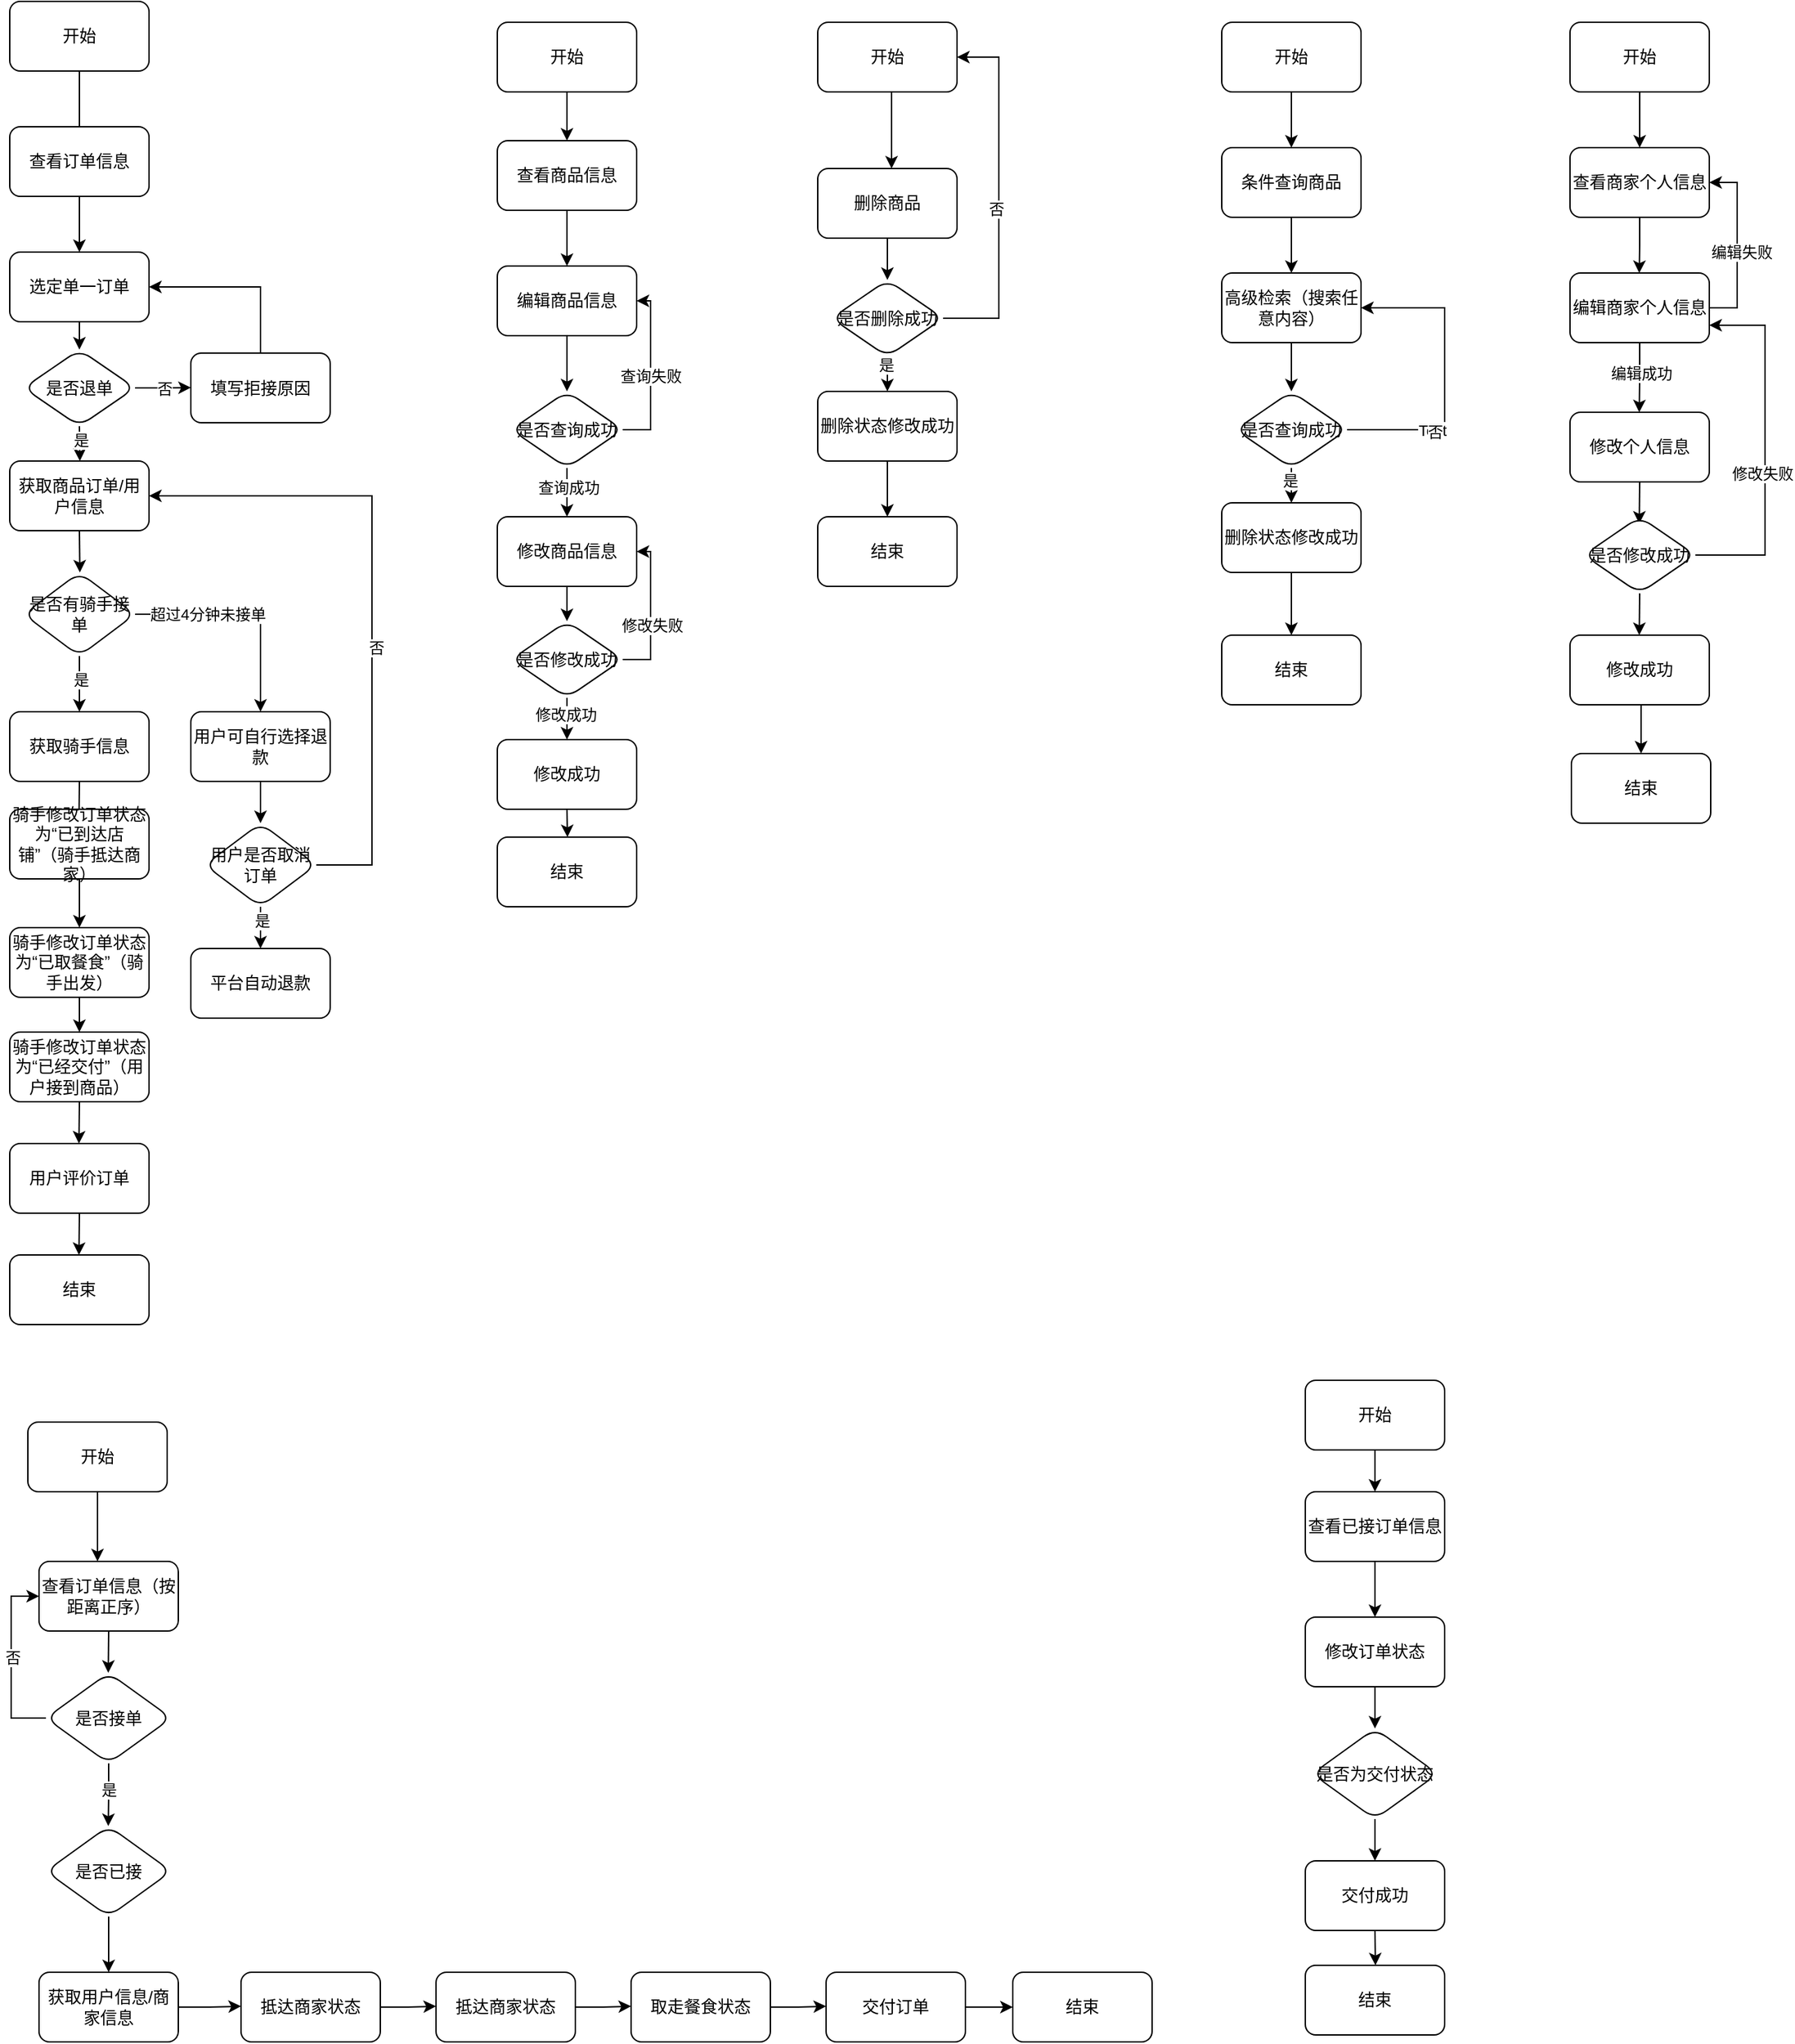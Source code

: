 <mxfile version="14.8.2" type="github" pages="4">
  <diagram id="Wi8UKH0pFblha7fynHP5" name="第 1 页">
    <mxGraphModel dx="1701" dy="645" grid="1" gridSize="10" guides="1" tooltips="1" connect="1" arrows="1" fold="1" page="1" pageScale="1" pageWidth="827" pageHeight="1169" math="0" shadow="0">
      <root>
        <mxCell id="0" />
        <mxCell id="1" parent="0" />
        <mxCell id="KEhzl8udHTvsiTRnRBnp-1384" value="" style="endArrow=none;html=1;" parent="1" edge="1">
          <mxGeometry width="50" height="50" relative="1" as="geometry">
            <mxPoint x="120" y="660" as="sourcePoint" />
            <mxPoint x="120" y="620" as="targetPoint" />
          </mxGeometry>
        </mxCell>
        <mxCell id="KEhzl8udHTvsiTRnRBnp-1388" value="" style="edgeStyle=orthogonalEdgeStyle;rounded=0;orthogonalLoop=1;jettySize=auto;html=1;" parent="1" source="KEhzl8udHTvsiTRnRBnp-1386" edge="1">
          <mxGeometry relative="1" as="geometry">
            <mxPoint x="120" y="750" as="targetPoint" />
          </mxGeometry>
        </mxCell>
        <mxCell id="KEhzl8udHTvsiTRnRBnp-1386" value="查看订单信息" style="rounded=1;whiteSpace=wrap;html=1;" parent="1" vertex="1">
          <mxGeometry x="70" y="660" width="100" height="50" as="geometry" />
        </mxCell>
        <mxCell id="KEhzl8udHTvsiTRnRBnp-1390" style="edgeStyle=orthogonalEdgeStyle;rounded=0;orthogonalLoop=1;jettySize=auto;html=1;exitX=0.5;exitY=1;exitDx=0;exitDy=0;" parent="1" source="KEhzl8udHTvsiTRnRBnp-1387" edge="1">
          <mxGeometry relative="1" as="geometry">
            <mxPoint x="120.333" y="900" as="targetPoint" />
          </mxGeometry>
        </mxCell>
        <mxCell id="KEhzl8udHTvsiTRnRBnp-1414" value="是" style="edgeLabel;html=1;align=center;verticalAlign=middle;resizable=0;points=[];" parent="KEhzl8udHTvsiTRnRBnp-1390" vertex="1" connectable="0">
          <mxGeometry x="-0.212" y="1" relative="1" as="geometry">
            <mxPoint as="offset" />
          </mxGeometry>
        </mxCell>
        <mxCell id="KEhzl8udHTvsiTRnRBnp-1487" style="edgeStyle=orthogonalEdgeStyle;rounded=0;orthogonalLoop=1;jettySize=auto;html=1;exitX=1;exitY=0.5;exitDx=0;exitDy=0;startArrow=none;startFill=0;endArrow=classic;endFill=1;" parent="1" source="KEhzl8udHTvsiTRnRBnp-1387" edge="1">
          <mxGeometry relative="1" as="geometry">
            <mxPoint x="200.0" y="847.286" as="targetPoint" />
          </mxGeometry>
        </mxCell>
        <mxCell id="KEhzl8udHTvsiTRnRBnp-1489" value="否" style="edgeLabel;html=1;align=center;verticalAlign=middle;resizable=0;points=[];" parent="KEhzl8udHTvsiTRnRBnp-1487" vertex="1" connectable="0">
          <mxGeometry x="0.06" relative="1" as="geometry">
            <mxPoint as="offset" />
          </mxGeometry>
        </mxCell>
        <mxCell id="KEhzl8udHTvsiTRnRBnp-1387" value="是否退单" style="rhombus;whiteSpace=wrap;html=1;rounded=1;" parent="1" vertex="1">
          <mxGeometry x="80" y="820" width="80" height="55" as="geometry" />
        </mxCell>
        <mxCell id="KEhzl8udHTvsiTRnRBnp-1392" style="edgeStyle=orthogonalEdgeStyle;rounded=0;orthogonalLoop=1;jettySize=auto;html=1;exitX=0.5;exitY=1;exitDx=0;exitDy=0;" parent="1" source="KEhzl8udHTvsiTRnRBnp-1391" edge="1">
          <mxGeometry relative="1" as="geometry">
            <mxPoint x="120.333" y="980" as="targetPoint" />
          </mxGeometry>
        </mxCell>
        <mxCell id="KEhzl8udHTvsiTRnRBnp-1391" value="获取商品订单/用户信息" style="rounded=1;whiteSpace=wrap;html=1;" parent="1" vertex="1">
          <mxGeometry x="70" y="900" width="100" height="50" as="geometry" />
        </mxCell>
        <mxCell id="KEhzl8udHTvsiTRnRBnp-1396" value="" style="edgeStyle=orthogonalEdgeStyle;rounded=0;orthogonalLoop=1;jettySize=auto;html=1;" parent="1" source="KEhzl8udHTvsiTRnRBnp-1393" edge="1">
          <mxGeometry relative="1" as="geometry">
            <mxPoint x="120" y="1080" as="targetPoint" />
          </mxGeometry>
        </mxCell>
        <mxCell id="KEhzl8udHTvsiTRnRBnp-1399" value="是" style="edgeLabel;html=1;align=center;verticalAlign=middle;resizable=0;points=[];" parent="KEhzl8udHTvsiTRnRBnp-1396" vertex="1" connectable="0">
          <mxGeometry x="-0.175" y="1" relative="1" as="geometry">
            <mxPoint as="offset" />
          </mxGeometry>
        </mxCell>
        <mxCell id="KEhzl8udHTvsiTRnRBnp-1400" style="edgeStyle=orthogonalEdgeStyle;rounded=0;orthogonalLoop=1;jettySize=auto;html=1;exitX=1;exitY=0.5;exitDx=0;exitDy=0;entryX=0.5;entryY=0;entryDx=0;entryDy=0;" parent="1" source="KEhzl8udHTvsiTRnRBnp-1393" target="KEhzl8udHTvsiTRnRBnp-1403" edge="1">
          <mxGeometry relative="1" as="geometry">
            <mxPoint x="240" y="1080" as="targetPoint" />
            <Array as="points">
              <mxPoint x="250" y="1010" />
            </Array>
          </mxGeometry>
        </mxCell>
        <mxCell id="KEhzl8udHTvsiTRnRBnp-1401" value="超过4分钟未接单" style="edgeLabel;html=1;align=center;verticalAlign=middle;resizable=0;points=[];" parent="KEhzl8udHTvsiTRnRBnp-1400" vertex="1" connectable="0">
          <mxGeometry x="-0.356" relative="1" as="geometry">
            <mxPoint as="offset" />
          </mxGeometry>
        </mxCell>
        <mxCell id="KEhzl8udHTvsiTRnRBnp-1393" value="是否有骑手接单" style="rhombus;whiteSpace=wrap;html=1;rounded=1;" parent="1" vertex="1">
          <mxGeometry x="80" y="980" width="80" height="60" as="geometry" />
        </mxCell>
        <mxCell id="itn4VVWf9__hn8ElCKPR-24" style="edgeStyle=orthogonalEdgeStyle;rounded=0;orthogonalLoop=1;jettySize=auto;html=1;exitX=0.5;exitY=1;exitDx=0;exitDy=0;startArrow=none;startFill=0;endArrow=classic;endFill=1;" parent="1" source="KEhzl8udHTvsiTRnRBnp-1402" edge="1">
          <mxGeometry relative="1" as="geometry">
            <mxPoint x="119.667" y="1160.0" as="targetPoint" />
          </mxGeometry>
        </mxCell>
        <mxCell id="KEhzl8udHTvsiTRnRBnp-1402" value="获取骑手信息" style="rounded=1;whiteSpace=wrap;html=1;" parent="1" vertex="1">
          <mxGeometry x="70" y="1080" width="100" height="50" as="geometry" />
        </mxCell>
        <mxCell id="KEhzl8udHTvsiTRnRBnp-1405" value="" style="edgeStyle=orthogonalEdgeStyle;rounded=0;orthogonalLoop=1;jettySize=auto;html=1;entryX=0.5;entryY=0;entryDx=0;entryDy=0;" parent="1" source="KEhzl8udHTvsiTRnRBnp-1403" target="KEhzl8udHTvsiTRnRBnp-1406" edge="1">
          <mxGeometry relative="1" as="geometry">
            <mxPoint x="250" y="1160" as="targetPoint" />
            <Array as="points">
              <mxPoint x="250" y="1160" />
              <mxPoint x="250" y="1160" />
            </Array>
          </mxGeometry>
        </mxCell>
        <mxCell id="KEhzl8udHTvsiTRnRBnp-1403" value="用户可自行选择退款" style="rounded=1;whiteSpace=wrap;html=1;" parent="1" vertex="1">
          <mxGeometry x="200" y="1080" width="100" height="50" as="geometry" />
        </mxCell>
        <mxCell id="KEhzl8udHTvsiTRnRBnp-1408" style="edgeStyle=orthogonalEdgeStyle;rounded=0;orthogonalLoop=1;jettySize=auto;html=1;exitX=0.5;exitY=1;exitDx=0;exitDy=0;entryX=0.5;entryY=0;entryDx=0;entryDy=0;" parent="1" source="KEhzl8udHTvsiTRnRBnp-1406" target="KEhzl8udHTvsiTRnRBnp-1412" edge="1">
          <mxGeometry relative="1" as="geometry">
            <mxPoint x="250.333" y="1240" as="targetPoint" />
          </mxGeometry>
        </mxCell>
        <mxCell id="KEhzl8udHTvsiTRnRBnp-1415" value="是" style="edgeLabel;html=1;align=center;verticalAlign=middle;resizable=0;points=[];" parent="KEhzl8udHTvsiTRnRBnp-1408" vertex="1" connectable="0">
          <mxGeometry x="-0.348" y="1" relative="1" as="geometry">
            <mxPoint as="offset" />
          </mxGeometry>
        </mxCell>
        <mxCell id="KEhzl8udHTvsiTRnRBnp-1413" style="edgeStyle=orthogonalEdgeStyle;rounded=0;orthogonalLoop=1;jettySize=auto;html=1;exitX=1;exitY=0.5;exitDx=0;exitDy=0;entryX=1;entryY=0.5;entryDx=0;entryDy=0;" parent="1" source="KEhzl8udHTvsiTRnRBnp-1406" target="KEhzl8udHTvsiTRnRBnp-1391" edge="1">
          <mxGeometry relative="1" as="geometry">
            <mxPoint x="240" y="910" as="targetPoint" />
            <Array as="points">
              <mxPoint x="330" y="1190" />
              <mxPoint x="330" y="925" />
            </Array>
          </mxGeometry>
        </mxCell>
        <mxCell id="KEhzl8udHTvsiTRnRBnp-1416" value="否" style="edgeLabel;html=1;align=center;verticalAlign=middle;resizable=0;points=[];" parent="KEhzl8udHTvsiTRnRBnp-1413" vertex="1" connectable="0">
          <mxGeometry x="-0.157" y="-3" relative="1" as="geometry">
            <mxPoint as="offset" />
          </mxGeometry>
        </mxCell>
        <mxCell id="KEhzl8udHTvsiTRnRBnp-1406" value="用户是否取消订单" style="rhombus;whiteSpace=wrap;html=1;rounded=1;" parent="1" vertex="1">
          <mxGeometry x="210" y="1160" width="80" height="60" as="geometry" />
        </mxCell>
        <mxCell id="KEhzl8udHTvsiTRnRBnp-1412" value="平台自动退款" style="rounded=1;whiteSpace=wrap;html=1;" parent="1" vertex="1">
          <mxGeometry x="200" y="1250" width="100" height="50" as="geometry" />
        </mxCell>
        <mxCell id="itn4VVWf9__hn8ElCKPR-9" style="edgeStyle=orthogonalEdgeStyle;rounded=0;orthogonalLoop=1;jettySize=auto;html=1;exitX=0.5;exitY=1;exitDx=0;exitDy=0;entryX=0.5;entryY=0;entryDx=0;entryDy=0;startArrow=none;startFill=0;endArrow=classic;endFill=1;" parent="1" source="KEhzl8udHTvsiTRnRBnp-1422" target="KEhzl8udHTvsiTRnRBnp-1434" edge="1">
          <mxGeometry relative="1" as="geometry" />
        </mxCell>
        <mxCell id="KEhzl8udHTvsiTRnRBnp-1422" value="查看商品信息" style="rounded=1;whiteSpace=wrap;html=1;" parent="1" vertex="1">
          <mxGeometry x="420" y="670" width="100" height="50" as="geometry" />
        </mxCell>
        <mxCell id="KEhzl8udHTvsiTRnRBnp-1431" value="" style="endArrow=none;html=1;startArrow=classic;startFill=1;" parent="1" edge="1">
          <mxGeometry width="50" height="50" relative="1" as="geometry">
            <mxPoint x="703" y="690" as="sourcePoint" />
            <mxPoint x="703" y="630" as="targetPoint" />
          </mxGeometry>
        </mxCell>
        <mxCell id="KEhzl8udHTvsiTRnRBnp-1432" value="" style="endArrow=none;html=1;endFill=0;startArrow=classic;startFill=1;" parent="1" target="itn4VVWf9__hn8ElCKPR-5" edge="1">
          <mxGeometry width="50" height="50" relative="1" as="geometry">
            <mxPoint x="990" y="675" as="sourcePoint" />
            <mxPoint x="990" y="615" as="targetPoint" />
          </mxGeometry>
        </mxCell>
        <mxCell id="KEhzl8udHTvsiTRnRBnp-1437" style="edgeStyle=orthogonalEdgeStyle;rounded=0;orthogonalLoop=1;jettySize=auto;html=1;exitX=0.5;exitY=1;exitDx=0;exitDy=0;" parent="1" source="KEhzl8udHTvsiTRnRBnp-1434" edge="1">
          <mxGeometry relative="1" as="geometry">
            <mxPoint x="470" y="850" as="targetPoint" />
          </mxGeometry>
        </mxCell>
        <mxCell id="KEhzl8udHTvsiTRnRBnp-1434" value="编辑商品信息" style="rounded=1;whiteSpace=wrap;html=1;" parent="1" vertex="1">
          <mxGeometry x="420" y="760" width="100" height="50" as="geometry" />
        </mxCell>
        <mxCell id="KEhzl8udHTvsiTRnRBnp-1439" style="edgeStyle=orthogonalEdgeStyle;rounded=0;orthogonalLoop=1;jettySize=auto;html=1;exitX=0.5;exitY=1;exitDx=0;exitDy=0;" parent="1" source="KEhzl8udHTvsiTRnRBnp-1435" edge="1">
          <mxGeometry relative="1" as="geometry">
            <mxPoint x="700" y="770" as="targetPoint" />
          </mxGeometry>
        </mxCell>
        <mxCell id="KEhzl8udHTvsiTRnRBnp-1435" value="删除商品" style="rounded=1;whiteSpace=wrap;html=1;" parent="1" vertex="1">
          <mxGeometry x="650" y="690" width="100" height="50" as="geometry" />
        </mxCell>
        <mxCell id="itn4VVWf9__hn8ElCKPR-10" style="edgeStyle=orthogonalEdgeStyle;rounded=0;orthogonalLoop=1;jettySize=auto;html=1;exitX=0.5;exitY=1;exitDx=0;exitDy=0;startArrow=none;startFill=0;endArrow=classic;endFill=1;" parent="1" source="KEhzl8udHTvsiTRnRBnp-1436" edge="1">
          <mxGeometry relative="1" as="geometry">
            <mxPoint x="990" y="765" as="targetPoint" />
          </mxGeometry>
        </mxCell>
        <mxCell id="KEhzl8udHTvsiTRnRBnp-1436" value="条件查询商品" style="rounded=1;whiteSpace=wrap;html=1;" parent="1" vertex="1">
          <mxGeometry x="940" y="675" width="100" height="50" as="geometry" />
        </mxCell>
        <mxCell id="KEhzl8udHTvsiTRnRBnp-1447" value="" style="edgeStyle=orthogonalEdgeStyle;rounded=0;orthogonalLoop=1;jettySize=auto;html=1;entryX=0.5;entryY=0;entryDx=0;entryDy=0;" parent="1" source="KEhzl8udHTvsiTRnRBnp-1438" target="KEhzl8udHTvsiTRnRBnp-1448" edge="1">
          <mxGeometry relative="1" as="geometry">
            <mxPoint x="470" y="1015" as="targetPoint" />
          </mxGeometry>
        </mxCell>
        <mxCell id="KEhzl8udHTvsiTRnRBnp-1438" value="修改商品信息" style="rounded=1;whiteSpace=wrap;html=1;" parent="1" vertex="1">
          <mxGeometry x="420" y="940" width="100" height="50" as="geometry" />
        </mxCell>
        <mxCell id="KEhzl8udHTvsiTRnRBnp-1441" style="edgeStyle=orthogonalEdgeStyle;rounded=0;orthogonalLoop=1;jettySize=auto;html=1;exitX=0.5;exitY=1;exitDx=0;exitDy=0;" parent="1" source="KEhzl8udHTvsiTRnRBnp-1440" edge="1">
          <mxGeometry relative="1" as="geometry">
            <mxPoint x="700" y="850" as="targetPoint" />
          </mxGeometry>
        </mxCell>
        <mxCell id="itn4VVWf9__hn8ElCKPR-55" value="是" style="edgeLabel;html=1;align=center;verticalAlign=middle;resizable=0;points=[];" parent="KEhzl8udHTvsiTRnRBnp-1441" vertex="1" connectable="0">
          <mxGeometry x="-0.533" y="-1" relative="1" as="geometry">
            <mxPoint as="offset" />
          </mxGeometry>
        </mxCell>
        <mxCell id="itn4VVWf9__hn8ElCKPR-51" style="edgeStyle=orthogonalEdgeStyle;rounded=0;orthogonalLoop=1;jettySize=auto;html=1;exitX=1;exitY=0.5;exitDx=0;exitDy=0;entryX=1;entryY=0.5;entryDx=0;entryDy=0;startArrow=none;startFill=0;endArrow=classic;endFill=1;" parent="1" source="KEhzl8udHTvsiTRnRBnp-1440" target="itn4VVWf9__hn8ElCKPR-4" edge="1">
          <mxGeometry relative="1" as="geometry">
            <Array as="points">
              <mxPoint x="780" y="798" />
              <mxPoint x="780" y="610" />
            </Array>
          </mxGeometry>
        </mxCell>
        <mxCell id="itn4VVWf9__hn8ElCKPR-54" value="否" style="edgeLabel;html=1;align=center;verticalAlign=middle;resizable=0;points=[];" parent="itn4VVWf9__hn8ElCKPR-51" vertex="1" connectable="0">
          <mxGeometry x="-0.074" y="2" relative="1" as="geometry">
            <mxPoint as="offset" />
          </mxGeometry>
        </mxCell>
        <mxCell id="KEhzl8udHTvsiTRnRBnp-1440" value="是否删除成功" style="rhombus;whiteSpace=wrap;html=1;rounded=1;" parent="1" vertex="1">
          <mxGeometry x="660" y="770" width="80" height="55" as="geometry" />
        </mxCell>
        <mxCell id="itn4VVWf9__hn8ElCKPR-53" style="edgeStyle=orthogonalEdgeStyle;rounded=0;orthogonalLoop=1;jettySize=auto;html=1;exitX=0.5;exitY=1;exitDx=0;exitDy=0;entryX=0.5;entryY=0;entryDx=0;entryDy=0;startArrow=none;startFill=0;endArrow=classic;endFill=1;" parent="1" source="KEhzl8udHTvsiTRnRBnp-1443" target="itn4VVWf9__hn8ElCKPR-52" edge="1">
          <mxGeometry relative="1" as="geometry" />
        </mxCell>
        <mxCell id="KEhzl8udHTvsiTRnRBnp-1443" value="删除状态修改成功" style="rounded=1;whiteSpace=wrap;html=1;" parent="1" vertex="1">
          <mxGeometry x="650" y="850" width="100" height="50" as="geometry" />
        </mxCell>
        <mxCell id="KEhzl8udHTvsiTRnRBnp-1455" style="edgeStyle=orthogonalEdgeStyle;rounded=0;orthogonalLoop=1;jettySize=auto;html=1;exitX=0.5;exitY=1;exitDx=0;exitDy=0;" parent="1" source="KEhzl8udHTvsiTRnRBnp-1448" edge="1">
          <mxGeometry relative="1" as="geometry">
            <mxPoint x="470" y="1100" as="targetPoint" />
          </mxGeometry>
        </mxCell>
        <mxCell id="KEhzl8udHTvsiTRnRBnp-1458" value="修改成功" style="edgeLabel;html=1;align=center;verticalAlign=middle;resizable=0;points=[];" parent="KEhzl8udHTvsiTRnRBnp-1455" vertex="1" connectable="0">
          <mxGeometry x="-0.2" y="-1" relative="1" as="geometry">
            <mxPoint as="offset" />
          </mxGeometry>
        </mxCell>
        <mxCell id="KEhzl8udHTvsiTRnRBnp-1459" style="edgeStyle=orthogonalEdgeStyle;rounded=0;orthogonalLoop=1;jettySize=auto;html=1;exitX=1;exitY=0.5;exitDx=0;exitDy=0;entryX=1;entryY=0.5;entryDx=0;entryDy=0;" parent="1" source="KEhzl8udHTvsiTRnRBnp-1448" target="KEhzl8udHTvsiTRnRBnp-1438" edge="1">
          <mxGeometry relative="1" as="geometry">
            <mxPoint x="590" y="1100" as="targetPoint" />
          </mxGeometry>
        </mxCell>
        <mxCell id="KEhzl8udHTvsiTRnRBnp-1461" value="修改失败" style="edgeLabel;html=1;align=center;verticalAlign=middle;resizable=0;points=[];" parent="KEhzl8udHTvsiTRnRBnp-1459" vertex="1" connectable="0">
          <mxGeometry x="-0.159" y="-1" relative="1" as="geometry">
            <mxPoint as="offset" />
          </mxGeometry>
        </mxCell>
        <mxCell id="KEhzl8udHTvsiTRnRBnp-1448" value="是否修改成功" style="rhombus;whiteSpace=wrap;html=1;rounded=1;" parent="1" vertex="1">
          <mxGeometry x="430" y="1015" width="80" height="55" as="geometry" />
        </mxCell>
        <mxCell id="KEhzl8udHTvsiTRnRBnp-1450" style="edgeStyle=orthogonalEdgeStyle;rounded=0;orthogonalLoop=1;jettySize=auto;html=1;exitX=0.5;exitY=1;exitDx=0;exitDy=0;entryX=0.5;entryY=0;entryDx=0;entryDy=0;" parent="1" source="KEhzl8udHTvsiTRnRBnp-1449" target="KEhzl8udHTvsiTRnRBnp-1438" edge="1">
          <mxGeometry relative="1" as="geometry" />
        </mxCell>
        <mxCell id="KEhzl8udHTvsiTRnRBnp-1451" value="查询成功" style="edgeLabel;html=1;align=center;verticalAlign=middle;resizable=0;points=[];" parent="KEhzl8udHTvsiTRnRBnp-1450" vertex="1" connectable="0">
          <mxGeometry x="-0.2" y="1" relative="1" as="geometry">
            <mxPoint as="offset" />
          </mxGeometry>
        </mxCell>
        <mxCell id="KEhzl8udHTvsiTRnRBnp-1452" style="edgeStyle=orthogonalEdgeStyle;rounded=0;orthogonalLoop=1;jettySize=auto;html=1;exitX=1;exitY=0.5;exitDx=0;exitDy=0;entryX=1;entryY=0.5;entryDx=0;entryDy=0;" parent="1" source="KEhzl8udHTvsiTRnRBnp-1449" target="KEhzl8udHTvsiTRnRBnp-1434" edge="1">
          <mxGeometry relative="1" as="geometry">
            <mxPoint x="570" y="920" as="targetPoint" />
          </mxGeometry>
        </mxCell>
        <mxCell id="KEhzl8udHTvsiTRnRBnp-1454" value="查询失败" style="edgeLabel;html=1;align=center;verticalAlign=middle;resizable=0;points=[];" parent="KEhzl8udHTvsiTRnRBnp-1452" vertex="1" connectable="0">
          <mxGeometry x="-0.045" relative="1" as="geometry">
            <mxPoint as="offset" />
          </mxGeometry>
        </mxCell>
        <mxCell id="KEhzl8udHTvsiTRnRBnp-1449" value="是否查询成功" style="rhombus;whiteSpace=wrap;html=1;rounded=1;" parent="1" vertex="1">
          <mxGeometry x="430" y="850" width="80" height="55" as="geometry" />
        </mxCell>
        <mxCell id="itn4VVWf9__hn8ElCKPR-45" style="edgeStyle=orthogonalEdgeStyle;rounded=0;orthogonalLoop=1;jettySize=auto;html=1;exitX=0.5;exitY=1;exitDx=0;exitDy=0;startArrow=none;startFill=0;endArrow=classic;endFill=1;" parent="1" source="KEhzl8udHTvsiTRnRBnp-1457" edge="1">
          <mxGeometry relative="1" as="geometry">
            <mxPoint x="470.333" y="1170" as="targetPoint" />
          </mxGeometry>
        </mxCell>
        <mxCell id="KEhzl8udHTvsiTRnRBnp-1457" value="修改成功" style="rounded=1;whiteSpace=wrap;html=1;" parent="1" vertex="1">
          <mxGeometry x="420" y="1100" width="100" height="50" as="geometry" />
        </mxCell>
        <mxCell id="KEhzl8udHTvsiTRnRBnp-1471" style="edgeStyle=orthogonalEdgeStyle;rounded=0;orthogonalLoop=1;jettySize=auto;html=1;exitX=0.5;exitY=1;exitDx=0;exitDy=0;endArrow=classic;endFill=1;" parent="1" source="KEhzl8udHTvsiTRnRBnp-1470" edge="1">
          <mxGeometry relative="1" as="geometry">
            <mxPoint x="1239.714" y="765" as="targetPoint" />
          </mxGeometry>
        </mxCell>
        <mxCell id="KEhzl8udHTvsiTRnRBnp-1470" value="查看商家个人信息" style="rounded=1;whiteSpace=wrap;html=1;" parent="1" vertex="1">
          <mxGeometry x="1190" y="675" width="100" height="50" as="geometry" />
        </mxCell>
        <mxCell id="KEhzl8udHTvsiTRnRBnp-1474" style="edgeStyle=orthogonalEdgeStyle;rounded=0;orthogonalLoop=1;jettySize=auto;html=1;exitX=1;exitY=0.5;exitDx=0;exitDy=0;entryX=1;entryY=0.5;entryDx=0;entryDy=0;endArrow=classic;endFill=1;" parent="1" source="KEhzl8udHTvsiTRnRBnp-1473" target="KEhzl8udHTvsiTRnRBnp-1470" edge="1">
          <mxGeometry relative="1" as="geometry" />
        </mxCell>
        <mxCell id="KEhzl8udHTvsiTRnRBnp-1475" value="编辑失败" style="edgeLabel;html=1;align=center;verticalAlign=middle;resizable=0;points=[];" parent="KEhzl8udHTvsiTRnRBnp-1474" vertex="1" connectable="0">
          <mxGeometry x="-0.09" y="-3" relative="1" as="geometry">
            <mxPoint y="-1" as="offset" />
          </mxGeometry>
        </mxCell>
        <mxCell id="KEhzl8udHTvsiTRnRBnp-1476" style="edgeStyle=orthogonalEdgeStyle;rounded=0;orthogonalLoop=1;jettySize=auto;html=1;exitX=0.5;exitY=1;exitDx=0;exitDy=0;endArrow=classic;endFill=1;" parent="1" source="KEhzl8udHTvsiTRnRBnp-1473" edge="1">
          <mxGeometry relative="1" as="geometry">
            <mxPoint x="1239.714" y="865" as="targetPoint" />
          </mxGeometry>
        </mxCell>
        <mxCell id="KEhzl8udHTvsiTRnRBnp-1477" value="编辑成功" style="edgeLabel;html=1;align=center;verticalAlign=middle;resizable=0;points=[];" parent="KEhzl8udHTvsiTRnRBnp-1476" vertex="1" connectable="0">
          <mxGeometry x="-0.142" y="1" relative="1" as="geometry">
            <mxPoint as="offset" />
          </mxGeometry>
        </mxCell>
        <mxCell id="KEhzl8udHTvsiTRnRBnp-1473" value="编辑商家个人信息" style="rounded=1;whiteSpace=wrap;html=1;" parent="1" vertex="1">
          <mxGeometry x="1190" y="765" width="100" height="50" as="geometry" />
        </mxCell>
        <mxCell id="KEhzl8udHTvsiTRnRBnp-1479" style="edgeStyle=orthogonalEdgeStyle;rounded=0;orthogonalLoop=1;jettySize=auto;html=1;exitX=0.5;exitY=1;exitDx=0;exitDy=0;endArrow=classic;endFill=1;" parent="1" source="KEhzl8udHTvsiTRnRBnp-1478" edge="1">
          <mxGeometry relative="1" as="geometry">
            <mxPoint x="1239.714" y="945" as="targetPoint" />
          </mxGeometry>
        </mxCell>
        <mxCell id="KEhzl8udHTvsiTRnRBnp-1478" value="修改个人信息" style="rounded=1;whiteSpace=wrap;html=1;" parent="1" vertex="1">
          <mxGeometry x="1190" y="865" width="100" height="50" as="geometry" />
        </mxCell>
        <mxCell id="KEhzl8udHTvsiTRnRBnp-1481" style="edgeStyle=orthogonalEdgeStyle;rounded=0;orthogonalLoop=1;jettySize=auto;html=1;exitX=0.5;exitY=1;exitDx=0;exitDy=0;endArrow=classic;endFill=1;" parent="1" source="KEhzl8udHTvsiTRnRBnp-1480" edge="1">
          <mxGeometry relative="1" as="geometry">
            <mxPoint x="1239.714" y="1025" as="targetPoint" />
          </mxGeometry>
        </mxCell>
        <mxCell id="KEhzl8udHTvsiTRnRBnp-1482" style="edgeStyle=orthogonalEdgeStyle;rounded=0;orthogonalLoop=1;jettySize=auto;html=1;exitX=1;exitY=0.5;exitDx=0;exitDy=0;startArrow=none;startFill=0;endArrow=classic;endFill=1;entryX=1;entryY=0.75;entryDx=0;entryDy=0;" parent="1" source="KEhzl8udHTvsiTRnRBnp-1480" target="KEhzl8udHTvsiTRnRBnp-1473" edge="1">
          <mxGeometry relative="1" as="geometry">
            <mxPoint x="1350" y="1015" as="targetPoint" />
            <Array as="points">
              <mxPoint x="1330" y="967" />
              <mxPoint x="1330" y="802" />
            </Array>
          </mxGeometry>
        </mxCell>
        <mxCell id="KEhzl8udHTvsiTRnRBnp-1485" value="修改失败" style="edgeLabel;html=1;align=center;verticalAlign=middle;resizable=0;points=[];" parent="KEhzl8udHTvsiTRnRBnp-1482" vertex="1" connectable="0">
          <mxGeometry x="-0.141" y="2" relative="1" as="geometry">
            <mxPoint y="1" as="offset" />
          </mxGeometry>
        </mxCell>
        <mxCell id="KEhzl8udHTvsiTRnRBnp-1480" value="是否修改成功" style="rhombus;whiteSpace=wrap;html=1;rounded=1;" parent="1" vertex="1">
          <mxGeometry x="1200" y="940" width="80" height="55" as="geometry" />
        </mxCell>
        <mxCell id="itn4VVWf9__hn8ElCKPR-50" style="edgeStyle=orthogonalEdgeStyle;rounded=0;orthogonalLoop=1;jettySize=auto;html=1;exitX=0.5;exitY=1;exitDx=0;exitDy=0;entryX=0.5;entryY=0;entryDx=0;entryDy=0;startArrow=none;startFill=0;endArrow=classic;endFill=1;" parent="1" source="KEhzl8udHTvsiTRnRBnp-1483" target="itn4VVWf9__hn8ElCKPR-49" edge="1">
          <mxGeometry relative="1" as="geometry" />
        </mxCell>
        <mxCell id="KEhzl8udHTvsiTRnRBnp-1483" value="修改成功" style="rounded=1;whiteSpace=wrap;html=1;" parent="1" vertex="1">
          <mxGeometry x="1190" y="1025" width="100" height="50" as="geometry" />
        </mxCell>
        <mxCell id="KEhzl8udHTvsiTRnRBnp-1490" style="edgeStyle=orthogonalEdgeStyle;rounded=0;orthogonalLoop=1;jettySize=auto;html=1;exitX=0.5;exitY=0;exitDx=0;exitDy=0;entryX=1;entryY=0.5;entryDx=0;entryDy=0;startArrow=none;startFill=0;endArrow=classic;endFill=1;" parent="1" source="KEhzl8udHTvsiTRnRBnp-1488" target="itn4VVWf9__hn8ElCKPR-6" edge="1">
          <mxGeometry relative="1" as="geometry" />
        </mxCell>
        <mxCell id="KEhzl8udHTvsiTRnRBnp-1488" value="填写拒接原因" style="rounded=1;whiteSpace=wrap;html=1;" parent="1" vertex="1">
          <mxGeometry x="200" y="822.5" width="100" height="50" as="geometry" />
        </mxCell>
        <mxCell id="KEhzl8udHTvsiTRnRBnp-1493" style="edgeStyle=orthogonalEdgeStyle;rounded=0;orthogonalLoop=1;jettySize=auto;html=1;exitX=0.5;exitY=1;exitDx=0;exitDy=0;entryX=0.5;entryY=0;entryDx=0;entryDy=0;startArrow=none;startFill=0;endArrow=classic;endFill=1;" parent="1" source="KEhzl8udHTvsiTRnRBnp-1491" edge="1">
          <mxGeometry relative="1" as="geometry">
            <mxPoint x="133" y="1690" as="targetPoint" />
          </mxGeometry>
        </mxCell>
        <mxCell id="KEhzl8udHTvsiTRnRBnp-1491" value="开始" style="rounded=1;whiteSpace=wrap;html=1;" parent="1" vertex="1">
          <mxGeometry x="83" y="1590" width="100" height="50" as="geometry" />
        </mxCell>
        <mxCell id="KEhzl8udHTvsiTRnRBnp-1499" style="edgeStyle=orthogonalEdgeStyle;rounded=0;orthogonalLoop=1;jettySize=auto;html=1;exitX=0.5;exitY=1;exitDx=0;exitDy=0;startArrow=none;startFill=0;endArrow=classic;endFill=1;" parent="1" source="KEhzl8udHTvsiTRnRBnp-1498" edge="1">
          <mxGeometry relative="1" as="geometry">
            <mxPoint x="140.714" y="1770" as="targetPoint" />
          </mxGeometry>
        </mxCell>
        <mxCell id="KEhzl8udHTvsiTRnRBnp-1498" value="查看订单信息（按距离正序）" style="rounded=1;whiteSpace=wrap;html=1;" parent="1" vertex="1">
          <mxGeometry x="91" y="1690" width="100" height="50" as="geometry" />
        </mxCell>
        <mxCell id="KEhzl8udHTvsiTRnRBnp-1501" style="edgeStyle=orthogonalEdgeStyle;rounded=0;orthogonalLoop=1;jettySize=auto;html=1;exitX=0;exitY=0.5;exitDx=0;exitDy=0;entryX=0;entryY=0.5;entryDx=0;entryDy=0;startArrow=none;startFill=0;endArrow=classic;endFill=1;" parent="1" source="KEhzl8udHTvsiTRnRBnp-1500" target="KEhzl8udHTvsiTRnRBnp-1498" edge="1">
          <mxGeometry relative="1" as="geometry" />
        </mxCell>
        <mxCell id="KEhzl8udHTvsiTRnRBnp-1502" value="否" style="edgeLabel;html=1;align=center;verticalAlign=middle;resizable=0;points=[];" parent="KEhzl8udHTvsiTRnRBnp-1501" vertex="1" connectable="0">
          <mxGeometry x="0.039" y="-1" relative="1" as="geometry">
            <mxPoint as="offset" />
          </mxGeometry>
        </mxCell>
        <mxCell id="KEhzl8udHTvsiTRnRBnp-1503" style="edgeStyle=orthogonalEdgeStyle;rounded=0;orthogonalLoop=1;jettySize=auto;html=1;exitX=0.5;exitY=1;exitDx=0;exitDy=0;startArrow=none;startFill=0;endArrow=classic;endFill=1;" parent="1" source="KEhzl8udHTvsiTRnRBnp-1500" edge="1">
          <mxGeometry relative="1" as="geometry">
            <mxPoint x="140.714" y="1880" as="targetPoint" />
          </mxGeometry>
        </mxCell>
        <mxCell id="KEhzl8udHTvsiTRnRBnp-1504" value="是" style="edgeLabel;html=1;align=center;verticalAlign=middle;resizable=0;points=[];" parent="KEhzl8udHTvsiTRnRBnp-1503" vertex="1" connectable="0">
          <mxGeometry x="-0.142" relative="1" as="geometry">
            <mxPoint y="-1" as="offset" />
          </mxGeometry>
        </mxCell>
        <mxCell id="KEhzl8udHTvsiTRnRBnp-1500" value="是否接单" style="rhombus;whiteSpace=wrap;html=1;rounded=1;" parent="1" vertex="1">
          <mxGeometry x="96" y="1770" width="90" height="65" as="geometry" />
        </mxCell>
        <mxCell id="KEhzl8udHTvsiTRnRBnp-1507" style="edgeStyle=orthogonalEdgeStyle;rounded=0;orthogonalLoop=1;jettySize=auto;html=1;exitX=1;exitY=0.5;exitDx=0;exitDy=0;startArrow=none;startFill=0;endArrow=classic;endFill=1;" parent="1" source="KEhzl8udHTvsiTRnRBnp-1505" edge="1">
          <mxGeometry relative="1" as="geometry">
            <mxPoint x="236" y="2009.429" as="targetPoint" />
          </mxGeometry>
        </mxCell>
        <mxCell id="KEhzl8udHTvsiTRnRBnp-1505" value="获取用户信息/商家信息" style="rounded=1;whiteSpace=wrap;html=1;" parent="1" vertex="1">
          <mxGeometry x="91" y="1985" width="100" height="50" as="geometry" />
        </mxCell>
        <mxCell id="KEhzl8udHTvsiTRnRBnp-1509" style="edgeStyle=orthogonalEdgeStyle;rounded=0;orthogonalLoop=1;jettySize=auto;html=1;exitX=1;exitY=0.5;exitDx=0;exitDy=0;startArrow=none;startFill=0;endArrow=classic;endFill=1;" parent="1" source="KEhzl8udHTvsiTRnRBnp-1508" edge="1">
          <mxGeometry relative="1" as="geometry">
            <mxPoint x="376" y="2009.429" as="targetPoint" />
          </mxGeometry>
        </mxCell>
        <mxCell id="KEhzl8udHTvsiTRnRBnp-1508" value="抵达商家状态" style="rounded=1;whiteSpace=wrap;html=1;" parent="1" vertex="1">
          <mxGeometry x="236" y="1985" width="100" height="50" as="geometry" />
        </mxCell>
        <mxCell id="KEhzl8udHTvsiTRnRBnp-1511" style="edgeStyle=orthogonalEdgeStyle;rounded=0;orthogonalLoop=1;jettySize=auto;html=1;exitX=1;exitY=0.5;exitDx=0;exitDy=0;startArrow=none;startFill=0;endArrow=classic;endFill=1;" parent="1" source="KEhzl8udHTvsiTRnRBnp-1510" edge="1">
          <mxGeometry relative="1" as="geometry">
            <mxPoint x="516" y="2009.429" as="targetPoint" />
          </mxGeometry>
        </mxCell>
        <mxCell id="KEhzl8udHTvsiTRnRBnp-1510" value="抵达商家状态" style="rounded=1;whiteSpace=wrap;html=1;" parent="1" vertex="1">
          <mxGeometry x="376" y="1985" width="100" height="50" as="geometry" />
        </mxCell>
        <mxCell id="KEhzl8udHTvsiTRnRBnp-1514" style="edgeStyle=orthogonalEdgeStyle;rounded=0;orthogonalLoop=1;jettySize=auto;html=1;exitX=1;exitY=0.5;exitDx=0;exitDy=0;startArrow=none;startFill=0;endArrow=classic;endFill=1;" parent="1" source="KEhzl8udHTvsiTRnRBnp-1513" edge="1">
          <mxGeometry relative="1" as="geometry">
            <mxPoint x="656" y="2009.429" as="targetPoint" />
          </mxGeometry>
        </mxCell>
        <mxCell id="KEhzl8udHTvsiTRnRBnp-1513" value="取走餐食状态" style="rounded=1;whiteSpace=wrap;html=1;" parent="1" vertex="1">
          <mxGeometry x="516" y="1985" width="100" height="50" as="geometry" />
        </mxCell>
        <mxCell id="itn4VVWf9__hn8ElCKPR-44" style="edgeStyle=orthogonalEdgeStyle;rounded=0;orthogonalLoop=1;jettySize=auto;html=1;exitX=1;exitY=0.5;exitDx=0;exitDy=0;entryX=0;entryY=0.5;entryDx=0;entryDy=0;startArrow=none;startFill=0;endArrow=classic;endFill=1;" parent="1" source="KEhzl8udHTvsiTRnRBnp-1515" target="itn4VVWf9__hn8ElCKPR-43" edge="1">
          <mxGeometry relative="1" as="geometry" />
        </mxCell>
        <mxCell id="KEhzl8udHTvsiTRnRBnp-1515" value="交付订单" style="rounded=1;whiteSpace=wrap;html=1;" parent="1" vertex="1">
          <mxGeometry x="656" y="1985" width="100" height="50" as="geometry" />
        </mxCell>
        <mxCell id="itn4VVWf9__hn8ElCKPR-38" style="edgeStyle=orthogonalEdgeStyle;rounded=0;orthogonalLoop=1;jettySize=auto;html=1;exitX=0.5;exitY=1;exitDx=0;exitDy=0;entryX=0.5;entryY=0;entryDx=0;entryDy=0;startArrow=none;startFill=0;endArrow=classic;endFill=1;" parent="1" source="KEhzl8udHTvsiTRnRBnp-1519" target="KEhzl8udHTvsiTRnRBnp-1521" edge="1">
          <mxGeometry relative="1" as="geometry" />
        </mxCell>
        <mxCell id="KEhzl8udHTvsiTRnRBnp-1519" value="查看已接订单信息" style="rounded=1;whiteSpace=wrap;html=1;" parent="1" vertex="1">
          <mxGeometry x="1000" y="1640" width="100" height="50" as="geometry" />
        </mxCell>
        <mxCell id="itn4VVWf9__hn8ElCKPR-39" style="edgeStyle=orthogonalEdgeStyle;rounded=0;orthogonalLoop=1;jettySize=auto;html=1;exitX=0.5;exitY=1;exitDx=0;exitDy=0;startArrow=none;startFill=0;endArrow=classic;endFill=1;" parent="1" source="KEhzl8udHTvsiTRnRBnp-1521" target="KEhzl8udHTvsiTRnRBnp-1523" edge="1">
          <mxGeometry relative="1" as="geometry" />
        </mxCell>
        <mxCell id="KEhzl8udHTvsiTRnRBnp-1521" value="修改订单状态" style="rounded=1;whiteSpace=wrap;html=1;" parent="1" vertex="1">
          <mxGeometry x="1000" y="1730" width="100" height="50" as="geometry" />
        </mxCell>
        <mxCell id="itn4VVWf9__hn8ElCKPR-40" style="edgeStyle=orthogonalEdgeStyle;rounded=0;orthogonalLoop=1;jettySize=auto;html=1;exitX=0.5;exitY=1;exitDx=0;exitDy=0;entryX=0.5;entryY=0;entryDx=0;entryDy=0;startArrow=none;startFill=0;endArrow=classic;endFill=1;" parent="1" source="KEhzl8udHTvsiTRnRBnp-1523" target="KEhzl8udHTvsiTRnRBnp-1525" edge="1">
          <mxGeometry relative="1" as="geometry" />
        </mxCell>
        <mxCell id="KEhzl8udHTvsiTRnRBnp-1523" value="是否为交付状态" style="rhombus;whiteSpace=wrap;html=1;rounded=1;" parent="1" vertex="1">
          <mxGeometry x="1005" y="1810" width="90" height="65" as="geometry" />
        </mxCell>
        <mxCell id="itn4VVWf9__hn8ElCKPR-41" style="edgeStyle=orthogonalEdgeStyle;rounded=0;orthogonalLoop=1;jettySize=auto;html=1;exitX=0.5;exitY=1;exitDx=0;exitDy=0;startArrow=none;startFill=0;endArrow=classic;endFill=1;" parent="1" source="KEhzl8udHTvsiTRnRBnp-1525" edge="1">
          <mxGeometry relative="1" as="geometry">
            <mxPoint x="1050.333" y="1980" as="targetPoint" />
          </mxGeometry>
        </mxCell>
        <mxCell id="KEhzl8udHTvsiTRnRBnp-1525" value="交付成功" style="rounded=1;whiteSpace=wrap;html=1;" parent="1" vertex="1">
          <mxGeometry x="1000" y="1905" width="100" height="50" as="geometry" />
        </mxCell>
        <mxCell id="KEhzl8udHTvsiTRnRBnp-1539" style="edgeStyle=orthogonalEdgeStyle;rounded=0;orthogonalLoop=1;jettySize=auto;html=1;exitX=0.5;exitY=1;exitDx=0;exitDy=0;entryX=0.5;entryY=0;entryDx=0;entryDy=0;startArrow=none;startFill=0;endArrow=classic;endFill=1;" parent="1" source="KEhzl8udHTvsiTRnRBnp-1538" target="KEhzl8udHTvsiTRnRBnp-1505" edge="1">
          <mxGeometry relative="1" as="geometry">
            <mxPoint x="146" y="1960" as="sourcePoint" />
          </mxGeometry>
        </mxCell>
        <mxCell id="KEhzl8udHTvsiTRnRBnp-1538" value="是否已接" style="rhombus;whiteSpace=wrap;html=1;rounded=1;" parent="1" vertex="1">
          <mxGeometry x="96" y="1880" width="90" height="65" as="geometry" />
        </mxCell>
        <mxCell id="itn4VVWf9__hn8ElCKPR-2" value="开始" style="rounded=1;whiteSpace=wrap;html=1;" parent="1" vertex="1">
          <mxGeometry x="70" y="570" width="100" height="50" as="geometry" />
        </mxCell>
        <mxCell id="itn4VVWf9__hn8ElCKPR-8" style="edgeStyle=orthogonalEdgeStyle;rounded=0;orthogonalLoop=1;jettySize=auto;html=1;exitX=0.5;exitY=1;exitDx=0;exitDy=0;entryX=0.5;entryY=0;entryDx=0;entryDy=0;startArrow=none;startFill=0;endArrow=classic;endFill=1;" parent="1" source="itn4VVWf9__hn8ElCKPR-3" target="KEhzl8udHTvsiTRnRBnp-1422" edge="1">
          <mxGeometry relative="1" as="geometry" />
        </mxCell>
        <mxCell id="itn4VVWf9__hn8ElCKPR-3" value="开始" style="rounded=1;whiteSpace=wrap;html=1;" parent="1" vertex="1">
          <mxGeometry x="420" y="585" width="100" height="50" as="geometry" />
        </mxCell>
        <mxCell id="itn4VVWf9__hn8ElCKPR-4" value="开始" style="rounded=1;whiteSpace=wrap;html=1;" parent="1" vertex="1">
          <mxGeometry x="650" y="585" width="100" height="50" as="geometry" />
        </mxCell>
        <mxCell id="itn4VVWf9__hn8ElCKPR-5" value="开始" style="rounded=1;whiteSpace=wrap;html=1;" parent="1" vertex="1">
          <mxGeometry x="940" y="585" width="100" height="50" as="geometry" />
        </mxCell>
        <mxCell id="itn4VVWf9__hn8ElCKPR-7" style="edgeStyle=orthogonalEdgeStyle;rounded=0;orthogonalLoop=1;jettySize=auto;html=1;exitX=0.5;exitY=1;exitDx=0;exitDy=0;entryX=0.5;entryY=0;entryDx=0;entryDy=0;" parent="1" source="itn4VVWf9__hn8ElCKPR-6" target="KEhzl8udHTvsiTRnRBnp-1387" edge="1">
          <mxGeometry relative="1" as="geometry" />
        </mxCell>
        <mxCell id="itn4VVWf9__hn8ElCKPR-6" value="选定单一订单" style="rounded=1;whiteSpace=wrap;html=1;" parent="1" vertex="1">
          <mxGeometry x="70" y="750" width="100" height="50" as="geometry" />
        </mxCell>
        <mxCell id="itn4VVWf9__hn8ElCKPR-19" style="edgeStyle=orthogonalEdgeStyle;rounded=0;orthogonalLoop=1;jettySize=auto;html=1;exitX=0.5;exitY=1;exitDx=0;exitDy=0;entryX=0.5;entryY=0;entryDx=0;entryDy=0;startArrow=none;startFill=0;endArrow=classic;endFill=1;" parent="1" source="itn4VVWf9__hn8ElCKPR-11" target="itn4VVWf9__hn8ElCKPR-16" edge="1">
          <mxGeometry relative="1" as="geometry" />
        </mxCell>
        <mxCell id="itn4VVWf9__hn8ElCKPR-11" value="高级检索（搜索任意内容）" style="rounded=1;whiteSpace=wrap;html=1;" parent="1" vertex="1">
          <mxGeometry x="940" y="765" width="100" height="50" as="geometry" />
        </mxCell>
        <mxCell id="itn4VVWf9__hn8ElCKPR-13" style="edgeStyle=orthogonalEdgeStyle;rounded=0;orthogonalLoop=1;jettySize=auto;html=1;exitX=0.5;exitY=1;exitDx=0;exitDy=0;entryX=0.5;entryY=0;entryDx=0;entryDy=0;startArrow=none;startFill=0;endArrow=classic;endFill=1;" parent="1" source="itn4VVWf9__hn8ElCKPR-12" target="KEhzl8udHTvsiTRnRBnp-1470" edge="1">
          <mxGeometry relative="1" as="geometry" />
        </mxCell>
        <mxCell id="itn4VVWf9__hn8ElCKPR-12" value="开始" style="rounded=1;whiteSpace=wrap;html=1;" parent="1" vertex="1">
          <mxGeometry x="1190" y="585" width="100" height="50" as="geometry" />
        </mxCell>
        <mxCell id="itn4VVWf9__hn8ElCKPR-14" style="edgeStyle=orthogonalEdgeStyle;rounded=0;orthogonalLoop=1;jettySize=auto;html=1;exitX=0.5;exitY=1;exitDx=0;exitDy=0;" parent="1" source="itn4VVWf9__hn8ElCKPR-16" edge="1">
          <mxGeometry relative="1" as="geometry">
            <mxPoint x="990" y="930" as="targetPoint" />
          </mxGeometry>
        </mxCell>
        <mxCell id="itn4VVWf9__hn8ElCKPR-22" value="是" style="edgeLabel;html=1;align=center;verticalAlign=middle;resizable=0;points=[];" parent="itn4VVWf9__hn8ElCKPR-14" vertex="1" connectable="0">
          <mxGeometry x="-0.275" y="-1" relative="1" as="geometry">
            <mxPoint as="offset" />
          </mxGeometry>
        </mxCell>
        <mxCell id="itn4VVWf9__hn8ElCKPR-15" style="edgeStyle=orthogonalEdgeStyle;rounded=0;orthogonalLoop=1;jettySize=auto;html=1;exitX=1;exitY=0.5;exitDx=0;exitDy=0;entryX=1;entryY=0.5;entryDx=0;entryDy=0;" parent="1" source="itn4VVWf9__hn8ElCKPR-16" target="itn4VVWf9__hn8ElCKPR-11" edge="1">
          <mxGeometry relative="1" as="geometry">
            <mxPoint x="1100" y="930" as="targetPoint" />
            <Array as="points">
              <mxPoint x="1100" y="878" />
              <mxPoint x="1100" y="790" />
            </Array>
          </mxGeometry>
        </mxCell>
        <mxCell id="itn4VVWf9__hn8ElCKPR-20" value="Text" style="edgeLabel;html=1;align=center;verticalAlign=middle;resizable=0;points=[];" parent="itn4VVWf9__hn8ElCKPR-15" vertex="1" connectable="0">
          <mxGeometry x="-0.44" relative="1" as="geometry">
            <mxPoint as="offset" />
          </mxGeometry>
        </mxCell>
        <mxCell id="itn4VVWf9__hn8ElCKPR-21" value="否" style="edgeLabel;html=1;align=center;verticalAlign=middle;resizable=0;points=[];" parent="itn4VVWf9__hn8ElCKPR-15" vertex="1" connectable="0">
          <mxGeometry x="-0.425" y="-1" relative="1" as="geometry">
            <mxPoint as="offset" />
          </mxGeometry>
        </mxCell>
        <mxCell id="itn4VVWf9__hn8ElCKPR-16" value="是否查询成功" style="rhombus;whiteSpace=wrap;html=1;rounded=1;" parent="1" vertex="1">
          <mxGeometry x="950" y="850" width="80" height="55" as="geometry" />
        </mxCell>
        <mxCell id="itn4VVWf9__hn8ElCKPR-48" style="edgeStyle=orthogonalEdgeStyle;rounded=0;orthogonalLoop=1;jettySize=auto;html=1;exitX=0.5;exitY=1;exitDx=0;exitDy=0;entryX=0.5;entryY=0;entryDx=0;entryDy=0;startArrow=none;startFill=0;endArrow=classic;endFill=1;" parent="1" source="itn4VVWf9__hn8ElCKPR-17" target="itn4VVWf9__hn8ElCKPR-47" edge="1">
          <mxGeometry relative="1" as="geometry" />
        </mxCell>
        <mxCell id="itn4VVWf9__hn8ElCKPR-17" value="删除状态修改成功" style="rounded=1;whiteSpace=wrap;html=1;" parent="1" vertex="1">
          <mxGeometry x="940" y="930" width="100" height="50" as="geometry" />
        </mxCell>
        <mxCell id="itn4VVWf9__hn8ElCKPR-31" style="edgeStyle=orthogonalEdgeStyle;rounded=0;orthogonalLoop=1;jettySize=auto;html=1;exitX=0.5;exitY=1;exitDx=0;exitDy=0;startArrow=none;startFill=0;endArrow=classic;endFill=1;" parent="1" source="itn4VVWf9__hn8ElCKPR-25" target="itn4VVWf9__hn8ElCKPR-29" edge="1">
          <mxGeometry relative="1" as="geometry" />
        </mxCell>
        <mxCell id="itn4VVWf9__hn8ElCKPR-25" value="骑手修改订单状态为“已取餐食”（骑手出发）" style="rounded=1;whiteSpace=wrap;html=1;" parent="1" vertex="1">
          <mxGeometry x="70" y="1235" width="100" height="50" as="geometry" />
        </mxCell>
        <mxCell id="itn4VVWf9__hn8ElCKPR-28" style="edgeStyle=orthogonalEdgeStyle;rounded=0;orthogonalLoop=1;jettySize=auto;html=1;exitX=0.5;exitY=1;exitDx=0;exitDy=0;entryX=0.5;entryY=0;entryDx=0;entryDy=0;startArrow=none;startFill=0;endArrow=classic;endFill=1;" parent="1" source="itn4VVWf9__hn8ElCKPR-27" target="itn4VVWf9__hn8ElCKPR-25" edge="1">
          <mxGeometry relative="1" as="geometry" />
        </mxCell>
        <mxCell id="itn4VVWf9__hn8ElCKPR-27" value="骑手修改订单状态为“已到达店铺”（骑手抵达商家）" style="rounded=1;whiteSpace=wrap;html=1;" parent="1" vertex="1">
          <mxGeometry x="70" y="1150" width="100" height="50" as="geometry" />
        </mxCell>
        <mxCell id="itn4VVWf9__hn8ElCKPR-32" style="edgeStyle=orthogonalEdgeStyle;rounded=0;orthogonalLoop=1;jettySize=auto;html=1;exitX=0.5;exitY=1;exitDx=0;exitDy=0;startArrow=none;startFill=0;endArrow=classic;endFill=1;" parent="1" source="itn4VVWf9__hn8ElCKPR-29" edge="1">
          <mxGeometry relative="1" as="geometry">
            <mxPoint x="119.667" y="1390.0" as="targetPoint" />
          </mxGeometry>
        </mxCell>
        <mxCell id="itn4VVWf9__hn8ElCKPR-29" value="骑手修改订单状态为“已经交付”（用户接到商品）" style="rounded=1;whiteSpace=wrap;html=1;" parent="1" vertex="1">
          <mxGeometry x="70" y="1310" width="100" height="50" as="geometry" />
        </mxCell>
        <mxCell id="itn4VVWf9__hn8ElCKPR-34" style="edgeStyle=orthogonalEdgeStyle;rounded=0;orthogonalLoop=1;jettySize=auto;html=1;exitX=0.5;exitY=1;exitDx=0;exitDy=0;startArrow=none;startFill=0;endArrow=classic;endFill=1;" parent="1" source="itn4VVWf9__hn8ElCKPR-33" edge="1">
          <mxGeometry relative="1" as="geometry">
            <mxPoint x="119.667" y="1470" as="targetPoint" />
          </mxGeometry>
        </mxCell>
        <mxCell id="itn4VVWf9__hn8ElCKPR-33" value="用户评价订单" style="rounded=1;whiteSpace=wrap;html=1;" parent="1" vertex="1">
          <mxGeometry x="70" y="1390" width="100" height="50" as="geometry" />
        </mxCell>
        <mxCell id="itn4VVWf9__hn8ElCKPR-35" value="结束" style="rounded=1;whiteSpace=wrap;html=1;" parent="1" vertex="1">
          <mxGeometry x="70" y="1470" width="100" height="50" as="geometry" />
        </mxCell>
        <mxCell id="itn4VVWf9__hn8ElCKPR-37" style="edgeStyle=orthogonalEdgeStyle;rounded=0;orthogonalLoop=1;jettySize=auto;html=1;exitX=0.5;exitY=1;exitDx=0;exitDy=0;entryX=0.5;entryY=0;entryDx=0;entryDy=0;startArrow=none;startFill=0;endArrow=classic;endFill=1;" parent="1" source="itn4VVWf9__hn8ElCKPR-36" target="KEhzl8udHTvsiTRnRBnp-1519" edge="1">
          <mxGeometry relative="1" as="geometry" />
        </mxCell>
        <mxCell id="itn4VVWf9__hn8ElCKPR-36" value="开始" style="rounded=1;whiteSpace=wrap;html=1;" parent="1" vertex="1">
          <mxGeometry x="1000" y="1560" width="100" height="50" as="geometry" />
        </mxCell>
        <mxCell id="itn4VVWf9__hn8ElCKPR-42" value="结束" style="rounded=1;whiteSpace=wrap;html=1;" parent="1" vertex="1">
          <mxGeometry x="1000" y="1980" width="100" height="50" as="geometry" />
        </mxCell>
        <mxCell id="itn4VVWf9__hn8ElCKPR-43" value="结束" style="rounded=1;whiteSpace=wrap;html=1;" parent="1" vertex="1">
          <mxGeometry x="790" y="1985" width="100" height="50" as="geometry" />
        </mxCell>
        <mxCell id="itn4VVWf9__hn8ElCKPR-46" value="结束" style="rounded=1;whiteSpace=wrap;html=1;" parent="1" vertex="1">
          <mxGeometry x="420" y="1170" width="100" height="50" as="geometry" />
        </mxCell>
        <mxCell id="itn4VVWf9__hn8ElCKPR-47" value="结束" style="rounded=1;whiteSpace=wrap;html=1;" parent="1" vertex="1">
          <mxGeometry x="940" y="1025" width="100" height="50" as="geometry" />
        </mxCell>
        <mxCell id="itn4VVWf9__hn8ElCKPR-49" value="结束" style="rounded=1;whiteSpace=wrap;html=1;" parent="1" vertex="1">
          <mxGeometry x="1191" y="1110" width="100" height="50" as="geometry" />
        </mxCell>
        <mxCell id="itn4VVWf9__hn8ElCKPR-52" value="结束" style="rounded=1;whiteSpace=wrap;html=1;" parent="1" vertex="1">
          <mxGeometry x="650" y="940" width="100" height="50" as="geometry" />
        </mxCell>
      </root>
    </mxGraphModel>
  </diagram>
  <diagram id="WFPGbu2dbl2I2z4kgLAo" name="Page-2">
    <mxGraphModel dx="2125" dy="3028" grid="1" gridSize="10" guides="1" tooltips="1" connect="1" arrows="1" fold="1" page="1" pageScale="1" pageWidth="827" pageHeight="1169" math="0" shadow="0">
      <root>
        <mxCell id="bcI5A2F_Ulys4gcZDIDl-0" />
        <mxCell id="bcI5A2F_Ulys4gcZDIDl-1" parent="bcI5A2F_Ulys4gcZDIDl-0" />
        <mxCell id="bcI5A2F_Ulys4gcZDIDl-133" style="edgeStyle=orthogonalEdgeStyle;rounded=0;orthogonalLoop=1;jettySize=auto;html=1;exitX=0.5;exitY=1;exitDx=0;exitDy=0;" parent="bcI5A2F_Ulys4gcZDIDl-1" source="bcI5A2F_Ulys4gcZDIDl-2" target="bcI5A2F_Ulys4gcZDIDl-3" edge="1">
          <mxGeometry relative="1" as="geometry" />
        </mxCell>
        <mxCell id="bcI5A2F_Ulys4gcZDIDl-134" style="edgeStyle=orthogonalEdgeStyle;rounded=0;orthogonalLoop=1;jettySize=auto;html=1;exitX=0.5;exitY=1;exitDx=0;exitDy=0;" parent="bcI5A2F_Ulys4gcZDIDl-1" source="bcI5A2F_Ulys4gcZDIDl-2" target="bcI5A2F_Ulys4gcZDIDl-4" edge="1">
          <mxGeometry relative="1" as="geometry" />
        </mxCell>
        <mxCell id="bcI5A2F_Ulys4gcZDIDl-136" style="edgeStyle=orthogonalEdgeStyle;rounded=0;orthogonalLoop=1;jettySize=auto;html=1;exitX=0.5;exitY=1;exitDx=0;exitDy=0;" parent="bcI5A2F_Ulys4gcZDIDl-1" source="bcI5A2F_Ulys4gcZDIDl-2" target="bcI5A2F_Ulys4gcZDIDl-7" edge="1">
          <mxGeometry relative="1" as="geometry" />
        </mxCell>
        <mxCell id="bcI5A2F_Ulys4gcZDIDl-137" style="edgeStyle=orthogonalEdgeStyle;rounded=0;orthogonalLoop=1;jettySize=auto;html=1;exitX=0.5;exitY=1;exitDx=0;exitDy=0;entryX=0.5;entryY=0;entryDx=0;entryDy=0;" parent="bcI5A2F_Ulys4gcZDIDl-1" source="bcI5A2F_Ulys4gcZDIDl-2" target="bcI5A2F_Ulys4gcZDIDl-5" edge="1">
          <mxGeometry relative="1" as="geometry">
            <Array as="points">
              <mxPoint x="346" y="-1650" />
              <mxPoint x="637" y="-1650" />
            </Array>
          </mxGeometry>
        </mxCell>
        <mxCell id="bcI5A2F_Ulys4gcZDIDl-2" value="身份验证" style="rounded=1;whiteSpace=wrap;html=1;" parent="bcI5A2F_Ulys4gcZDIDl-1" vertex="1">
          <mxGeometry x="286" y="-1770" width="120" height="60" as="geometry" />
        </mxCell>
        <mxCell id="bcI5A2F_Ulys4gcZDIDl-54" style="edgeStyle=orthogonalEdgeStyle;rounded=0;orthogonalLoop=1;jettySize=auto;html=1;exitX=0.5;exitY=1;exitDx=0;exitDy=0;entryX=0.5;entryY=1;entryDx=0;entryDy=0;" parent="bcI5A2F_Ulys4gcZDIDl-1" source="bcI5A2F_Ulys4gcZDIDl-3" target="bcI5A2F_Ulys4gcZDIDl-16" edge="1">
          <mxGeometry relative="1" as="geometry" />
        </mxCell>
        <mxCell id="bcI5A2F_Ulys4gcZDIDl-55" style="edgeStyle=orthogonalEdgeStyle;rounded=0;orthogonalLoop=1;jettySize=auto;html=1;exitX=0.5;exitY=1;exitDx=0;exitDy=0;" parent="bcI5A2F_Ulys4gcZDIDl-1" source="bcI5A2F_Ulys4gcZDIDl-3" target="bcI5A2F_Ulys4gcZDIDl-21" edge="1">
          <mxGeometry relative="1" as="geometry" />
        </mxCell>
        <mxCell id="bcI5A2F_Ulys4gcZDIDl-3" value="捐赠者" style="rounded=1;whiteSpace=wrap;html=1;" parent="bcI5A2F_Ulys4gcZDIDl-1" vertex="1">
          <mxGeometry x="-400" y="-1585" width="120" height="60" as="geometry" />
        </mxCell>
        <mxCell id="bcI5A2F_Ulys4gcZDIDl-48" style="edgeStyle=orthogonalEdgeStyle;rounded=0;orthogonalLoop=1;jettySize=auto;html=1;exitX=0.5;exitY=1;exitDx=0;exitDy=0;entryX=0.5;entryY=1;entryDx=0;entryDy=0;" parent="bcI5A2F_Ulys4gcZDIDl-1" source="bcI5A2F_Ulys4gcZDIDl-4" target="bcI5A2F_Ulys4gcZDIDl-44" edge="1">
          <mxGeometry relative="1" as="geometry" />
        </mxCell>
        <mxCell id="bcI5A2F_Ulys4gcZDIDl-49" style="edgeStyle=orthogonalEdgeStyle;rounded=0;orthogonalLoop=1;jettySize=auto;html=1;exitX=0.5;exitY=1;exitDx=0;exitDy=0;entryX=0.5;entryY=1;entryDx=0;entryDy=0;" parent="bcI5A2F_Ulys4gcZDIDl-1" source="bcI5A2F_Ulys4gcZDIDl-4" target="bcI5A2F_Ulys4gcZDIDl-45" edge="1">
          <mxGeometry relative="1" as="geometry" />
        </mxCell>
        <mxCell id="bcI5A2F_Ulys4gcZDIDl-50" style="edgeStyle=orthogonalEdgeStyle;rounded=0;orthogonalLoop=1;jettySize=auto;html=1;exitX=0.5;exitY=1;exitDx=0;exitDy=0;" parent="bcI5A2F_Ulys4gcZDIDl-1" source="bcI5A2F_Ulys4gcZDIDl-4" target="bcI5A2F_Ulys4gcZDIDl-46" edge="1">
          <mxGeometry relative="1" as="geometry" />
        </mxCell>
        <mxCell id="bcI5A2F_Ulys4gcZDIDl-51" style="edgeStyle=orthogonalEdgeStyle;rounded=0;orthogonalLoop=1;jettySize=auto;html=1;exitX=0.5;exitY=1;exitDx=0;exitDy=0;" parent="bcI5A2F_Ulys4gcZDIDl-1" source="bcI5A2F_Ulys4gcZDIDl-4" target="bcI5A2F_Ulys4gcZDIDl-47" edge="1">
          <mxGeometry relative="1" as="geometry" />
        </mxCell>
        <mxCell id="bcI5A2F_Ulys4gcZDIDl-53" style="edgeStyle=orthogonalEdgeStyle;rounded=0;orthogonalLoop=1;jettySize=auto;html=1;exitX=0.5;exitY=1;exitDx=0;exitDy=0;" parent="bcI5A2F_Ulys4gcZDIDl-1" source="bcI5A2F_Ulys4gcZDIDl-4" target="bcI5A2F_Ulys4gcZDIDl-52" edge="1">
          <mxGeometry relative="1" as="geometry" />
        </mxCell>
        <mxCell id="bcI5A2F_Ulys4gcZDIDl-4" value="入库员" style="rounded=1;whiteSpace=wrap;html=1;" parent="bcI5A2F_Ulys4gcZDIDl-1" vertex="1">
          <mxGeometry y="-1585" width="120" height="60" as="geometry" />
        </mxCell>
        <mxCell id="bcI5A2F_Ulys4gcZDIDl-40" style="edgeStyle=orthogonalEdgeStyle;rounded=0;orthogonalLoop=1;jettySize=auto;html=1;exitX=0.5;exitY=1;exitDx=0;exitDy=0;entryX=0.5;entryY=1;entryDx=0;entryDy=0;" parent="bcI5A2F_Ulys4gcZDIDl-1" source="bcI5A2F_Ulys4gcZDIDl-5" target="bcI5A2F_Ulys4gcZDIDl-34" edge="1">
          <mxGeometry relative="1" as="geometry" />
        </mxCell>
        <mxCell id="bcI5A2F_Ulys4gcZDIDl-41" style="edgeStyle=orthogonalEdgeStyle;rounded=0;orthogonalLoop=1;jettySize=auto;html=1;exitX=0.5;exitY=1;exitDx=0;exitDy=0;entryX=0.5;entryY=1;entryDx=0;entryDy=0;" parent="bcI5A2F_Ulys4gcZDIDl-1" source="bcI5A2F_Ulys4gcZDIDl-5" target="bcI5A2F_Ulys4gcZDIDl-35" edge="1">
          <mxGeometry relative="1" as="geometry" />
        </mxCell>
        <mxCell id="bcI5A2F_Ulys4gcZDIDl-42" style="edgeStyle=orthogonalEdgeStyle;rounded=0;orthogonalLoop=1;jettySize=auto;html=1;exitX=0.5;exitY=1;exitDx=0;exitDy=0;" parent="bcI5A2F_Ulys4gcZDIDl-1" source="bcI5A2F_Ulys4gcZDIDl-5" target="bcI5A2F_Ulys4gcZDIDl-36" edge="1">
          <mxGeometry relative="1" as="geometry" />
        </mxCell>
        <mxCell id="bcI5A2F_Ulys4gcZDIDl-43" style="edgeStyle=orthogonalEdgeStyle;rounded=0;orthogonalLoop=1;jettySize=auto;html=1;exitX=0.5;exitY=1;exitDx=0;exitDy=0;" parent="bcI5A2F_Ulys4gcZDIDl-1" source="bcI5A2F_Ulys4gcZDIDl-5" target="bcI5A2F_Ulys4gcZDIDl-37" edge="1">
          <mxGeometry relative="1" as="geometry" />
        </mxCell>
        <mxCell id="bcI5A2F_Ulys4gcZDIDl-5" value="出库员" style="rounded=1;whiteSpace=wrap;html=1;" parent="bcI5A2F_Ulys4gcZDIDl-1" vertex="1">
          <mxGeometry x="527" y="-1560" width="120" height="60" as="geometry" />
        </mxCell>
        <mxCell id="bcI5A2F_Ulys4gcZDIDl-28" style="edgeStyle=orthogonalEdgeStyle;rounded=0;orthogonalLoop=1;jettySize=auto;html=1;exitX=0.5;exitY=1;exitDx=0;exitDy=0;entryX=0.5;entryY=1;entryDx=0;entryDy=0;" parent="bcI5A2F_Ulys4gcZDIDl-1" source="bcI5A2F_Ulys4gcZDIDl-7" target="bcI5A2F_Ulys4gcZDIDl-22" edge="1">
          <mxGeometry relative="1" as="geometry">
            <mxPoint x="977" y="-1495" as="targetPoint" />
          </mxGeometry>
        </mxCell>
        <mxCell id="bcI5A2F_Ulys4gcZDIDl-29" style="edgeStyle=orthogonalEdgeStyle;rounded=0;orthogonalLoop=1;jettySize=auto;html=1;exitX=0.5;exitY=1;exitDx=0;exitDy=0;entryX=0.5;entryY=1;entryDx=0;entryDy=0;" parent="bcI5A2F_Ulys4gcZDIDl-1" source="bcI5A2F_Ulys4gcZDIDl-7" target="bcI5A2F_Ulys4gcZDIDl-23" edge="1">
          <mxGeometry relative="1" as="geometry" />
        </mxCell>
        <mxCell id="bcI5A2F_Ulys4gcZDIDl-30" style="edgeStyle=orthogonalEdgeStyle;rounded=0;orthogonalLoop=1;jettySize=auto;html=1;exitX=0.5;exitY=1;exitDx=0;exitDy=0;entryX=0.5;entryY=1;entryDx=0;entryDy=0;" parent="bcI5A2F_Ulys4gcZDIDl-1" source="bcI5A2F_Ulys4gcZDIDl-7" target="bcI5A2F_Ulys4gcZDIDl-24" edge="1">
          <mxGeometry relative="1" as="geometry" />
        </mxCell>
        <mxCell id="bcI5A2F_Ulys4gcZDIDl-31" style="edgeStyle=orthogonalEdgeStyle;rounded=0;orthogonalLoop=1;jettySize=auto;html=1;exitX=0.5;exitY=1;exitDx=0;exitDy=0;entryX=0.5;entryY=1;entryDx=0;entryDy=0;" parent="bcI5A2F_Ulys4gcZDIDl-1" source="bcI5A2F_Ulys4gcZDIDl-7" target="bcI5A2F_Ulys4gcZDIDl-25" edge="1">
          <mxGeometry relative="1" as="geometry" />
        </mxCell>
        <mxCell id="bcI5A2F_Ulys4gcZDIDl-32" style="edgeStyle=orthogonalEdgeStyle;rounded=0;orthogonalLoop=1;jettySize=auto;html=1;exitX=0.5;exitY=1;exitDx=0;exitDy=0;" parent="bcI5A2F_Ulys4gcZDIDl-1" source="bcI5A2F_Ulys4gcZDIDl-7" target="bcI5A2F_Ulys4gcZDIDl-26" edge="1">
          <mxGeometry relative="1" as="geometry" />
        </mxCell>
        <mxCell id="bcI5A2F_Ulys4gcZDIDl-33" style="edgeStyle=orthogonalEdgeStyle;rounded=0;orthogonalLoop=1;jettySize=auto;html=1;exitX=0.5;exitY=1;exitDx=0;exitDy=0;entryX=0.5;entryY=1;entryDx=0;entryDy=0;" parent="bcI5A2F_Ulys4gcZDIDl-1" source="bcI5A2F_Ulys4gcZDIDl-7" target="bcI5A2F_Ulys4gcZDIDl-27" edge="1">
          <mxGeometry relative="1" as="geometry" />
        </mxCell>
        <mxCell id="bcI5A2F_Ulys4gcZDIDl-7" value="管理员" style="rounded=1;whiteSpace=wrap;html=1;" parent="bcI5A2F_Ulys4gcZDIDl-1" vertex="1">
          <mxGeometry x="907" y="-1585" width="120" height="60" as="geometry" />
        </mxCell>
        <mxCell id="bcI5A2F_Ulys4gcZDIDl-16" value="已&lt;br&gt;入&lt;br&gt;库&lt;br&gt;样&lt;br&gt;品&lt;br&gt;信&lt;br&gt;息" style="rounded=1;whiteSpace=wrap;html=1;align=center;verticalAlign=middle;direction=west;" parent="bcI5A2F_Ulys4gcZDIDl-1" vertex="1">
          <mxGeometry x="-400" y="-1485" width="40" height="110" as="geometry" />
        </mxCell>
        <mxCell id="bcI5A2F_Ulys4gcZDIDl-21" value="已&lt;br&gt;出&lt;br&gt;库&lt;br&gt;样&lt;br&gt;品&lt;br&gt;信&lt;br&gt;息" style="rounded=1;whiteSpace=wrap;html=1;align=center;verticalAlign=middle;direction=west;" parent="bcI5A2F_Ulys4gcZDIDl-1" vertex="1">
          <mxGeometry x="-330" y="-1485" width="40" height="110" as="geometry" />
        </mxCell>
        <mxCell id="bcI5A2F_Ulys4gcZDIDl-86" style="edgeStyle=orthogonalEdgeStyle;rounded=0;orthogonalLoop=1;jettySize=auto;html=1;exitX=0.5;exitY=0;exitDx=0;exitDy=0;entryX=0.5;entryY=1;entryDx=0;entryDy=0;" parent="bcI5A2F_Ulys4gcZDIDl-1" source="bcI5A2F_Ulys4gcZDIDl-22" target="bcI5A2F_Ulys4gcZDIDl-85" edge="1">
          <mxGeometry relative="1" as="geometry" />
        </mxCell>
        <mxCell id="bcI5A2F_Ulys4gcZDIDl-22" value="设&lt;br&gt;备&lt;br&gt;管&lt;br&gt;理" style="rounded=1;whiteSpace=wrap;html=1;align=center;verticalAlign=middle;direction=west;" parent="bcI5A2F_Ulys4gcZDIDl-1" vertex="1">
          <mxGeometry x="837" y="-1475" width="40" height="110" as="geometry" />
        </mxCell>
        <mxCell id="bcI5A2F_Ulys4gcZDIDl-84" style="edgeStyle=orthogonalEdgeStyle;rounded=0;orthogonalLoop=1;jettySize=auto;html=1;exitX=0.5;exitY=0;exitDx=0;exitDy=0;entryX=0.5;entryY=1;entryDx=0;entryDy=0;" parent="bcI5A2F_Ulys4gcZDIDl-1" source="bcI5A2F_Ulys4gcZDIDl-23" target="bcI5A2F_Ulys4gcZDIDl-83" edge="1">
          <mxGeometry relative="1" as="geometry" />
        </mxCell>
        <mxCell id="bcI5A2F_Ulys4gcZDIDl-23" value="项&lt;br&gt;目&lt;br&gt;管&lt;br&gt;理" style="rounded=1;whiteSpace=wrap;html=1;align=center;verticalAlign=middle;direction=west;" parent="bcI5A2F_Ulys4gcZDIDl-1" vertex="1">
          <mxGeometry x="887" y="-1475" width="40" height="110" as="geometry" />
        </mxCell>
        <mxCell id="bcI5A2F_Ulys4gcZDIDl-24" value="审&lt;br&gt;核&lt;br&gt;出&lt;br&gt;库" style="rounded=1;whiteSpace=wrap;html=1;align=center;verticalAlign=middle;direction=west;" parent="bcI5A2F_Ulys4gcZDIDl-1" vertex="1">
          <mxGeometry x="937" y="-1475" width="40" height="110" as="geometry" />
        </mxCell>
        <mxCell id="bcI5A2F_Ulys4gcZDIDl-89" style="edgeStyle=orthogonalEdgeStyle;rounded=0;orthogonalLoop=1;jettySize=auto;html=1;exitX=0.5;exitY=0;exitDx=0;exitDy=0;entryX=0.5;entryY=1;entryDx=0;entryDy=0;" parent="bcI5A2F_Ulys4gcZDIDl-1" source="bcI5A2F_Ulys4gcZDIDl-25" target="bcI5A2F_Ulys4gcZDIDl-88" edge="1">
          <mxGeometry relative="1" as="geometry" />
        </mxCell>
        <mxCell id="bcI5A2F_Ulys4gcZDIDl-25" value="账&lt;br&gt;号&lt;br&gt;管&lt;br&gt;理" style="rounded=1;whiteSpace=wrap;html=1;align=center;verticalAlign=middle;direction=west;" parent="bcI5A2F_Ulys4gcZDIDl-1" vertex="1">
          <mxGeometry x="991" y="-1475" width="40" height="110" as="geometry" />
        </mxCell>
        <mxCell id="bcI5A2F_Ulys4gcZDIDl-26" value="医&lt;br&gt;院&lt;br&gt;管&lt;br&gt;理" style="rounded=1;whiteSpace=wrap;html=1;align=center;verticalAlign=middle;direction=west;" parent="bcI5A2F_Ulys4gcZDIDl-1" vertex="1">
          <mxGeometry x="1047" y="-1475" width="40" height="110" as="geometry" />
        </mxCell>
        <mxCell id="bcI5A2F_Ulys4gcZDIDl-27" value="部&lt;br&gt;门&lt;br&gt;管&lt;br&gt;理" style="rounded=1;whiteSpace=wrap;html=1;align=center;verticalAlign=middle;direction=west;" parent="bcI5A2F_Ulys4gcZDIDl-1" vertex="1">
          <mxGeometry x="1097" y="-1475" width="40" height="110" as="geometry" />
        </mxCell>
        <mxCell id="bcI5A2F_Ulys4gcZDIDl-60" style="edgeStyle=orthogonalEdgeStyle;rounded=0;orthogonalLoop=1;jettySize=auto;html=1;exitX=0.5;exitY=0;exitDx=0;exitDy=0;entryX=0.5;entryY=1;entryDx=0;entryDy=0;" parent="bcI5A2F_Ulys4gcZDIDl-1" source="bcI5A2F_Ulys4gcZDIDl-34" target="bcI5A2F_Ulys4gcZDIDl-58" edge="1">
          <mxGeometry relative="1" as="geometry">
            <Array as="points">
              <mxPoint x="510" y="-1200" />
              <mxPoint x="280" y="-1200" />
              <mxPoint x="280" y="-1130" />
            </Array>
          </mxGeometry>
        </mxCell>
        <mxCell id="bcI5A2F_Ulys4gcZDIDl-34" value="生&lt;br&gt;成&lt;br&gt;出&lt;br&gt;库&lt;br&gt;单" style="rounded=1;whiteSpace=wrap;html=1;align=center;verticalAlign=middle;direction=west;" parent="bcI5A2F_Ulys4gcZDIDl-1" vertex="1">
          <mxGeometry x="490" y="-1450" width="40" height="110" as="geometry" />
        </mxCell>
        <mxCell id="bcI5A2F_Ulys4gcZDIDl-68" style="edgeStyle=orthogonalEdgeStyle;rounded=0;orthogonalLoop=1;jettySize=auto;html=1;exitX=0.5;exitY=0;exitDx=0;exitDy=0;entryX=0.5;entryY=1;entryDx=0;entryDy=0;" parent="bcI5A2F_Ulys4gcZDIDl-1" source="bcI5A2F_Ulys4gcZDIDl-35" target="bcI5A2F_Ulys4gcZDIDl-64" edge="1">
          <mxGeometry relative="1" as="geometry" />
        </mxCell>
        <mxCell id="bcI5A2F_Ulys4gcZDIDl-69" style="edgeStyle=orthogonalEdgeStyle;rounded=0;orthogonalLoop=1;jettySize=auto;html=1;exitX=0.5;exitY=0;exitDx=0;exitDy=0;entryX=0.5;entryY=1;entryDx=0;entryDy=0;" parent="bcI5A2F_Ulys4gcZDIDl-1" source="bcI5A2F_Ulys4gcZDIDl-35" target="bcI5A2F_Ulys4gcZDIDl-65" edge="1">
          <mxGeometry relative="1" as="geometry" />
        </mxCell>
        <mxCell id="bcI5A2F_Ulys4gcZDIDl-70" style="edgeStyle=orthogonalEdgeStyle;rounded=0;orthogonalLoop=1;jettySize=auto;html=1;exitX=0.5;exitY=0;exitDx=0;exitDy=0;entryX=0.5;entryY=1;entryDx=0;entryDy=0;" parent="bcI5A2F_Ulys4gcZDIDl-1" source="bcI5A2F_Ulys4gcZDIDl-35" target="bcI5A2F_Ulys4gcZDIDl-66" edge="1">
          <mxGeometry relative="1" as="geometry" />
        </mxCell>
        <mxCell id="bcI5A2F_Ulys4gcZDIDl-71" style="edgeStyle=orthogonalEdgeStyle;rounded=0;orthogonalLoop=1;jettySize=auto;html=1;exitX=0.5;exitY=0;exitDx=0;exitDy=0;entryX=0.5;entryY=1;entryDx=0;entryDy=0;" parent="bcI5A2F_Ulys4gcZDIDl-1" source="bcI5A2F_Ulys4gcZDIDl-35" target="bcI5A2F_Ulys4gcZDIDl-67" edge="1">
          <mxGeometry relative="1" as="geometry" />
        </mxCell>
        <mxCell id="bcI5A2F_Ulys4gcZDIDl-35" value="待&lt;br&gt;确&lt;br&gt;认&lt;br&gt;出&lt;br&gt;库&lt;br&gt;单" style="rounded=1;whiteSpace=wrap;html=1;align=center;verticalAlign=middle;direction=west;" parent="bcI5A2F_Ulys4gcZDIDl-1" vertex="1">
          <mxGeometry x="540" y="-1450" width="40" height="110" as="geometry" />
        </mxCell>
        <mxCell id="bcI5A2F_Ulys4gcZDIDl-72" style="edgeStyle=orthogonalEdgeStyle;rounded=0;orthogonalLoop=1;jettySize=auto;html=1;exitX=0.5;exitY=0;exitDx=0;exitDy=0;entryX=0.5;entryY=1;entryDx=0;entryDy=0;" parent="bcI5A2F_Ulys4gcZDIDl-1" source="bcI5A2F_Ulys4gcZDIDl-36" target="bcI5A2F_Ulys4gcZDIDl-73" edge="1">
          <mxGeometry relative="1" as="geometry">
            <mxPoint x="720" y="-950" as="targetPoint" />
          </mxGeometry>
        </mxCell>
        <mxCell id="bcI5A2F_Ulys4gcZDIDl-74" style="edgeStyle=orthogonalEdgeStyle;rounded=0;orthogonalLoop=1;jettySize=auto;html=1;exitX=0.5;exitY=0;exitDx=0;exitDy=0;entryX=0.5;entryY=1;entryDx=0;entryDy=0;" parent="bcI5A2F_Ulys4gcZDIDl-1" source="bcI5A2F_Ulys4gcZDIDl-36" target="bcI5A2F_Ulys4gcZDIDl-75" edge="1">
          <mxGeometry relative="1" as="geometry">
            <mxPoint x="760" y="-1000" as="targetPoint" />
          </mxGeometry>
        </mxCell>
        <mxCell id="bcI5A2F_Ulys4gcZDIDl-77" style="edgeStyle=orthogonalEdgeStyle;rounded=0;orthogonalLoop=1;jettySize=auto;html=1;exitX=0.5;exitY=0;exitDx=0;exitDy=0;entryX=0.5;entryY=1;entryDx=0;entryDy=0;" parent="bcI5A2F_Ulys4gcZDIDl-1" source="bcI5A2F_Ulys4gcZDIDl-36" target="bcI5A2F_Ulys4gcZDIDl-76" edge="1">
          <mxGeometry relative="1" as="geometry" />
        </mxCell>
        <mxCell id="bcI5A2F_Ulys4gcZDIDl-79" style="edgeStyle=orthogonalEdgeStyle;rounded=0;orthogonalLoop=1;jettySize=auto;html=1;exitX=0.5;exitY=0;exitDx=0;exitDy=0;entryX=0.5;entryY=1;entryDx=0;entryDy=0;" parent="bcI5A2F_Ulys4gcZDIDl-1" source="bcI5A2F_Ulys4gcZDIDl-36" target="bcI5A2F_Ulys4gcZDIDl-78" edge="1">
          <mxGeometry relative="1" as="geometry" />
        </mxCell>
        <mxCell id="bcI5A2F_Ulys4gcZDIDl-36" value="出&lt;br&gt;库&lt;br&gt;操&lt;br&gt;作" style="rounded=1;whiteSpace=wrap;html=1;align=center;verticalAlign=middle;direction=west;" parent="bcI5A2F_Ulys4gcZDIDl-1" vertex="1">
          <mxGeometry x="590" y="-1450" width="40" height="110" as="geometry" />
        </mxCell>
        <mxCell id="bcI5A2F_Ulys4gcZDIDl-82" style="edgeStyle=orthogonalEdgeStyle;rounded=0;orthogonalLoop=1;jettySize=auto;html=1;exitX=0.5;exitY=0;exitDx=0;exitDy=0;entryX=0.5;entryY=1;entryDx=0;entryDy=0;" parent="bcI5A2F_Ulys4gcZDIDl-1" source="bcI5A2F_Ulys4gcZDIDl-37" target="bcI5A2F_Ulys4gcZDIDl-81" edge="1">
          <mxGeometry relative="1" as="geometry" />
        </mxCell>
        <mxCell id="bcI5A2F_Ulys4gcZDIDl-37" value="出&lt;br&gt;库&lt;br&gt;记&lt;br&gt;录" style="rounded=1;whiteSpace=wrap;html=1;align=center;verticalAlign=middle;direction=west;" parent="bcI5A2F_Ulys4gcZDIDl-1" vertex="1">
          <mxGeometry x="644" y="-1450" width="40" height="110" as="geometry" />
        </mxCell>
        <mxCell id="bcI5A2F_Ulys4gcZDIDl-91" style="edgeStyle=orthogonalEdgeStyle;rounded=0;orthogonalLoop=1;jettySize=auto;html=1;exitX=0.5;exitY=0;exitDx=0;exitDy=0;entryX=0.5;entryY=1;entryDx=0;entryDy=0;" parent="bcI5A2F_Ulys4gcZDIDl-1" source="bcI5A2F_Ulys4gcZDIDl-44" target="bcI5A2F_Ulys4gcZDIDl-93" edge="1">
          <mxGeometry relative="1" as="geometry">
            <mxPoint x="-180" y="-1305" as="targetPoint" />
          </mxGeometry>
        </mxCell>
        <mxCell id="bcI5A2F_Ulys4gcZDIDl-109" style="edgeStyle=orthogonalEdgeStyle;rounded=0;orthogonalLoop=1;jettySize=auto;html=1;exitX=0.5;exitY=0;exitDx=0;exitDy=0;entryX=0.5;entryY=1;entryDx=0;entryDy=0;" parent="bcI5A2F_Ulys4gcZDIDl-1" source="bcI5A2F_Ulys4gcZDIDl-44" target="bcI5A2F_Ulys4gcZDIDl-97" edge="1">
          <mxGeometry relative="1" as="geometry" />
        </mxCell>
        <mxCell id="bcI5A2F_Ulys4gcZDIDl-110" style="edgeStyle=orthogonalEdgeStyle;rounded=0;orthogonalLoop=1;jettySize=auto;html=1;exitX=0.5;exitY=0;exitDx=0;exitDy=0;entryX=0.5;entryY=1;entryDx=0;entryDy=0;" parent="bcI5A2F_Ulys4gcZDIDl-1" source="bcI5A2F_Ulys4gcZDIDl-44" target="bcI5A2F_Ulys4gcZDIDl-98" edge="1">
          <mxGeometry relative="1" as="geometry" />
        </mxCell>
        <mxCell id="bcI5A2F_Ulys4gcZDIDl-111" style="edgeStyle=orthogonalEdgeStyle;rounded=0;orthogonalLoop=1;jettySize=auto;html=1;exitX=0.5;exitY=0;exitDx=0;exitDy=0;entryX=0.5;entryY=1;entryDx=0;entryDy=0;" parent="bcI5A2F_Ulys4gcZDIDl-1" source="bcI5A2F_Ulys4gcZDIDl-44" target="bcI5A2F_Ulys4gcZDIDl-99" edge="1">
          <mxGeometry relative="1" as="geometry" />
        </mxCell>
        <mxCell id="bcI5A2F_Ulys4gcZDIDl-112" style="edgeStyle=orthogonalEdgeStyle;rounded=0;orthogonalLoop=1;jettySize=auto;html=1;exitX=0.5;exitY=0;exitDx=0;exitDy=0;entryX=0.5;entryY=1;entryDx=0;entryDy=0;" parent="bcI5A2F_Ulys4gcZDIDl-1" source="bcI5A2F_Ulys4gcZDIDl-44" target="bcI5A2F_Ulys4gcZDIDl-100" edge="1">
          <mxGeometry relative="1" as="geometry" />
        </mxCell>
        <mxCell id="bcI5A2F_Ulys4gcZDIDl-113" style="edgeStyle=orthogonalEdgeStyle;rounded=0;orthogonalLoop=1;jettySize=auto;html=1;exitX=0.5;exitY=0;exitDx=0;exitDy=0;entryX=0.5;entryY=1;entryDx=0;entryDy=0;" parent="bcI5A2F_Ulys4gcZDIDl-1" source="bcI5A2F_Ulys4gcZDIDl-44" target="bcI5A2F_Ulys4gcZDIDl-94" edge="1">
          <mxGeometry relative="1" as="geometry" />
        </mxCell>
        <mxCell id="bcI5A2F_Ulys4gcZDIDl-114" style="edgeStyle=orthogonalEdgeStyle;rounded=0;orthogonalLoop=1;jettySize=auto;html=1;exitX=0.5;exitY=0;exitDx=0;exitDy=0;entryX=0.5;entryY=1;entryDx=0;entryDy=0;" parent="bcI5A2F_Ulys4gcZDIDl-1" source="bcI5A2F_Ulys4gcZDIDl-44" target="bcI5A2F_Ulys4gcZDIDl-96" edge="1">
          <mxGeometry relative="1" as="geometry" />
        </mxCell>
        <mxCell id="bcI5A2F_Ulys4gcZDIDl-115" style="edgeStyle=orthogonalEdgeStyle;rounded=0;orthogonalLoop=1;jettySize=auto;html=1;exitX=0.5;exitY=0;exitDx=0;exitDy=0;entryX=0.5;entryY=1;entryDx=0;entryDy=0;" parent="bcI5A2F_Ulys4gcZDIDl-1" source="bcI5A2F_Ulys4gcZDIDl-44" target="bcI5A2F_Ulys4gcZDIDl-95" edge="1">
          <mxGeometry relative="1" as="geometry" />
        </mxCell>
        <mxCell id="bcI5A2F_Ulys4gcZDIDl-44" value="快&lt;br&gt;速&lt;br&gt;入&lt;br&gt;库" style="rounded=1;whiteSpace=wrap;html=1;align=center;verticalAlign=middle;direction=west;" parent="bcI5A2F_Ulys4gcZDIDl-1" vertex="1">
          <mxGeometry x="-60" y="-1475" width="40" height="110" as="geometry" />
        </mxCell>
        <mxCell id="bcI5A2F_Ulys4gcZDIDl-45" value="待&lt;br&gt;入&lt;br&gt;库&lt;br&gt;样&lt;br&gt;品" style="rounded=1;whiteSpace=wrap;html=1;align=center;verticalAlign=middle;direction=west;" parent="bcI5A2F_Ulys4gcZDIDl-1" vertex="1">
          <mxGeometry x="-10" y="-1475" width="40" height="110" as="geometry" />
        </mxCell>
        <mxCell id="bcI5A2F_Ulys4gcZDIDl-46" value="入&lt;br&gt;库&lt;br&gt;记&lt;br&gt;录" style="rounded=1;whiteSpace=wrap;html=1;align=center;verticalAlign=middle;direction=west;" parent="bcI5A2F_Ulys4gcZDIDl-1" vertex="1">
          <mxGeometry x="40" y="-1475" width="40" height="110" as="geometry" />
        </mxCell>
        <mxCell id="bcI5A2F_Ulys4gcZDIDl-118" style="edgeStyle=orthogonalEdgeStyle;rounded=0;orthogonalLoop=1;jettySize=auto;html=1;exitX=0.5;exitY=0;exitDx=0;exitDy=0;entryX=0.5;entryY=1;entryDx=0;entryDy=0;" parent="bcI5A2F_Ulys4gcZDIDl-1" source="bcI5A2F_Ulys4gcZDIDl-47" target="bcI5A2F_Ulys4gcZDIDl-104" edge="1">
          <mxGeometry relative="1" as="geometry" />
        </mxCell>
        <mxCell id="bcI5A2F_Ulys4gcZDIDl-119" style="edgeStyle=orthogonalEdgeStyle;rounded=0;orthogonalLoop=1;jettySize=auto;html=1;exitX=0.5;exitY=0;exitDx=0;exitDy=0;entryX=0.5;entryY=1;entryDx=0;entryDy=0;" parent="bcI5A2F_Ulys4gcZDIDl-1" source="bcI5A2F_Ulys4gcZDIDl-47" target="bcI5A2F_Ulys4gcZDIDl-103" edge="1">
          <mxGeometry relative="1" as="geometry" />
        </mxCell>
        <mxCell id="bcI5A2F_Ulys4gcZDIDl-47" value="入&lt;br&gt;库&lt;br&gt;单" style="rounded=1;whiteSpace=wrap;html=1;align=center;verticalAlign=middle;direction=west;" parent="bcI5A2F_Ulys4gcZDIDl-1" vertex="1">
          <mxGeometry x="94" y="-1475" width="40" height="110" as="geometry" />
        </mxCell>
        <mxCell id="bcI5A2F_Ulys4gcZDIDl-129" style="edgeStyle=orthogonalEdgeStyle;rounded=0;orthogonalLoop=1;jettySize=auto;html=1;exitX=0.5;exitY=0;exitDx=0;exitDy=0;" parent="bcI5A2F_Ulys4gcZDIDl-1" source="bcI5A2F_Ulys4gcZDIDl-52" target="bcI5A2F_Ulys4gcZDIDl-128" edge="1">
          <mxGeometry relative="1" as="geometry" />
        </mxCell>
        <mxCell id="bcI5A2F_Ulys4gcZDIDl-52" value="捐&lt;br&gt;赠&lt;br&gt;者&lt;br&gt;管&lt;br&gt;理" style="rounded=1;whiteSpace=wrap;html=1;align=center;verticalAlign=middle;direction=west;" parent="bcI5A2F_Ulys4gcZDIDl-1" vertex="1">
          <mxGeometry x="144" y="-1475" width="40" height="110" as="geometry" />
        </mxCell>
        <mxCell id="bcI5A2F_Ulys4gcZDIDl-56" value="临&lt;br&gt;床&lt;br&gt;信&lt;br&gt;息&lt;br&gt;导&lt;br&gt;入" style="rounded=1;whiteSpace=wrap;html=1;align=center;verticalAlign=middle;direction=west;" parent="bcI5A2F_Ulys4gcZDIDl-1" vertex="1">
          <mxGeometry x="200" y="-979" width="40" height="110" as="geometry" />
        </mxCell>
        <mxCell id="bcI5A2F_Ulys4gcZDIDl-57" value="查&lt;br&gt;询&lt;br&gt;所&lt;br&gt;有&lt;br&gt;筛&lt;br&gt;选&lt;br&gt;条&lt;br&gt;件" style="rounded=1;whiteSpace=wrap;html=1;align=center;verticalAlign=middle;direction=west;" parent="bcI5A2F_Ulys4gcZDIDl-1" vertex="1">
          <mxGeometry x="256" y="-979" width="40" height="129" as="geometry" />
        </mxCell>
        <mxCell id="bcI5A2F_Ulys4gcZDIDl-61" style="edgeStyle=orthogonalEdgeStyle;rounded=0;orthogonalLoop=1;jettySize=auto;html=1;exitX=0.5;exitY=0;exitDx=0;exitDy=0;entryX=0.5;entryY=1;entryDx=0;entryDy=0;" parent="bcI5A2F_Ulys4gcZDIDl-1" source="bcI5A2F_Ulys4gcZDIDl-58" target="bcI5A2F_Ulys4gcZDIDl-56" edge="1">
          <mxGeometry relative="1" as="geometry" />
        </mxCell>
        <mxCell id="bcI5A2F_Ulys4gcZDIDl-62" style="edgeStyle=orthogonalEdgeStyle;rounded=0;orthogonalLoop=1;jettySize=auto;html=1;exitX=0.5;exitY=0;exitDx=0;exitDy=0;" parent="bcI5A2F_Ulys4gcZDIDl-1" source="bcI5A2F_Ulys4gcZDIDl-58" edge="1">
          <mxGeometry relative="1" as="geometry">
            <mxPoint x="276" y="-980" as="targetPoint" />
          </mxGeometry>
        </mxCell>
        <mxCell id="bcI5A2F_Ulys4gcZDIDl-63" style="edgeStyle=orthogonalEdgeStyle;rounded=0;orthogonalLoop=1;jettySize=auto;html=1;exitX=0.5;exitY=0;exitDx=0;exitDy=0;entryX=0.5;entryY=1;entryDx=0;entryDy=0;" parent="bcI5A2F_Ulys4gcZDIDl-1" source="bcI5A2F_Ulys4gcZDIDl-58" target="bcI5A2F_Ulys4gcZDIDl-59" edge="1">
          <mxGeometry relative="1" as="geometry" />
        </mxCell>
        <mxCell id="bcI5A2F_Ulys4gcZDIDl-58" value="选&lt;br&gt;择&lt;br&gt;项&lt;br&gt;目" style="rounded=1;whiteSpace=wrap;html=1;align=center;verticalAlign=middle;direction=west;" parent="bcI5A2F_Ulys4gcZDIDl-1" vertex="1">
          <mxGeometry x="256" y="-1130" width="40" height="110" as="geometry" />
        </mxCell>
        <mxCell id="bcI5A2F_Ulys4gcZDIDl-59" value="导&lt;br&gt;出&lt;br&gt;出&lt;br&gt;库&lt;br&gt;表&lt;br&gt;格" style="rounded=1;whiteSpace=wrap;html=1;align=center;verticalAlign=middle;direction=west;" parent="bcI5A2F_Ulys4gcZDIDl-1" vertex="1">
          <mxGeometry x="316" y="-979" width="40" height="110" as="geometry" />
        </mxCell>
        <mxCell id="bcI5A2F_Ulys4gcZDIDl-64" value="&lt;div class=&quot;lake-content&quot;&gt;&lt;span class=&quot;ne-text&quot;&gt;查&lt;/span&gt;&lt;/div&gt;&lt;div class=&quot;lake-content&quot;&gt;&lt;span class=&quot;ne-text&quot;&gt;询&lt;/span&gt;&lt;/div&gt;&lt;div class=&quot;lake-content&quot;&gt;&lt;span&gt;未&lt;/span&gt;&lt;/div&gt;&lt;div class=&quot;lake-content&quot;&gt;&lt;span class=&quot;ne-text&quot;&gt;确&lt;/span&gt;&lt;/div&gt;&lt;div class=&quot;lake-content&quot;&gt;&lt;span class=&quot;ne-text&quot;&gt;认&lt;/span&gt;&lt;/div&gt;&lt;div class=&quot;lake-content&quot;&gt;&lt;span class=&quot;ne-text&quot;&gt;的&lt;/span&gt;&lt;/div&gt;&lt;div class=&quot;lake-content&quot;&gt;&lt;span class=&quot;ne-text&quot;&gt;出&lt;/span&gt;&lt;/div&gt;&lt;div class=&quot;lake-content&quot;&gt;&lt;span class=&quot;ne-text&quot;&gt;库&lt;/span&gt;&lt;/div&gt;&lt;div class=&quot;lake-content&quot;&gt;&lt;span class=&quot;ne-text&quot;&gt;单&lt;/span&gt;&lt;/div&gt;" style="rounded=1;whiteSpace=wrap;html=1;align=center;verticalAlign=middle;direction=west;" parent="bcI5A2F_Ulys4gcZDIDl-1" vertex="1">
          <mxGeometry x="396" y="-1029" width="40" height="160" as="geometry" />
        </mxCell>
        <mxCell id="bcI5A2F_Ulys4gcZDIDl-65" value="&lt;div class=&quot;lake-content&quot;&gt;&lt;span class=&quot;ne-text&quot;&gt;审&lt;/span&gt;&lt;/div&gt;&lt;div class=&quot;lake-content&quot;&gt;&lt;span class=&quot;ne-text&quot;&gt;核&lt;/span&gt;&lt;/div&gt;&lt;div class=&quot;lake-content&quot;&gt;&lt;span class=&quot;ne-text&quot;&gt;出&lt;/span&gt;&lt;/div&gt;&lt;div class=&quot;lake-content&quot;&gt;&lt;span class=&quot;ne-text&quot;&gt;库&lt;/span&gt;&lt;/div&gt;&lt;div class=&quot;lake-content&quot;&gt;&lt;span class=&quot;ne-text&quot;&gt;单&lt;/span&gt;&lt;/div&gt;" style="rounded=1;whiteSpace=wrap;html=1;align=center;verticalAlign=middle;direction=west;" parent="bcI5A2F_Ulys4gcZDIDl-1" vertex="1">
          <mxGeometry x="456" y="-1029" width="40" height="110" as="geometry" />
        </mxCell>
        <mxCell id="bcI5A2F_Ulys4gcZDIDl-66" value="&lt;div class=&quot;lake-content&quot;&gt;&lt;span class=&quot;ne-text&quot;&gt;查&lt;/span&gt;&lt;/div&gt;&lt;div class=&quot;lake-content&quot;&gt;&lt;span class=&quot;ne-text&quot;&gt;询&lt;/span&gt;&lt;/div&gt;&lt;div class=&quot;lake-content&quot;&gt;&lt;span&gt;未&lt;/span&gt;&lt;/div&gt;&lt;div class=&quot;lake-content&quot;&gt;&lt;span class=&quot;ne-text&quot;&gt;审&lt;/span&gt;&lt;/div&gt;&lt;div class=&quot;lake-content&quot;&gt;&lt;span class=&quot;ne-text&quot;&gt;核&lt;/span&gt;&lt;/div&gt;&lt;div class=&quot;lake-content&quot;&gt;&lt;span class=&quot;ne-text&quot;&gt;的&lt;/span&gt;&lt;/div&gt;&lt;div class=&quot;lake-content&quot;&gt;&lt;span class=&quot;ne-text&quot;&gt;出&lt;/span&gt;&lt;/div&gt;&lt;div class=&quot;lake-content&quot;&gt;&lt;span class=&quot;ne-text&quot;&gt;库&lt;/span&gt;&lt;/div&gt;&lt;div class=&quot;lake-content&quot;&gt;&lt;span class=&quot;ne-text&quot;&gt;单&lt;/span&gt;&lt;/div&gt;" style="rounded=1;whiteSpace=wrap;html=1;align=center;verticalAlign=middle;direction=west;" parent="bcI5A2F_Ulys4gcZDIDl-1" vertex="1">
          <mxGeometry x="516" y="-1029" width="40" height="160" as="geometry" />
        </mxCell>
        <mxCell id="bcI5A2F_Ulys4gcZDIDl-67" value="&lt;div class=&quot;lake-content&quot;&gt;&lt;div class=&quot;lake-content&quot;&gt;&lt;div class=&quot;lake-content&quot;&gt;&lt;span class=&quot;ne-text&quot;&gt;审&lt;/span&gt;&lt;/div&gt;&lt;div class=&quot;lake-content&quot;&gt;&lt;span class=&quot;ne-text&quot;&gt;核&lt;/span&gt;&lt;/div&gt;&lt;div class=&quot;lake-content&quot;&gt;&lt;span class=&quot;ne-text&quot;&gt;出&lt;/span&gt;&lt;/div&gt;&lt;div class=&quot;lake-content&quot;&gt;&lt;span class=&quot;ne-text&quot;&gt;库&lt;/span&gt;&lt;/div&gt;&lt;/div&gt;&lt;/div&gt;" style="rounded=1;whiteSpace=wrap;html=1;align=center;verticalAlign=middle;direction=west;" parent="bcI5A2F_Ulys4gcZDIDl-1" vertex="1">
          <mxGeometry x="576" y="-1029" width="40" height="110" as="geometry" />
        </mxCell>
        <mxCell id="bcI5A2F_Ulys4gcZDIDl-73" value="&lt;div class=&quot;lake-content&quot;&gt;查&lt;/div&gt;&lt;div class=&quot;lake-content&quot;&gt;询&lt;/div&gt;&lt;div class=&quot;lake-content&quot;&gt;所&lt;/div&gt;&lt;div class=&quot;lake-content&quot;&gt;有&lt;/div&gt;&lt;div class=&quot;lake-content&quot;&gt;审&lt;/div&gt;&lt;div class=&quot;lake-content&quot;&gt;核&lt;/div&gt;&lt;div class=&quot;lake-content&quot;&gt;失&lt;/div&gt;&lt;div class=&quot;lake-content&quot;&gt;败&lt;/div&gt;&lt;div class=&quot;lake-content&quot;&gt;出&lt;/div&gt;&lt;div class=&quot;lake-content&quot;&gt;库&lt;/div&gt;&lt;div class=&quot;lake-content&quot;&gt;单&lt;/div&gt;" style="rounded=1;whiteSpace=wrap;html=1;align=center;verticalAlign=middle;direction=west;" parent="bcI5A2F_Ulys4gcZDIDl-1" vertex="1">
          <mxGeometry x="649" y="-1060" width="40" height="160" as="geometry" />
        </mxCell>
        <mxCell id="bcI5A2F_Ulys4gcZDIDl-75" value="&lt;div class=&quot;lake-content&quot;&gt;删&lt;/div&gt;&lt;div class=&quot;lake-content&quot;&gt;除&lt;/div&gt;&lt;div class=&quot;lake-content&quot;&gt;出&lt;/div&gt;&lt;div class=&quot;lake-content&quot;&gt;库&lt;/div&gt;&lt;div class=&quot;lake-content&quot;&gt;单&lt;/div&gt;" style="rounded=1;whiteSpace=wrap;html=1;align=center;verticalAlign=middle;direction=west;" parent="bcI5A2F_Ulys4gcZDIDl-1" vertex="1">
          <mxGeometry x="717" y="-1060" width="40" height="160" as="geometry" />
        </mxCell>
        <mxCell id="bcI5A2F_Ulys4gcZDIDl-76" value="&lt;div class=&quot;lake-content&quot;&gt;查&lt;/div&gt;&lt;div class=&quot;lake-content&quot;&gt;询&lt;/div&gt;&lt;div class=&quot;lake-content&quot;&gt;所&lt;/div&gt;&lt;div class=&quot;lake-content&quot;&gt;有&lt;/div&gt;&lt;div class=&quot;lake-content&quot;&gt;已&lt;/div&gt;&lt;div class=&quot;lake-content&quot;&gt;出&lt;/div&gt;&lt;div class=&quot;lake-content&quot;&gt;库&lt;/div&gt;&lt;div class=&quot;lake-content&quot;&gt;的&lt;/div&gt;&lt;div class=&quot;lake-content&quot;&gt;出&lt;/div&gt;&lt;div class=&quot;lake-content&quot;&gt;库&lt;/div&gt;&lt;div class=&quot;lake-content&quot;&gt;单&lt;/div&gt;&lt;div class=&quot;lake-content&quot;&gt;&lt;br&gt;&lt;/div&gt;" style="rounded=1;whiteSpace=wrap;html=1;align=center;verticalAlign=middle;direction=west;" parent="bcI5A2F_Ulys4gcZDIDl-1" vertex="1">
          <mxGeometry x="797" y="-1060" width="40" height="170" as="geometry" />
        </mxCell>
        <mxCell id="bcI5A2F_Ulys4gcZDIDl-78" value="&lt;div class=&quot;lake-content&quot;&gt;删&lt;/div&gt;&lt;div class=&quot;lake-content&quot;&gt;除&lt;/div&gt;&lt;div class=&quot;lake-content&quot;&gt;单&lt;/div&gt;&lt;div class=&quot;lake-content&quot;&gt;一&lt;/div&gt;&lt;div class=&quot;lake-content&quot;&gt;样&lt;/div&gt;&lt;div class=&quot;lake-content&quot;&gt;品&lt;/div&gt;&lt;div class=&quot;lake-content&quot;&gt;&lt;br&gt;&lt;/div&gt;" style="rounded=1;whiteSpace=wrap;html=1;align=center;verticalAlign=middle;direction=west;" parent="bcI5A2F_Ulys4gcZDIDl-1" vertex="1">
          <mxGeometry x="857" y="-1060" width="40" height="160" as="geometry" />
        </mxCell>
        <mxCell id="bcI5A2F_Ulys4gcZDIDl-80" value="&lt;div class=&quot;lake-content&quot;&gt;查&lt;/div&gt;&lt;div class=&quot;lake-content&quot;&gt;询&lt;/div&gt;&lt;div class=&quot;lake-content&quot;&gt;所&lt;/div&gt;&lt;div class=&quot;lake-content&quot;&gt;有&lt;/div&gt;&lt;div class=&quot;lake-content&quot;&gt;已&lt;/div&gt;&lt;div class=&quot;lake-content&quot;&gt;出&lt;/div&gt;&lt;div class=&quot;lake-content&quot;&gt;库&lt;/div&gt;&lt;div class=&quot;lake-content&quot;&gt;出&lt;/div&gt;&lt;div class=&quot;lake-content&quot;&gt;库&lt;/div&gt;&lt;div class=&quot;lake-content&quot;&gt;单&lt;/div&gt;&lt;div class=&quot;lake-content&quot;&gt;&lt;br&gt;&lt;/div&gt;" style="rounded=1;whiteSpace=wrap;html=1;align=center;verticalAlign=middle;direction=west;" parent="bcI5A2F_Ulys4gcZDIDl-1" vertex="1">
          <mxGeometry x="940" y="-1060" width="40" height="160" as="geometry" />
        </mxCell>
        <mxCell id="bcI5A2F_Ulys4gcZDIDl-81" value="&lt;div class=&quot;lake-content&quot;&gt;查&lt;/div&gt;&lt;div class=&quot;lake-content&quot;&gt;询&lt;/div&gt;&lt;div class=&quot;lake-content&quot;&gt;出&lt;/div&gt;&lt;div class=&quot;lake-content&quot;&gt;库&lt;/div&gt;&lt;div class=&quot;lake-content&quot;&gt;单&lt;/div&gt;&lt;div class=&quot;lake-content&quot;&gt;详&lt;/div&gt;&lt;div class=&quot;lake-content&quot;&gt;情&lt;/div&gt;&lt;div class=&quot;lake-content&quot;&gt;&lt;br&gt;&lt;/div&gt;" style="rounded=1;whiteSpace=wrap;html=1;align=center;verticalAlign=middle;direction=west;" parent="bcI5A2F_Ulys4gcZDIDl-1" vertex="1">
          <mxGeometry x="1000" y="-1060" width="40" height="160" as="geometry" />
        </mxCell>
        <mxCell id="bcI5A2F_Ulys4gcZDIDl-83" value="&lt;div class=&quot;lake-content&quot;&gt;指&lt;/div&gt;&lt;div class=&quot;lake-content&quot;&gt;派&lt;/div&gt;&lt;div class=&quot;lake-content&quot;&gt;任&lt;/div&gt;&lt;div class=&quot;lake-content&quot;&gt;务&lt;/div&gt;&lt;div class=&quot;lake-content&quot;&gt;&lt;br&gt;&lt;/div&gt;" style="rounded=1;whiteSpace=wrap;html=1;align=center;verticalAlign=middle;direction=west;" parent="bcI5A2F_Ulys4gcZDIDl-1" vertex="1">
          <mxGeometry x="887" y="-1335" width="40" height="110" as="geometry" />
        </mxCell>
        <mxCell id="bcI5A2F_Ulys4gcZDIDl-85" value="&lt;div class=&quot;lake-content&quot;&gt;初&lt;/div&gt;&lt;div class=&quot;lake-content&quot;&gt;始&lt;/div&gt;&lt;div class=&quot;lake-content&quot;&gt;化&lt;/div&gt;&lt;div class=&quot;lake-content&quot;&gt;冰&lt;/div&gt;&lt;div class=&quot;lake-content&quot;&gt;箱&lt;/div&gt;&lt;div class=&quot;lake-content&quot;&gt;&lt;br&gt;&lt;/div&gt;" style="rounded=1;whiteSpace=wrap;html=1;align=center;verticalAlign=middle;direction=west;" parent="bcI5A2F_Ulys4gcZDIDl-1" vertex="1">
          <mxGeometry x="837" y="-1335" width="40" height="110" as="geometry" />
        </mxCell>
        <mxCell id="bcI5A2F_Ulys4gcZDIDl-88" value="&lt;div class=&quot;lake-content&quot;&gt;&lt;br&gt;&lt;/div&gt;&lt;div class=&quot;lake-content&quot;&gt;修&lt;/div&gt;&lt;div class=&quot;lake-content&quot;&gt;改&lt;/div&gt;&lt;div class=&quot;lake-content&quot;&gt;账&lt;/div&gt;&lt;div class=&quot;lake-content&quot;&gt;号&lt;/div&gt;&lt;div class=&quot;lake-content&quot;&gt;状&lt;/div&gt;&lt;div class=&quot;lake-content&quot;&gt;态&lt;/div&gt;&lt;div class=&quot;lake-content&quot;&gt;&lt;br&gt;&lt;/div&gt;&lt;div class=&quot;lake-content&quot;&gt;&lt;br&gt;&lt;/div&gt;" style="rounded=1;whiteSpace=wrap;html=1;align=center;verticalAlign=middle;direction=west;" parent="bcI5A2F_Ulys4gcZDIDl-1" vertex="1">
          <mxGeometry x="991" y="-1335" width="40" height="110" as="geometry" />
        </mxCell>
        <mxCell id="bcI5A2F_Ulys4gcZDIDl-93" value="&lt;div class=&quot;lake-content&quot;&gt;选&lt;/div&gt;&lt;div class=&quot;lake-content&quot;&gt;择&lt;/div&gt;&lt;div class=&quot;lake-content&quot;&gt;项&lt;/div&gt;&lt;div class=&quot;lake-content&quot;&gt;目&lt;/div&gt;&lt;div class=&quot;lake-content&quot;&gt;&lt;br&gt;&lt;/div&gt;" style="rounded=1;whiteSpace=wrap;html=1;align=center;verticalAlign=middle;direction=west;" parent="bcI5A2F_Ulys4gcZDIDl-1" vertex="1">
          <mxGeometry x="-240" y="-924" width="40" height="110" as="geometry" />
        </mxCell>
        <mxCell id="bcI5A2F_Ulys4gcZDIDl-94" value="&lt;div class=&quot;lake-content&quot;&gt;选&lt;/div&gt;&lt;div class=&quot;lake-content&quot;&gt;择&lt;/div&gt;&lt;div class=&quot;lake-content&quot;&gt;入&lt;/div&gt;&lt;div class=&quot;lake-content&quot;&gt;库&lt;/div&gt;&lt;div class=&quot;lake-content&quot;&gt;冰&lt;/div&gt;&lt;div class=&quot;lake-content&quot;&gt;箱&lt;/div&gt;&lt;div class=&quot;lake-content&quot;&gt;&lt;br&gt;&lt;/div&gt;" style="rounded=1;whiteSpace=wrap;html=1;align=center;verticalAlign=middle;direction=west;" parent="bcI5A2F_Ulys4gcZDIDl-1" vertex="1">
          <mxGeometry x="20" y="-925" width="40" height="110" as="geometry" />
        </mxCell>
        <mxCell id="bcI5A2F_Ulys4gcZDIDl-95" value="&lt;div class=&quot;lake-content&quot;&gt;确&lt;/div&gt;&lt;div class=&quot;lake-content&quot;&gt;定&lt;/div&gt;&lt;div class=&quot;lake-content&quot;&gt;入&lt;/div&gt;&lt;div class=&quot;lake-content&quot;&gt;库&lt;/div&gt;&lt;div class=&quot;lake-content&quot;&gt;&lt;br&gt;&lt;/div&gt;" style="rounded=1;whiteSpace=wrap;html=1;align=center;verticalAlign=middle;direction=west;" parent="bcI5A2F_Ulys4gcZDIDl-1" vertex="1">
          <mxGeometry x="120" y="-925" width="40" height="110" as="geometry" />
        </mxCell>
        <mxCell id="bcI5A2F_Ulys4gcZDIDl-96" value="&lt;div class=&quot;lake-content&quot;&gt;智&lt;/div&gt;&lt;div class=&quot;lake-content&quot;&gt;能&lt;/div&gt;&lt;div class=&quot;lake-content&quot;&gt;分&lt;/div&gt;&lt;div class=&quot;lake-content&quot;&gt;配&lt;/div&gt;&lt;div class=&quot;lake-content&quot;&gt;孔&lt;/div&gt;&lt;div class=&quot;lake-content&quot;&gt;位&lt;/div&gt;&lt;div class=&quot;lake-content&quot;&gt;&lt;br&gt;&lt;/div&gt;" style="rounded=1;whiteSpace=wrap;html=1;align=center;verticalAlign=middle;direction=west;" parent="bcI5A2F_Ulys4gcZDIDl-1" vertex="1">
          <mxGeometry x="70" y="-924" width="40" height="110" as="geometry" />
        </mxCell>
        <mxCell id="bcI5A2F_Ulys4gcZDIDl-97" value="&lt;div class=&quot;lake-content&quot;&gt;二&lt;/div&gt;&lt;div class=&quot;lake-content&quot;&gt;维&lt;/div&gt;&lt;div class=&quot;lake-content&quot;&gt;码&lt;/div&gt;&lt;div class=&quot;lake-content&quot;&gt;导&lt;/div&gt;&lt;div class=&quot;lake-content&quot;&gt;入&lt;/div&gt;&lt;div class=&quot;lake-content&quot;&gt;&lt;br&gt;&lt;/div&gt;" style="rounded=1;whiteSpace=wrap;html=1;align=center;verticalAlign=middle;direction=west;" parent="bcI5A2F_Ulys4gcZDIDl-1" vertex="1">
          <mxGeometry x="-183" y="-924" width="40" height="110" as="geometry" />
        </mxCell>
        <mxCell id="bcI5A2F_Ulys4gcZDIDl-98" value="&lt;div class=&quot;lake-content&quot;&gt;设&lt;/div&gt;&lt;div class=&quot;lake-content&quot;&gt;置&lt;/div&gt;&lt;div class=&quot;lake-content&quot;&gt;盒&lt;/div&gt;&lt;div class=&quot;lake-content&quot;&gt;子&lt;/div&gt;&lt;div class=&quot;lake-content&quot;&gt;容&lt;/div&gt;&lt;div class=&quot;lake-content&quot;&gt;量&lt;/div&gt;&lt;div class=&quot;lake-content&quot;&gt;&lt;br&gt;&lt;/div&gt;" style="rounded=1;whiteSpace=wrap;html=1;align=center;verticalAlign=middle;direction=west;" parent="bcI5A2F_Ulys4gcZDIDl-1" vertex="1">
          <mxGeometry x="-130" y="-925" width="40" height="110" as="geometry" />
        </mxCell>
        <mxCell id="bcI5A2F_Ulys4gcZDIDl-99" value="&lt;div class=&quot;lake-content&quot;&gt;样&lt;/div&gt;&lt;div class=&quot;lake-content&quot;&gt;本&lt;/div&gt;&lt;div class=&quot;lake-content&quot;&gt;导&lt;/div&gt;&lt;div class=&quot;lake-content&quot;&gt;入&lt;/div&gt;&lt;div class=&quot;lake-content&quot;&gt;&lt;br&gt;&lt;/div&gt;" style="rounded=1;whiteSpace=wrap;html=1;align=center;verticalAlign=middle;direction=west;" parent="bcI5A2F_Ulys4gcZDIDl-1" vertex="1">
          <mxGeometry x="-80" y="-925" width="40" height="110" as="geometry" />
        </mxCell>
        <mxCell id="bcI5A2F_Ulys4gcZDIDl-100" value="&lt;div class=&quot;lake-content&quot;&gt;整&lt;/div&gt;&lt;div class=&quot;lake-content&quot;&gt;盒&lt;/div&gt;&lt;div class=&quot;lake-content&quot;&gt;/&lt;/div&gt;&lt;div class=&quot;lake-content&quot;&gt;非&lt;/div&gt;&lt;div class=&quot;lake-content&quot;&gt;整&lt;/div&gt;&lt;div class=&quot;lake-content&quot;&gt;盒&lt;/div&gt;&lt;div class=&quot;lake-content&quot;&gt;设&lt;/div&gt;&lt;div class=&quot;lake-content&quot;&gt;置&lt;/div&gt;&lt;div class=&quot;lake-content&quot;&gt;&lt;br&gt;&lt;/div&gt;" style="rounded=1;whiteSpace=wrap;html=1;align=center;verticalAlign=middle;direction=west;" parent="bcI5A2F_Ulys4gcZDIDl-1" vertex="1">
          <mxGeometry x="-30" y="-925" width="40" height="140" as="geometry" />
        </mxCell>
        <mxCell id="bcI5A2F_Ulys4gcZDIDl-103" value="&lt;div class=&quot;lake-content&quot;&gt;查&lt;/div&gt;&lt;div class=&quot;lake-content&quot;&gt;看&lt;/div&gt;&lt;div class=&quot;lake-content&quot;&gt;入&lt;/div&gt;&lt;div class=&quot;lake-content&quot;&gt;库&lt;/div&gt;&lt;div class=&quot;lake-content&quot;&gt;单&lt;/div&gt;&lt;div class=&quot;lake-content&quot;&gt;详&lt;/div&gt;&lt;div class=&quot;lake-content&quot;&gt;情&lt;/div&gt;&lt;div class=&quot;lake-content&quot;&gt;&lt;br&gt;&lt;/div&gt;" style="rounded=1;whiteSpace=wrap;html=1;align=center;verticalAlign=middle;direction=west;" parent="bcI5A2F_Ulys4gcZDIDl-1" vertex="1">
          <mxGeometry x="119" y="-1275" width="40" height="120" as="geometry" />
        </mxCell>
        <mxCell id="bcI5A2F_Ulys4gcZDIDl-104" value="&lt;div class=&quot;lake-content&quot;&gt;入&lt;/div&gt;&lt;div class=&quot;lake-content&quot;&gt;库&lt;/div&gt;&lt;div class=&quot;lake-content&quot;&gt;单&lt;/div&gt;&lt;div class=&quot;lake-content&quot;&gt;该&lt;/div&gt;&lt;div class=&quot;lake-content&quot;&gt;要&lt;/div&gt;&lt;div class=&quot;lake-content&quot;&gt;&lt;br&gt;&lt;/div&gt;" style="rounded=1;whiteSpace=wrap;html=1;align=center;verticalAlign=middle;direction=west;" parent="bcI5A2F_Ulys4gcZDIDl-1" vertex="1">
          <mxGeometry x="69" y="-1274" width="40" height="110" as="geometry" />
        </mxCell>
        <mxCell id="bcI5A2F_Ulys4gcZDIDl-128" value="&lt;div class=&quot;lake-content&quot;&gt;导&lt;/div&gt;&lt;div class=&quot;lake-content&quot;&gt;入&lt;/div&gt;&lt;div class=&quot;lake-content&quot;&gt;E&lt;/div&gt;&lt;div class=&quot;lake-content&quot;&gt;x&lt;/div&gt;&lt;div class=&quot;lake-content&quot;&gt;c&lt;/div&gt;&lt;div class=&quot;lake-content&quot;&gt;e&lt;/div&gt;&lt;div class=&quot;lake-content&quot;&gt;l&lt;/div&gt;&lt;div class=&quot;lake-content&quot;&gt;&lt;br&gt;&lt;/div&gt;" style="rounded=1;whiteSpace=wrap;html=1;align=center;verticalAlign=middle;direction=west;" parent="bcI5A2F_Ulys4gcZDIDl-1" vertex="1">
          <mxGeometry x="170" y="-1274" width="40" height="119" as="geometry" />
        </mxCell>
        <mxCell id="bcI5A2F_Ulys4gcZDIDl-131" value="" style="endArrow=none;html=1;entryX=0.5;entryY=0;entryDx=0;entryDy=0;edgeStyle=orthogonalEdgeStyle;" parent="bcI5A2F_Ulys4gcZDIDl-1" target="bcI5A2F_Ulys4gcZDIDl-45" edge="1">
          <mxGeometry width="50" height="50" relative="1" as="geometry">
            <mxPoint x="-40" y="-1295" as="sourcePoint" />
            <mxPoint x="50" y="-1345" as="targetPoint" />
          </mxGeometry>
        </mxCell>
      </root>
    </mxGraphModel>
  </diagram>
  <diagram id="qUtDUimlyPl9PsAqhUIx" name="Page-3">
    <mxGraphModel dx="2681" dy="2155" grid="1" gridSize="10" guides="1" tooltips="1" connect="1" arrows="1" fold="1" page="1" pageScale="1" pageWidth="827" pageHeight="1169" math="0" shadow="0">
      <root>
        <mxCell id="ew_Su8h-PxoddZhxcQE--0" />
        <mxCell id="ew_Su8h-PxoddZhxcQE--1" parent="ew_Su8h-PxoddZhxcQE--0" />
        <mxCell id="ew_Su8h-PxoddZhxcQE--2" value="管理员&lt;br&gt;" style="shape=umlActor;verticalLabelPosition=bottom;verticalAlign=top;html=1;outlineConnect=0;gradientColor=none;" parent="ew_Su8h-PxoddZhxcQE--1" vertex="1">
          <mxGeometry x="-200" y="770" width="30" height="60" as="geometry" />
        </mxCell>
        <mxCell id="uWvXkAy5V0pgmHXDcvGc-10" value="" style="endArrow=classic;html=1;entryX=0.5;entryY=1;entryDx=0;entryDy=0;exitX=1;exitY=0.333;exitDx=0;exitDy=0;exitPerimeter=0;" parent="ew_Su8h-PxoddZhxcQE--1" target="lsg5wUqvjnthEHsecZWi-4" edge="1" source="ew_Su8h-PxoddZhxcQE--2">
          <mxGeometry width="50" height="50" relative="1" as="geometry">
            <mxPoint x="-110" y="385" as="sourcePoint" />
            <mxPoint x="-2.274e-13" y="295.0" as="targetPoint" />
          </mxGeometry>
        </mxCell>
        <mxCell id="tQwKBeUU6q8el5nb_aU5-2" value="入库员" style="shape=umlActor;verticalLabelPosition=bottom;verticalAlign=top;html=1;outlineConnect=0;gradientColor=none;" vertex="1" parent="ew_Su8h-PxoddZhxcQE--1">
          <mxGeometry x="1310" y="1300" width="30" height="60" as="geometry" />
        </mxCell>
        <mxCell id="tQwKBeUU6q8el5nb_aU5-5" value="出库员&lt;br&gt;" style="shape=umlActor;verticalLabelPosition=bottom;verticalAlign=top;html=1;outlineConnect=0;gradientColor=none;" vertex="1" parent="ew_Su8h-PxoddZhxcQE--1">
          <mxGeometry x="1150" y="830" width="30" height="60" as="geometry" />
        </mxCell>
        <mxCell id="tQwKBeUU6q8el5nb_aU5-6" value="捐赠者" style="shape=umlActor;verticalLabelPosition=bottom;verticalAlign=top;html=1;outlineConnect=0;gradientColor=none;" vertex="1" parent="ew_Su8h-PxoddZhxcQE--1">
          <mxGeometry x="-140" y="-360" width="30" height="60" as="geometry" />
        </mxCell>
        <mxCell id="lsg5wUqvjnthEHsecZWi-0" value="设备信息维护" style="ellipse;whiteSpace=wrap;html=1;gradientColor=none;verticalAlign=middle;direction=north;flipH=1;flipV=0;" vertex="1" parent="ew_Su8h-PxoddZhxcQE--1">
          <mxGeometry x="20" y="400" width="110" height="40" as="geometry" />
        </mxCell>
        <mxCell id="lsg5wUqvjnthEHsecZWi-1" value="项目信息维护" style="ellipse;whiteSpace=wrap;html=1;gradientColor=none;verticalAlign=middle;direction=south;" vertex="1" parent="ew_Su8h-PxoddZhxcQE--1">
          <mxGeometry x="40" y="850" width="110" height="40" as="geometry" />
        </mxCell>
        <mxCell id="lsg5wUqvjnthEHsecZWi-2" value="审核出库&lt;br&gt;" style="ellipse;whiteSpace=wrap;html=1;gradientColor=none;verticalAlign=middle;direction=south;" vertex="1" parent="ew_Su8h-PxoddZhxcQE--1">
          <mxGeometry x="40" y="690" width="110" height="40" as="geometry" />
        </mxCell>
        <mxCell id="lsg5wUqvjnthEHsecZWi-3" value="账号信息维护" style="ellipse;whiteSpace=wrap;html=1;gradientColor=none;verticalAlign=middle;direction=south;" vertex="1" parent="ew_Su8h-PxoddZhxcQE--1">
          <mxGeometry x="50" y="1320" width="110" height="40" as="geometry" />
        </mxCell>
        <mxCell id="lsg5wUqvjnthEHsecZWi-4" value="医院信息维护" style="ellipse;whiteSpace=wrap;html=1;gradientColor=none;verticalAlign=middle;direction=south;" vertex="1" parent="ew_Su8h-PxoddZhxcQE--1">
          <mxGeometry x="30" y="140" width="110" height="40" as="geometry" />
        </mxCell>
        <mxCell id="lsg5wUqvjnthEHsecZWi-5" value="部门信息维护" style="ellipse;whiteSpace=wrap;html=1;gradientColor=none;verticalAlign=middle;direction=south;" vertex="1" parent="ew_Su8h-PxoddZhxcQE--1">
          <mxGeometry x="50" y="1100" width="110" height="40" as="geometry" />
        </mxCell>
        <mxCell id="lsg5wUqvjnthEHsecZWi-6" value="" style="endArrow=classic;html=1;entryX=0.5;entryY=0;entryDx=0;entryDy=0;exitX=1;exitY=0.333;exitDx=0;exitDy=0;exitPerimeter=0;" edge="1" parent="ew_Su8h-PxoddZhxcQE--1" source="ew_Su8h-PxoddZhxcQE--2" target="lsg5wUqvjnthEHsecZWi-0">
          <mxGeometry width="50" height="50" relative="1" as="geometry">
            <mxPoint x="-110" y="385" as="sourcePoint" />
            <mxPoint x="40.0" y="280.0" as="targetPoint" />
          </mxGeometry>
        </mxCell>
        <mxCell id="lsg5wUqvjnthEHsecZWi-7" value="" style="endArrow=classic;html=1;entryX=0.5;entryY=1;entryDx=0;entryDy=0;exitX=1;exitY=0.333;exitDx=0;exitDy=0;exitPerimeter=0;" edge="1" parent="ew_Su8h-PxoddZhxcQE--1" source="ew_Su8h-PxoddZhxcQE--2" target="lsg5wUqvjnthEHsecZWi-2">
          <mxGeometry width="50" height="50" relative="1" as="geometry">
            <mxPoint x="-110" y="385" as="sourcePoint" />
            <mxPoint x="50.0" y="290.0" as="targetPoint" />
          </mxGeometry>
        </mxCell>
        <mxCell id="lsg5wUqvjnthEHsecZWi-8" value="" style="endArrow=classic;html=1;entryX=0.5;entryY=1;entryDx=0;entryDy=0;exitX=1;exitY=0.333;exitDx=0;exitDy=0;exitPerimeter=0;" edge="1" parent="ew_Su8h-PxoddZhxcQE--1" source="ew_Su8h-PxoddZhxcQE--2" target="lsg5wUqvjnthEHsecZWi-1">
          <mxGeometry width="50" height="50" relative="1" as="geometry">
            <mxPoint x="-80.0" y="415.0" as="sourcePoint" />
            <mxPoint x="60.0" y="300.0" as="targetPoint" />
          </mxGeometry>
        </mxCell>
        <mxCell id="lsg5wUqvjnthEHsecZWi-9" value="" style="endArrow=classic;html=1;entryX=0.5;entryY=1;entryDx=0;entryDy=0;exitX=1;exitY=0.333;exitDx=0;exitDy=0;exitPerimeter=0;" edge="1" parent="ew_Su8h-PxoddZhxcQE--1" source="ew_Su8h-PxoddZhxcQE--2" target="lsg5wUqvjnthEHsecZWi-5">
          <mxGeometry width="50" height="50" relative="1" as="geometry">
            <mxPoint x="-70.0" y="425.0" as="sourcePoint" />
            <mxPoint x="70.0" y="310.0" as="targetPoint" />
          </mxGeometry>
        </mxCell>
        <mxCell id="lsg5wUqvjnthEHsecZWi-10" value="" style="endArrow=classic;html=1;entryX=0.5;entryY=1;entryDx=0;entryDy=0;exitX=1;exitY=0.333;exitDx=0;exitDy=0;exitPerimeter=0;" edge="1" parent="ew_Su8h-PxoddZhxcQE--1" source="ew_Su8h-PxoddZhxcQE--2" target="lsg5wUqvjnthEHsecZWi-3">
          <mxGeometry width="50" height="50" relative="1" as="geometry">
            <mxPoint x="-60.0" y="435.0" as="sourcePoint" />
            <mxPoint x="80.0" y="320.0" as="targetPoint" />
          </mxGeometry>
        </mxCell>
        <mxCell id="lsg5wUqvjnthEHsecZWi-12" value="" style="endArrow=classic;html=1;exitX=0.5;exitY=0;exitDx=0;exitDy=0;entryX=0.5;entryY=1;entryDx=0;entryDy=0;" edge="1" parent="ew_Su8h-PxoddZhxcQE--1" source="lsg5wUqvjnthEHsecZWi-4" target="lsg5wUqvjnthEHsecZWi-13">
          <mxGeometry width="50" height="50" relative="1" as="geometry">
            <mxPoint x="-100" y="410" as="sourcePoint" />
            <mxPoint x="260" y="90" as="targetPoint" />
          </mxGeometry>
        </mxCell>
        <mxCell id="lsg5wUqvjnthEHsecZWi-13" value="医院信息新增" style="ellipse;whiteSpace=wrap;html=1;gradientColor=none;verticalAlign=middle;direction=south;" vertex="1" parent="ew_Su8h-PxoddZhxcQE--1">
          <mxGeometry x="220" y="65" width="110" height="40" as="geometry" />
        </mxCell>
        <mxCell id="lsg5wUqvjnthEHsecZWi-14" value="医院信息删除" style="ellipse;whiteSpace=wrap;html=1;gradientColor=none;verticalAlign=middle;direction=south;" vertex="1" parent="ew_Su8h-PxoddZhxcQE--1">
          <mxGeometry x="220" y="115" width="110" height="40" as="geometry" />
        </mxCell>
        <mxCell id="lsg5wUqvjnthEHsecZWi-15" value="医院信息修改" style="ellipse;whiteSpace=wrap;html=1;gradientColor=none;verticalAlign=middle;direction=south;" vertex="1" parent="ew_Su8h-PxoddZhxcQE--1">
          <mxGeometry x="220" y="165" width="110" height="40" as="geometry" />
        </mxCell>
        <mxCell id="lsg5wUqvjnthEHsecZWi-16" value="医院信息查询" style="ellipse;whiteSpace=wrap;html=1;gradientColor=none;verticalAlign=middle;direction=south;" vertex="1" parent="ew_Su8h-PxoddZhxcQE--1">
          <mxGeometry x="220" y="215" width="110" height="40" as="geometry" />
        </mxCell>
        <mxCell id="lsg5wUqvjnthEHsecZWi-18" value="" style="endArrow=classic;html=1;exitX=0.5;exitY=0;exitDx=0;exitDy=0;entryX=0.5;entryY=1;entryDx=0;entryDy=0;" edge="1" parent="ew_Su8h-PxoddZhxcQE--1" source="lsg5wUqvjnthEHsecZWi-4" target="lsg5wUqvjnthEHsecZWi-14">
          <mxGeometry width="50" height="50" relative="1" as="geometry">
            <mxPoint x="150.0" y="170" as="sourcePoint" />
            <mxPoint x="230.0" y="90" as="targetPoint" />
          </mxGeometry>
        </mxCell>
        <mxCell id="lsg5wUqvjnthEHsecZWi-19" value="" style="endArrow=classic;html=1;exitX=0.5;exitY=0;exitDx=0;exitDy=0;entryX=0.5;entryY=1;entryDx=0;entryDy=0;" edge="1" parent="ew_Su8h-PxoddZhxcQE--1" source="lsg5wUqvjnthEHsecZWi-4" target="lsg5wUqvjnthEHsecZWi-15">
          <mxGeometry width="50" height="50" relative="1" as="geometry">
            <mxPoint x="160.0" y="180" as="sourcePoint" />
            <mxPoint x="240.0" y="100" as="targetPoint" />
          </mxGeometry>
        </mxCell>
        <mxCell id="lsg5wUqvjnthEHsecZWi-20" value="" style="endArrow=classic;html=1;exitX=0.5;exitY=0;exitDx=0;exitDy=0;entryX=0.5;entryY=1;entryDx=0;entryDy=0;" edge="1" parent="ew_Su8h-PxoddZhxcQE--1" source="lsg5wUqvjnthEHsecZWi-4" target="lsg5wUqvjnthEHsecZWi-16">
          <mxGeometry width="50" height="50" relative="1" as="geometry">
            <mxPoint x="170.0" y="190" as="sourcePoint" />
            <mxPoint x="250.0" y="110" as="targetPoint" />
          </mxGeometry>
        </mxCell>
        <mxCell id="lsg5wUqvjnthEHsecZWi-21" value="设备信息新增" style="ellipse;whiteSpace=wrap;html=1;gradientColor=none;verticalAlign=middle;direction=south;" vertex="1" parent="ew_Su8h-PxoddZhxcQE--1">
          <mxGeometry x="220" y="280" width="110" height="40" as="geometry" />
        </mxCell>
        <mxCell id="lsg5wUqvjnthEHsecZWi-22" value="设备信息删除" style="ellipse;whiteSpace=wrap;html=1;gradientColor=none;verticalAlign=middle;direction=south;" vertex="1" parent="ew_Su8h-PxoddZhxcQE--1">
          <mxGeometry x="220" y="340" width="110" height="40" as="geometry" />
        </mxCell>
        <mxCell id="lsg5wUqvjnthEHsecZWi-23" value="设备信息修改" style="ellipse;whiteSpace=wrap;html=1;gradientColor=none;verticalAlign=middle;direction=south;" vertex="1" parent="ew_Su8h-PxoddZhxcQE--1">
          <mxGeometry x="220" y="397.5" width="110" height="40" as="geometry" />
        </mxCell>
        <mxCell id="lsg5wUqvjnthEHsecZWi-24" value="设备信息查询" style="ellipse;whiteSpace=wrap;html=1;gradientColor=none;verticalAlign=middle;direction=south;" vertex="1" parent="ew_Su8h-PxoddZhxcQE--1">
          <mxGeometry x="220" y="470" width="110" height="40" as="geometry" />
        </mxCell>
        <mxCell id="lsg5wUqvjnthEHsecZWi-25" value="设备容器初始化" style="ellipse;whiteSpace=wrap;html=1;gradientColor=none;verticalAlign=middle;direction=south;" vertex="1" parent="ew_Su8h-PxoddZhxcQE--1">
          <mxGeometry x="220" y="535" width="110" height="40" as="geometry" />
        </mxCell>
        <mxCell id="lsg5wUqvjnthEHsecZWi-26" value="渲染容器图" style="ellipse;whiteSpace=wrap;html=1;gradientColor=none;verticalAlign=middle;direction=south;" vertex="1" parent="ew_Su8h-PxoddZhxcQE--1">
          <mxGeometry x="390" y="510" width="110" height="40" as="geometry" />
        </mxCell>
        <mxCell id="lsg5wUqvjnthEHsecZWi-27" value="确认初始化" style="ellipse;whiteSpace=wrap;html=1;gradientColor=none;verticalAlign=middle;direction=south;" vertex="1" parent="ew_Su8h-PxoddZhxcQE--1">
          <mxGeometry x="390" y="560" width="110" height="40" as="geometry" />
        </mxCell>
        <mxCell id="lsg5wUqvjnthEHsecZWi-29" value="" style="endArrow=classic;html=1;exitX=0.5;exitY=1;exitDx=0;exitDy=0;entryX=0.5;entryY=1;entryDx=0;entryDy=0;" edge="1" parent="ew_Su8h-PxoddZhxcQE--1" source="lsg5wUqvjnthEHsecZWi-0" target="lsg5wUqvjnthEHsecZWi-21">
          <mxGeometry width="50" height="50" relative="1" as="geometry">
            <mxPoint x="150.0" y="170" as="sourcePoint" />
            <mxPoint x="230.0" y="245" as="targetPoint" />
          </mxGeometry>
        </mxCell>
        <mxCell id="lsg5wUqvjnthEHsecZWi-30" value="" style="endArrow=classic;html=1;exitX=0.5;exitY=1;exitDx=0;exitDy=0;entryX=0.5;entryY=1;entryDx=0;entryDy=0;" edge="1" parent="ew_Su8h-PxoddZhxcQE--1" source="lsg5wUqvjnthEHsecZWi-0" target="lsg5wUqvjnthEHsecZWi-22">
          <mxGeometry width="50" height="50" relative="1" as="geometry">
            <mxPoint x="160.0" y="180" as="sourcePoint" />
            <mxPoint x="240.0" y="255" as="targetPoint" />
          </mxGeometry>
        </mxCell>
        <mxCell id="lsg5wUqvjnthEHsecZWi-31" value="" style="endArrow=classic;html=1;exitX=0.5;exitY=1;exitDx=0;exitDy=0;entryX=0.5;entryY=1;entryDx=0;entryDy=0;" edge="1" parent="ew_Su8h-PxoddZhxcQE--1" source="lsg5wUqvjnthEHsecZWi-0" target="lsg5wUqvjnthEHsecZWi-23">
          <mxGeometry width="50" height="50" relative="1" as="geometry">
            <mxPoint x="170.0" y="190" as="sourcePoint" />
            <mxPoint x="250.0" y="265" as="targetPoint" />
          </mxGeometry>
        </mxCell>
        <mxCell id="lsg5wUqvjnthEHsecZWi-32" value="" style="endArrow=classic;html=1;exitX=0.5;exitY=1;exitDx=0;exitDy=0;entryX=0.5;entryY=1;entryDx=0;entryDy=0;" edge="1" parent="ew_Su8h-PxoddZhxcQE--1" source="lsg5wUqvjnthEHsecZWi-0" target="lsg5wUqvjnthEHsecZWi-24">
          <mxGeometry width="50" height="50" relative="1" as="geometry">
            <mxPoint x="180.0" y="200" as="sourcePoint" />
            <mxPoint x="260.0" y="275" as="targetPoint" />
          </mxGeometry>
        </mxCell>
        <mxCell id="lsg5wUqvjnthEHsecZWi-33" value="" style="endArrow=classic;html=1;exitX=0.5;exitY=1;exitDx=0;exitDy=0;entryX=0.5;entryY=1;entryDx=0;entryDy=0;" edge="1" parent="ew_Su8h-PxoddZhxcQE--1" source="lsg5wUqvjnthEHsecZWi-0" target="lsg5wUqvjnthEHsecZWi-25">
          <mxGeometry width="50" height="50" relative="1" as="geometry">
            <mxPoint x="190.0" y="210" as="sourcePoint" />
            <mxPoint x="270.0" y="285" as="targetPoint" />
          </mxGeometry>
        </mxCell>
        <mxCell id="lsg5wUqvjnthEHsecZWi-34" value="" style="endArrow=classic;html=1;exitX=0.5;exitY=0;exitDx=0;exitDy=0;entryX=0.5;entryY=1;entryDx=0;entryDy=0;" edge="1" parent="ew_Su8h-PxoddZhxcQE--1" source="lsg5wUqvjnthEHsecZWi-25" target="lsg5wUqvjnthEHsecZWi-26">
          <mxGeometry width="50" height="50" relative="1" as="geometry">
            <mxPoint x="140.0" y="430" as="sourcePoint" />
            <mxPoint x="230.0" y="565" as="targetPoint" />
          </mxGeometry>
        </mxCell>
        <mxCell id="lsg5wUqvjnthEHsecZWi-35" value="" style="endArrow=classic;html=1;exitX=0.5;exitY=0;exitDx=0;exitDy=0;entryX=0.5;entryY=1;entryDx=0;entryDy=0;" edge="1" parent="ew_Su8h-PxoddZhxcQE--1" source="lsg5wUqvjnthEHsecZWi-25" target="lsg5wUqvjnthEHsecZWi-27">
          <mxGeometry width="50" height="50" relative="1" as="geometry">
            <mxPoint x="150.0" y="440" as="sourcePoint" />
            <mxPoint x="240.0" y="575" as="targetPoint" />
          </mxGeometry>
        </mxCell>
        <mxCell id="lsg5wUqvjnthEHsecZWi-36" value="审核服务" style="ellipse;whiteSpace=wrap;html=1;gradientColor=none;verticalAlign=middle;direction=south;" vertex="1" parent="ew_Su8h-PxoddZhxcQE--1">
          <mxGeometry x="330" y="690" width="110" height="40" as="geometry" />
        </mxCell>
        <mxCell id="lsg5wUqvjnthEHsecZWi-39" value="" style="endArrow=classic;html=1;exitX=0.5;exitY=0;exitDx=0;exitDy=0;entryX=0.5;entryY=1;entryDx=0;entryDy=0;" edge="1" parent="ew_Su8h-PxoddZhxcQE--1" source="lsg5wUqvjnthEHsecZWi-2" target="lsg5wUqvjnthEHsecZWi-36">
          <mxGeometry width="50" height="50" relative="1" as="geometry">
            <mxPoint x="340.0" y="565" as="sourcePoint" />
            <mxPoint x="400" y="590" as="targetPoint" />
          </mxGeometry>
        </mxCell>
        <mxCell id="lsg5wUqvjnthEHsecZWi-42" value="项目信息新增" style="ellipse;whiteSpace=wrap;html=1;gradientColor=none;verticalAlign=middle;direction=south;" vertex="1" parent="ew_Su8h-PxoddZhxcQE--1">
          <mxGeometry x="240" y="747.5" width="110" height="40" as="geometry" />
        </mxCell>
        <mxCell id="lsg5wUqvjnthEHsecZWi-43" value="项目信息删除" style="ellipse;whiteSpace=wrap;html=1;gradientColor=none;verticalAlign=middle;direction=south;" vertex="1" parent="ew_Su8h-PxoddZhxcQE--1">
          <mxGeometry x="240" y="797.5" width="110" height="40" as="geometry" />
        </mxCell>
        <mxCell id="lsg5wUqvjnthEHsecZWi-44" value="项目信息修改" style="ellipse;whiteSpace=wrap;html=1;gradientColor=none;verticalAlign=middle;direction=south;" vertex="1" parent="ew_Su8h-PxoddZhxcQE--1">
          <mxGeometry x="240" y="847.5" width="110" height="40" as="geometry" />
        </mxCell>
        <mxCell id="lsg5wUqvjnthEHsecZWi-45" value="项目信息查询" style="ellipse;whiteSpace=wrap;html=1;gradientColor=none;verticalAlign=middle;direction=south;" vertex="1" parent="ew_Su8h-PxoddZhxcQE--1">
          <mxGeometry x="240" y="897.5" width="110" height="40" as="geometry" />
        </mxCell>
        <mxCell id="lsg5wUqvjnthEHsecZWi-46" value="" style="endArrow=classic;html=1;exitX=0.5;exitY=0;exitDx=0;exitDy=0;entryX=0.5;entryY=1;entryDx=0;entryDy=0;" edge="1" parent="ew_Su8h-PxoddZhxcQE--1" source="lsg5wUqvjnthEHsecZWi-1" target="lsg5wUqvjnthEHsecZWi-42">
          <mxGeometry width="50" height="50" relative="1" as="geometry">
            <mxPoint x="160" y="720" as="sourcePoint" />
            <mxPoint x="200" y="720" as="targetPoint" />
          </mxGeometry>
        </mxCell>
        <mxCell id="lsg5wUqvjnthEHsecZWi-47" value="" style="endArrow=classic;html=1;exitX=0.5;exitY=0;exitDx=0;exitDy=0;entryX=0.5;entryY=1;entryDx=0;entryDy=0;" edge="1" parent="ew_Su8h-PxoddZhxcQE--1" source="lsg5wUqvjnthEHsecZWi-1" target="lsg5wUqvjnthEHsecZWi-43">
          <mxGeometry width="50" height="50" relative="1" as="geometry">
            <mxPoint x="170" y="730" as="sourcePoint" />
            <mxPoint x="210" y="730" as="targetPoint" />
          </mxGeometry>
        </mxCell>
        <mxCell id="lsg5wUqvjnthEHsecZWi-48" value="" style="endArrow=classic;html=1;exitX=0.5;exitY=0;exitDx=0;exitDy=0;entryX=0.5;entryY=1;entryDx=0;entryDy=0;" edge="1" parent="ew_Su8h-PxoddZhxcQE--1" source="lsg5wUqvjnthEHsecZWi-1" target="lsg5wUqvjnthEHsecZWi-44">
          <mxGeometry width="50" height="50" relative="1" as="geometry">
            <mxPoint x="180" y="740" as="sourcePoint" />
            <mxPoint x="220" y="740" as="targetPoint" />
          </mxGeometry>
        </mxCell>
        <mxCell id="lsg5wUqvjnthEHsecZWi-49" value="" style="endArrow=classic;html=1;exitX=0.5;exitY=0;exitDx=0;exitDy=0;entryX=0.5;entryY=1;entryDx=0;entryDy=0;" edge="1" parent="ew_Su8h-PxoddZhxcQE--1" source="lsg5wUqvjnthEHsecZWi-1" target="lsg5wUqvjnthEHsecZWi-45">
          <mxGeometry width="50" height="50" relative="1" as="geometry">
            <mxPoint x="190" y="750" as="sourcePoint" />
            <mxPoint x="230" y="750" as="targetPoint" />
          </mxGeometry>
        </mxCell>
        <mxCell id="lsg5wUqvjnthEHsecZWi-50" value="项目指派任务" style="ellipse;whiteSpace=wrap;html=1;gradientColor=none;verticalAlign=middle;direction=south;" vertex="1" parent="ew_Su8h-PxoddZhxcQE--1">
          <mxGeometry x="240" y="952.5" width="110" height="40" as="geometry" />
        </mxCell>
        <mxCell id="lsg5wUqvjnthEHsecZWi-51" value="" style="endArrow=classic;html=1;exitX=0.5;exitY=0;exitDx=0;exitDy=0;entryX=0.5;entryY=1;entryDx=0;entryDy=0;" edge="1" parent="ew_Su8h-PxoddZhxcQE--1" source="lsg5wUqvjnthEHsecZWi-1" target="lsg5wUqvjnthEHsecZWi-50">
          <mxGeometry width="50" height="50" relative="1" as="geometry">
            <mxPoint x="160" y="880" as="sourcePoint" />
            <mxPoint x="250" y="955" as="targetPoint" />
          </mxGeometry>
        </mxCell>
        <mxCell id="lsg5wUqvjnthEHsecZWi-52" value="部门信息新增" style="ellipse;whiteSpace=wrap;html=1;gradientColor=none;verticalAlign=middle;direction=south;" vertex="1" parent="ew_Su8h-PxoddZhxcQE--1">
          <mxGeometry x="240" y="1020" width="110" height="40" as="geometry" />
        </mxCell>
        <mxCell id="lsg5wUqvjnthEHsecZWi-53" value="部门信息删除" style="ellipse;whiteSpace=wrap;html=1;gradientColor=none;verticalAlign=middle;direction=south;" vertex="1" parent="ew_Su8h-PxoddZhxcQE--1">
          <mxGeometry x="240" y="1070" width="110" height="40" as="geometry" />
        </mxCell>
        <mxCell id="lsg5wUqvjnthEHsecZWi-54" value="部门信息修改" style="ellipse;whiteSpace=wrap;html=1;gradientColor=none;verticalAlign=middle;direction=south;" vertex="1" parent="ew_Su8h-PxoddZhxcQE--1">
          <mxGeometry x="240" y="1120" width="110" height="40" as="geometry" />
        </mxCell>
        <mxCell id="lsg5wUqvjnthEHsecZWi-55" value="部门信息查询" style="ellipse;whiteSpace=wrap;html=1;gradientColor=none;verticalAlign=middle;direction=south;" vertex="1" parent="ew_Su8h-PxoddZhxcQE--1">
          <mxGeometry x="240" y="1170" width="110" height="40" as="geometry" />
        </mxCell>
        <mxCell id="lsg5wUqvjnthEHsecZWi-56" value="修改从属医院" style="ellipse;whiteSpace=wrap;html=1;gradientColor=none;verticalAlign=middle;direction=south;" vertex="1" parent="ew_Su8h-PxoddZhxcQE--1">
          <mxGeometry x="380" y="1120" width="110" height="40" as="geometry" />
        </mxCell>
        <mxCell id="lsg5wUqvjnthEHsecZWi-57" value="" style="endArrow=classic;html=1;exitX=0.5;exitY=0;exitDx=0;exitDy=0;entryX=0.5;entryY=1;entryDx=0;entryDy=0;" edge="1" parent="ew_Su8h-PxoddZhxcQE--1" source="lsg5wUqvjnthEHsecZWi-5" target="lsg5wUqvjnthEHsecZWi-52">
          <mxGeometry width="50" height="50" relative="1" as="geometry">
            <mxPoint x="170" y="860" as="sourcePoint" />
            <mxPoint x="260" y="962.5" as="targetPoint" />
          </mxGeometry>
        </mxCell>
        <mxCell id="lsg5wUqvjnthEHsecZWi-59" value="" style="endArrow=classic;html=1;exitX=0.5;exitY=0;exitDx=0;exitDy=0;entryX=0.5;entryY=1;entryDx=0;entryDy=0;" edge="1" parent="ew_Su8h-PxoddZhxcQE--1" source="lsg5wUqvjnthEHsecZWi-54" target="lsg5wUqvjnthEHsecZWi-56">
          <mxGeometry width="50" height="50" relative="1" as="geometry">
            <mxPoint x="180" y="1150" as="sourcePoint" />
            <mxPoint x="260" y="1060" as="targetPoint" />
          </mxGeometry>
        </mxCell>
        <mxCell id="lsg5wUqvjnthEHsecZWi-60" value="" style="endArrow=classic;html=1;exitX=0.5;exitY=0;exitDx=0;exitDy=0;entryX=0.5;entryY=1;entryDx=0;entryDy=0;" edge="1" parent="ew_Su8h-PxoddZhxcQE--1" source="lsg5wUqvjnthEHsecZWi-5" target="lsg5wUqvjnthEHsecZWi-53">
          <mxGeometry width="50" height="50" relative="1" as="geometry">
            <mxPoint x="190" y="1150" as="sourcePoint" />
            <mxPoint x="270" y="1060" as="targetPoint" />
          </mxGeometry>
        </mxCell>
        <mxCell id="lsg5wUqvjnthEHsecZWi-61" value="" style="endArrow=classic;html=1;exitX=0.5;exitY=0;exitDx=0;exitDy=0;entryX=0.5;entryY=1;entryDx=0;entryDy=0;" edge="1" parent="ew_Su8h-PxoddZhxcQE--1" source="lsg5wUqvjnthEHsecZWi-5" target="lsg5wUqvjnthEHsecZWi-54">
          <mxGeometry width="50" height="50" relative="1" as="geometry">
            <mxPoint x="200" y="1160" as="sourcePoint" />
            <mxPoint x="280" y="1070" as="targetPoint" />
          </mxGeometry>
        </mxCell>
        <mxCell id="lsg5wUqvjnthEHsecZWi-62" value="" style="endArrow=classic;html=1;exitX=0.5;exitY=0;exitDx=0;exitDy=0;entryX=0.5;entryY=1;entryDx=0;entryDy=0;" edge="1" parent="ew_Su8h-PxoddZhxcQE--1" source="lsg5wUqvjnthEHsecZWi-5" target="lsg5wUqvjnthEHsecZWi-55">
          <mxGeometry width="50" height="50" relative="1" as="geometry">
            <mxPoint x="210" y="1170" as="sourcePoint" />
            <mxPoint x="290" y="1080" as="targetPoint" />
          </mxGeometry>
        </mxCell>
        <mxCell id="lsg5wUqvjnthEHsecZWi-63" value="账号信息新增" style="ellipse;whiteSpace=wrap;html=1;gradientColor=none;verticalAlign=middle;direction=south;" vertex="1" parent="ew_Su8h-PxoddZhxcQE--1">
          <mxGeometry x="240" y="1240" width="110" height="40" as="geometry" />
        </mxCell>
        <mxCell id="lsg5wUqvjnthEHsecZWi-64" value="账号信息删除" style="ellipse;whiteSpace=wrap;html=1;gradientColor=none;verticalAlign=middle;direction=south;" vertex="1" parent="ew_Su8h-PxoddZhxcQE--1">
          <mxGeometry x="240" y="1290" width="110" height="40" as="geometry" />
        </mxCell>
        <mxCell id="lsg5wUqvjnthEHsecZWi-65" value="账号信息修改" style="ellipse;whiteSpace=wrap;html=1;gradientColor=none;verticalAlign=middle;direction=south;" vertex="1" parent="ew_Su8h-PxoddZhxcQE--1">
          <mxGeometry x="240" y="1340" width="110" height="40" as="geometry" />
        </mxCell>
        <mxCell id="lsg5wUqvjnthEHsecZWi-66" value="账号信息删除" style="ellipse;whiteSpace=wrap;html=1;gradientColor=none;verticalAlign=middle;direction=south;" vertex="1" parent="ew_Su8h-PxoddZhxcQE--1">
          <mxGeometry x="240" y="1390" width="110" height="40" as="geometry" />
        </mxCell>
        <mxCell id="lsg5wUqvjnthEHsecZWi-67" value="冻结账号" style="ellipse;whiteSpace=wrap;html=1;gradientColor=none;verticalAlign=middle;direction=south;" vertex="1" parent="ew_Su8h-PxoddZhxcQE--1">
          <mxGeometry x="240" y="1450" width="110" height="40" as="geometry" />
        </mxCell>
        <mxCell id="lsg5wUqvjnthEHsecZWi-69" value="" style="endArrow=classic;html=1;exitX=0.5;exitY=0;exitDx=0;exitDy=0;entryX=0.5;entryY=1;entryDx=0;entryDy=0;" edge="1" parent="ew_Su8h-PxoddZhxcQE--1" source="lsg5wUqvjnthEHsecZWi-3" target="lsg5wUqvjnthEHsecZWi-63">
          <mxGeometry width="50" height="50" relative="1" as="geometry">
            <mxPoint x="170" y="1130" as="sourcePoint" />
            <mxPoint x="250" y="1050" as="targetPoint" />
          </mxGeometry>
        </mxCell>
        <mxCell id="lsg5wUqvjnthEHsecZWi-70" value="" style="endArrow=classic;html=1;exitX=0.5;exitY=0;exitDx=0;exitDy=0;entryX=0.5;entryY=1;entryDx=0;entryDy=0;" edge="1" parent="ew_Su8h-PxoddZhxcQE--1" source="lsg5wUqvjnthEHsecZWi-3" target="lsg5wUqvjnthEHsecZWi-64">
          <mxGeometry width="50" height="50" relative="1" as="geometry">
            <mxPoint x="170" y="1350" as="sourcePoint" />
            <mxPoint x="250" y="1270" as="targetPoint" />
          </mxGeometry>
        </mxCell>
        <mxCell id="lsg5wUqvjnthEHsecZWi-71" value="" style="endArrow=classic;html=1;exitX=0.5;exitY=0;exitDx=0;exitDy=0;entryX=0.5;entryY=1;entryDx=0;entryDy=0;" edge="1" parent="ew_Su8h-PxoddZhxcQE--1" source="lsg5wUqvjnthEHsecZWi-3" target="lsg5wUqvjnthEHsecZWi-65">
          <mxGeometry width="50" height="50" relative="1" as="geometry">
            <mxPoint x="180" y="1360" as="sourcePoint" />
            <mxPoint x="260" y="1280" as="targetPoint" />
          </mxGeometry>
        </mxCell>
        <mxCell id="lsg5wUqvjnthEHsecZWi-72" value="" style="endArrow=classic;html=1;exitX=0.5;exitY=0;exitDx=0;exitDy=0;entryX=0.5;entryY=1;entryDx=0;entryDy=0;" edge="1" parent="ew_Su8h-PxoddZhxcQE--1" source="lsg5wUqvjnthEHsecZWi-3" target="lsg5wUqvjnthEHsecZWi-66">
          <mxGeometry width="50" height="50" relative="1" as="geometry">
            <mxPoint x="190" y="1370" as="sourcePoint" />
            <mxPoint x="270" y="1290" as="targetPoint" />
          </mxGeometry>
        </mxCell>
        <mxCell id="lsg5wUqvjnthEHsecZWi-73" value="" style="endArrow=classic;html=1;exitX=0.5;exitY=0;exitDx=0;exitDy=0;entryX=0.5;entryY=1;entryDx=0;entryDy=0;" edge="1" parent="ew_Su8h-PxoddZhxcQE--1" source="lsg5wUqvjnthEHsecZWi-3" target="lsg5wUqvjnthEHsecZWi-67">
          <mxGeometry width="50" height="50" relative="1" as="geometry">
            <mxPoint x="170" y="1350" as="sourcePoint" />
            <mxPoint x="250" y="1420" as="targetPoint" />
          </mxGeometry>
        </mxCell>
        <mxCell id="lsg5wUqvjnthEHsecZWi-74" value="捐赠者样本入库信息查询" style="ellipse;whiteSpace=wrap;html=1;gradientColor=none;verticalAlign=middle;direction=south;" vertex="1" parent="ew_Su8h-PxoddZhxcQE--1">
          <mxGeometry x="30" y="-375" width="110" height="40" as="geometry" />
        </mxCell>
        <mxCell id="lsg5wUqvjnthEHsecZWi-75" value="捐赠者出库样本信息查询" style="ellipse;whiteSpace=wrap;html=1;gradientColor=none;verticalAlign=middle;direction=south;" vertex="1" parent="ew_Su8h-PxoddZhxcQE--1">
          <mxGeometry x="30" y="-325" width="110" height="40" as="geometry" />
        </mxCell>
        <mxCell id="lsg5wUqvjnthEHsecZWi-76" value="" style="endArrow=classic;html=1;exitX=1;exitY=0.333;exitDx=0;exitDy=0;entryX=0.5;entryY=1;entryDx=0;entryDy=0;exitPerimeter=0;" edge="1" parent="ew_Su8h-PxoddZhxcQE--1" source="tQwKBeUU6q8el5nb_aU5-6" target="lsg5wUqvjnthEHsecZWi-74">
          <mxGeometry width="50" height="50" relative="1" as="geometry">
            <mxPoint x="-80" y="-250" as="sourcePoint" />
            <mxPoint y="-325" as="targetPoint" />
          </mxGeometry>
        </mxCell>
        <mxCell id="lsg5wUqvjnthEHsecZWi-77" value="" style="endArrow=classic;html=1;exitX=1;exitY=0.333;exitDx=0;exitDy=0;entryX=0.5;entryY=1;entryDx=0;entryDy=0;exitPerimeter=0;" edge="1" parent="ew_Su8h-PxoddZhxcQE--1" source="tQwKBeUU6q8el5nb_aU5-6" target="lsg5wUqvjnthEHsecZWi-75">
          <mxGeometry width="50" height="50" relative="1" as="geometry">
            <mxPoint x="160" y="180" as="sourcePoint" />
            <mxPoint x="240" y="105" as="targetPoint" />
          </mxGeometry>
        </mxCell>
        <mxCell id="PPHqxPzOgIt7p5CJ5032-0" value="生成出库单" style="ellipse;whiteSpace=wrap;html=1;gradientColor=none;verticalAlign=middle;direction=south;" vertex="1" parent="ew_Su8h-PxoddZhxcQE--1">
          <mxGeometry x="920" y="1020" width="110" height="40" as="geometry" />
        </mxCell>
        <mxCell id="PPHqxPzOgIt7p5CJ5032-1" value="待确认出库单" style="ellipse;whiteSpace=wrap;html=1;gradientColor=none;verticalAlign=middle;direction=south;" vertex="1" parent="ew_Su8h-PxoddZhxcQE--1">
          <mxGeometry x="920" y="793.75" width="110" height="40" as="geometry" />
        </mxCell>
        <mxCell id="PPHqxPzOgIt7p5CJ5032-2" value="未通过出库单" style="ellipse;whiteSpace=wrap;html=1;gradientColor=none;verticalAlign=middle;direction=south;" vertex="1" parent="ew_Su8h-PxoddZhxcQE--1">
          <mxGeometry x="920" y="843.75" width="110" height="40" as="geometry" />
        </mxCell>
        <mxCell id="PPHqxPzOgIt7p5CJ5032-3" value="出库记录" style="ellipse;whiteSpace=wrap;html=1;gradientColor=none;verticalAlign=middle;direction=south;" vertex="1" parent="ew_Su8h-PxoddZhxcQE--1">
          <mxGeometry x="920" y="956.25" width="110" height="40" as="geometry" />
        </mxCell>
        <mxCell id="PPHqxPzOgIt7p5CJ5032-4" value="出库状态跟踪" style="ellipse;whiteSpace=wrap;html=1;gradientColor=none;verticalAlign=middle;direction=south;" vertex="1" parent="ew_Su8h-PxoddZhxcQE--1">
          <mxGeometry x="920" y="896.25" width="110" height="40" as="geometry" />
        </mxCell>
        <mxCell id="PPHqxPzOgIt7p5CJ5032-6" value="" style="endArrow=classic;html=1;exitX=0;exitY=0.333;exitDx=0;exitDy=0;entryX=0.5;entryY=0;entryDx=0;entryDy=0;exitPerimeter=0;" edge="1" parent="ew_Su8h-PxoddZhxcQE--1" source="tQwKBeUU6q8el5nb_aU5-5" target="PPHqxPzOgIt7p5CJ5032-0">
          <mxGeometry width="50" height="50" relative="1" as="geometry">
            <mxPoint x="160" y="880" as="sourcePoint" />
            <mxPoint x="250" y="777.5" as="targetPoint" />
          </mxGeometry>
        </mxCell>
        <mxCell id="PPHqxPzOgIt7p5CJ5032-7" value="" style="endArrow=classic;html=1;entryX=0.5;entryY=0;entryDx=0;entryDy=0;exitX=0;exitY=0.333;exitDx=0;exitDy=0;exitPerimeter=0;" edge="1" parent="ew_Su8h-PxoddZhxcQE--1" source="tQwKBeUU6q8el5nb_aU5-5" target="PPHqxPzOgIt7p5CJ5032-1">
          <mxGeometry width="50" height="50" relative="1" as="geometry">
            <mxPoint x="1120" y="850" as="sourcePoint" />
            <mxPoint x="1030" y="775" as="targetPoint" />
          </mxGeometry>
        </mxCell>
        <mxCell id="PPHqxPzOgIt7p5CJ5032-8" value="" style="endArrow=classic;html=1;entryX=0.5;entryY=0;entryDx=0;entryDy=0;exitX=0;exitY=0.333;exitDx=0;exitDy=0;exitPerimeter=0;" edge="1" parent="ew_Su8h-PxoddZhxcQE--1" source="tQwKBeUU6q8el5nb_aU5-5" target="PPHqxPzOgIt7p5CJ5032-2">
          <mxGeometry width="50" height="50" relative="1" as="geometry">
            <mxPoint x="1150" y="850" as="sourcePoint" />
            <mxPoint x="1030" y="825" as="targetPoint" />
          </mxGeometry>
        </mxCell>
        <mxCell id="PPHqxPzOgIt7p5CJ5032-10" value="" style="endArrow=classic;html=1;entryX=0.5;entryY=0;entryDx=0;entryDy=0;exitX=0;exitY=0.333;exitDx=0;exitDy=0;exitPerimeter=0;" edge="1" parent="ew_Su8h-PxoddZhxcQE--1" source="tQwKBeUU6q8el5nb_aU5-5" target="PPHqxPzOgIt7p5CJ5032-4">
          <mxGeometry width="50" height="50" relative="1" as="geometry">
            <mxPoint x="1160" y="860" as="sourcePoint" />
            <mxPoint x="1030" y="875" as="targetPoint" />
          </mxGeometry>
        </mxCell>
        <mxCell id="PPHqxPzOgIt7p5CJ5032-11" value="" style="endArrow=classic;html=1;entryX=0.5;entryY=0;entryDx=0;entryDy=0;exitX=0;exitY=0.333;exitDx=0;exitDy=0;exitPerimeter=0;" edge="1" parent="ew_Su8h-PxoddZhxcQE--1" source="tQwKBeUU6q8el5nb_aU5-5" target="PPHqxPzOgIt7p5CJ5032-3">
          <mxGeometry width="50" height="50" relative="1" as="geometry">
            <mxPoint x="1160" y="860" as="sourcePoint" />
            <mxPoint x="1030" y="927.5" as="targetPoint" />
          </mxGeometry>
        </mxCell>
        <mxCell id="PPHqxPzOgIt7p5CJ5032-12" value="确认出库" style="ellipse;whiteSpace=wrap;html=1;gradientColor=none;verticalAlign=middle;direction=south;" vertex="1" parent="ew_Su8h-PxoddZhxcQE--1">
          <mxGeometry x="730" y="753.75" width="110" height="40" as="geometry" />
        </mxCell>
        <mxCell id="PPHqxPzOgIt7p5CJ5032-13" value="" style="endArrow=classic;html=1;entryX=0.5;entryY=0;entryDx=0;entryDy=0;exitX=0.5;exitY=1;exitDx=0;exitDy=0;" edge="1" parent="ew_Su8h-PxoddZhxcQE--1" source="PPHqxPzOgIt7p5CJ5032-1" target="PPHqxPzOgIt7p5CJ5032-12">
          <mxGeometry width="50" height="50" relative="1" as="geometry">
            <mxPoint x="1160" y="860" as="sourcePoint" />
            <mxPoint x="1040" y="823.75" as="targetPoint" />
          </mxGeometry>
        </mxCell>
        <mxCell id="PPHqxPzOgIt7p5CJ5032-15" value="" style="endArrow=classic;html=1;exitX=0.5;exitY=1;exitDx=0;exitDy=0;entryX=0.5;entryY=0;entryDx=0;entryDy=0;fillColor=#f5f5f5;strokeColor=#666666;" edge="1" parent="ew_Su8h-PxoddZhxcQE--1" source="PPHqxPzOgIt7p5CJ5032-12" target="lsg5wUqvjnthEHsecZWi-36">
          <mxGeometry width="50" height="50" relative="1" as="geometry">
            <mxPoint x="930" y="823.75" as="sourcePoint" />
            <mxPoint x="560" y="940" as="targetPoint" />
          </mxGeometry>
        </mxCell>
        <mxCell id="PPHqxPzOgIt7p5CJ5032-16" value="" style="endArrow=classic;html=1;entryX=0.5;entryY=1;entryDx=0;entryDy=0;exitX=1;exitY=0;exitDx=0;exitDy=0;fillColor=#f5f5f5;strokeColor=#666666;" edge="1" parent="ew_Su8h-PxoddZhxcQE--1" source="lsg5wUqvjnthEHsecZWi-36" target="PPHqxPzOgIt7p5CJ5032-4">
          <mxGeometry width="50" height="50" relative="1" as="geometry">
            <mxPoint x="280" y="720" as="sourcePoint" />
            <mxPoint x="310" y="720" as="targetPoint" />
          </mxGeometry>
        </mxCell>
        <mxCell id="PPHqxPzOgIt7p5CJ5032-17" value="" style="endArrow=classic;html=1;entryX=0.5;entryY=1;entryDx=0;entryDy=0;exitX=1;exitY=0;exitDx=0;exitDy=0;fillColor=#f5f5f5;strokeColor=#666666;" edge="1" parent="ew_Su8h-PxoddZhxcQE--1" source="lsg5wUqvjnthEHsecZWi-36" target="PPHqxPzOgIt7p5CJ5032-3">
          <mxGeometry width="50" height="50" relative="1" as="geometry">
            <mxPoint x="433.891" y="734.142" as="sourcePoint" />
            <mxPoint x="930" y="926.25" as="targetPoint" />
          </mxGeometry>
        </mxCell>
        <mxCell id="PPHqxPzOgIt7p5CJ5032-18" value="" style="endArrow=classic;html=1;entryX=0.5;entryY=1;entryDx=0;entryDy=0;exitX=1;exitY=0;exitDx=0;exitDy=0;fillColor=#f5f5f5;strokeColor=#666666;" edge="1" parent="ew_Su8h-PxoddZhxcQE--1" source="lsg5wUqvjnthEHsecZWi-36" target="PPHqxPzOgIt7p5CJ5032-2">
          <mxGeometry width="50" height="50" relative="1" as="geometry">
            <mxPoint x="443.891" y="744.142" as="sourcePoint" />
            <mxPoint x="940" y="936.25" as="targetPoint" />
          </mxGeometry>
        </mxCell>
        <mxCell id="eYeaHSy8GktpI0Wv_mpj-8" style="edgeStyle=orthogonalEdgeStyle;rounded=0;orthogonalLoop=1;jettySize=auto;html=1;exitX=0.5;exitY=1;exitDx=0;exitDy=0;entryX=0.5;entryY=0;entryDx=0;entryDy=0;fontSize=40;endArrow=classic;endFill=1;" edge="1" parent="ew_Su8h-PxoddZhxcQE--1" source="PPHqxPzOgIt7p5CJ5032-22" target="eYeaHSy8GktpI0Wv_mpj-7">
          <mxGeometry relative="1" as="geometry" />
        </mxCell>
        <mxCell id="PPHqxPzOgIt7p5CJ5032-22" value="快速入库" style="ellipse;whiteSpace=wrap;html=1;gradientColor=none;verticalAlign=middle;direction=south;" vertex="1" parent="ew_Su8h-PxoddZhxcQE--1">
          <mxGeometry x="1050" y="1210" width="110" height="40" as="geometry" />
        </mxCell>
        <mxCell id="PPHqxPzOgIt7p5CJ5032-23" value="待入库样本" style="ellipse;whiteSpace=wrap;html=1;gradientColor=none;verticalAlign=middle;direction=south;" vertex="1" parent="ew_Su8h-PxoddZhxcQE--1">
          <mxGeometry x="1050" y="1260" width="110" height="40" as="geometry" />
        </mxCell>
        <mxCell id="PPHqxPzOgIt7p5CJ5032-24" value="入库记录" style="ellipse;whiteSpace=wrap;html=1;gradientColor=none;verticalAlign=middle;direction=south;" vertex="1" parent="ew_Su8h-PxoddZhxcQE--1">
          <mxGeometry x="1050" y="1310" width="110" height="40" as="geometry" />
        </mxCell>
        <mxCell id="PPHqxPzOgIt7p5CJ5032-25" value="入库单" style="ellipse;whiteSpace=wrap;html=1;gradientColor=none;verticalAlign=middle;direction=south;" vertex="1" parent="ew_Su8h-PxoddZhxcQE--1">
          <mxGeometry x="1050" y="1360" width="110" height="40" as="geometry" />
        </mxCell>
        <mxCell id="PPHqxPzOgIt7p5CJ5032-26" value="捐赠者管理" style="ellipse;whiteSpace=wrap;html=1;gradientColor=none;verticalAlign=middle;direction=south;" vertex="1" parent="ew_Su8h-PxoddZhxcQE--1">
          <mxGeometry x="1050" y="1410" width="110" height="40" as="geometry" />
        </mxCell>
        <mxCell id="eYeaHSy8GktpI0Wv_mpj-1" value="" style="endArrow=classic;html=1;exitX=0;exitY=0.333;exitDx=0;exitDy=0;entryX=0.5;entryY=0;entryDx=0;entryDy=0;exitPerimeter=0;" edge="1" parent="ew_Su8h-PxoddZhxcQE--1" source="tQwKBeUU6q8el5nb_aU5-2" target="PPHqxPzOgIt7p5CJ5032-22">
          <mxGeometry width="50" height="50" relative="1" as="geometry">
            <mxPoint x="540" y="1365" as="sourcePoint" />
            <mxPoint x="620" y="1340" as="targetPoint" />
          </mxGeometry>
        </mxCell>
        <mxCell id="eYeaHSy8GktpI0Wv_mpj-2" value="" style="endArrow=classic;html=1;exitX=0;exitY=0.333;exitDx=0;exitDy=0;entryX=0.5;entryY=0;entryDx=0;entryDy=0;exitPerimeter=0;" edge="1" parent="ew_Su8h-PxoddZhxcQE--1" source="tQwKBeUU6q8el5nb_aU5-2" target="PPHqxPzOgIt7p5CJ5032-23">
          <mxGeometry width="50" height="50" relative="1" as="geometry">
            <mxPoint x="1280" y="1315" as="sourcePoint" />
            <mxPoint x="1170" y="1240" as="targetPoint" />
          </mxGeometry>
        </mxCell>
        <mxCell id="eYeaHSy8GktpI0Wv_mpj-3" value="" style="endArrow=classic;html=1;entryX=0.5;entryY=0;entryDx=0;entryDy=0;exitX=0;exitY=0.333;exitDx=0;exitDy=0;exitPerimeter=0;" edge="1" parent="ew_Su8h-PxoddZhxcQE--1" source="tQwKBeUU6q8el5nb_aU5-2" target="PPHqxPzOgIt7p5CJ5032-24">
          <mxGeometry width="50" height="50" relative="1" as="geometry">
            <mxPoint x="1270" y="1305" as="sourcePoint" />
            <mxPoint x="1180" y="1250" as="targetPoint" />
          </mxGeometry>
        </mxCell>
        <mxCell id="eYeaHSy8GktpI0Wv_mpj-4" value="" style="endArrow=classic;html=1;exitX=0;exitY=0.333;exitDx=0;exitDy=0;entryX=0.5;entryY=0;entryDx=0;entryDy=0;exitPerimeter=0;" edge="1" parent="ew_Su8h-PxoddZhxcQE--1" source="tQwKBeUU6q8el5nb_aU5-2" target="PPHqxPzOgIt7p5CJ5032-25">
          <mxGeometry width="50" height="50" relative="1" as="geometry">
            <mxPoint x="1300" y="1335" as="sourcePoint" />
            <mxPoint x="1190" y="1260" as="targetPoint" />
          </mxGeometry>
        </mxCell>
        <mxCell id="eYeaHSy8GktpI0Wv_mpj-5" value="" style="endArrow=classic;html=1;entryX=0.5;entryY=0;entryDx=0;entryDy=0;exitX=0;exitY=0.333;exitDx=0;exitDy=0;exitPerimeter=0;" edge="1" parent="ew_Su8h-PxoddZhxcQE--1" source="tQwKBeUU6q8el5nb_aU5-2" target="PPHqxPzOgIt7p5CJ5032-26">
          <mxGeometry width="50" height="50" relative="1" as="geometry">
            <mxPoint x="1270" y="1305" as="sourcePoint" />
            <mxPoint x="1200" y="1270" as="targetPoint" />
          </mxGeometry>
        </mxCell>
        <mxCell id="eYeaHSy8GktpI0Wv_mpj-6" value="" style="endArrow=classic;html=1;exitX=0.5;exitY=0;exitDx=0;exitDy=0;fillColor=#f5f5f5;strokeColor=#666666;entryX=0;entryY=0.5;entryDx=0;entryDy=0;" edge="1" parent="ew_Su8h-PxoddZhxcQE--1" source="lsg5wUqvjnthEHsecZWi-50" target="eYeaHSy8GktpI0Wv_mpj-7">
          <mxGeometry width="50" height="50" relative="1" as="geometry">
            <mxPoint x="433.891" y="734.142" as="sourcePoint" />
            <mxPoint x="930" y="1220" as="targetPoint" />
          </mxGeometry>
        </mxCell>
        <mxCell id="eYeaHSy8GktpI0Wv_mpj-7" value="选择项目" style="ellipse;whiteSpace=wrap;html=1;gradientColor=none;verticalAlign=middle;direction=south;" vertex="1" parent="ew_Su8h-PxoddZhxcQE--1">
          <mxGeometry x="900" y="1210" width="110" height="40" as="geometry" />
        </mxCell>
        <mxCell id="eYeaHSy8GktpI0Wv_mpj-10" style="edgeStyle=orthogonalEdgeStyle;rounded=0;orthogonalLoop=1;jettySize=auto;html=1;exitX=0.5;exitY=1;exitDx=0;exitDy=0;fontSize=40;endArrow=classic;endFill=1;entryX=0.5;entryY=0;entryDx=0;entryDy=0;" edge="1" parent="ew_Su8h-PxoddZhxcQE--1" source="eYeaHSy8GktpI0Wv_mpj-7" target="eYeaHSy8GktpI0Wv_mpj-11">
          <mxGeometry relative="1" as="geometry">
            <mxPoint x="1060" y="1240" as="sourcePoint" />
            <mxPoint x="820" y="1230" as="targetPoint" />
          </mxGeometry>
        </mxCell>
        <mxCell id="eYeaHSy8GktpI0Wv_mpj-11" value="选择容器" style="ellipse;whiteSpace=wrap;html=1;gradientColor=none;verticalAlign=middle;direction=south;" vertex="1" parent="ew_Su8h-PxoddZhxcQE--1">
          <mxGeometry x="740" y="1210" width="110" height="40" as="geometry" />
        </mxCell>
        <mxCell id="eYeaHSy8GktpI0Wv_mpj-12" value="入库服务" style="ellipse;whiteSpace=wrap;html=1;gradientColor=none;verticalAlign=middle;direction=south;" vertex="1" parent="ew_Su8h-PxoddZhxcQE--1">
          <mxGeometry x="590" y="1210" width="110" height="40" as="geometry" />
        </mxCell>
        <mxCell id="eYeaHSy8GktpI0Wv_mpj-13" value="" style="endArrow=classic;html=1;entryX=0;entryY=0.5;entryDx=0;entryDy=0;exitX=1;exitY=0;exitDx=0;exitDy=0;fillColor=#f5f5f5;strokeColor=#666666;" edge="1" parent="ew_Su8h-PxoddZhxcQE--1" source="lsg5wUqvjnthEHsecZWi-27" target="eYeaHSy8GktpI0Wv_mpj-11">
          <mxGeometry width="50" height="50" relative="1" as="geometry">
            <mxPoint x="433.891" y="734.142" as="sourcePoint" />
            <mxPoint x="930" y="986.25" as="targetPoint" />
          </mxGeometry>
        </mxCell>
        <mxCell id="eYeaHSy8GktpI0Wv_mpj-14" style="edgeStyle=orthogonalEdgeStyle;rounded=0;orthogonalLoop=1;jettySize=auto;html=1;exitX=0.5;exitY=1;exitDx=0;exitDy=0;fontSize=40;endArrow=classic;endFill=1;entryX=0.5;entryY=0;entryDx=0;entryDy=0;" edge="1" parent="ew_Su8h-PxoddZhxcQE--1" source="eYeaHSy8GktpI0Wv_mpj-11" target="eYeaHSy8GktpI0Wv_mpj-12">
          <mxGeometry relative="1" as="geometry">
            <mxPoint x="910" y="1240" as="sourcePoint" />
            <mxPoint x="860" y="1240" as="targetPoint" />
          </mxGeometry>
        </mxCell>
      </root>
    </mxGraphModel>
  </diagram>
  <diagram id="mHmdkWW5AzUNQWK45fn8" name="Page-4">
    <mxGraphModel dx="5981" dy="3469" grid="1" gridSize="10" guides="1" tooltips="1" connect="1" arrows="1" fold="1" page="1" pageScale="1" pageWidth="827" pageHeight="1169" math="0" shadow="0">
      <root>
        <mxCell id="PjkLEHFJH_S7j5Nac1_n-0" />
        <mxCell id="PjkLEHFJH_S7j5Nac1_n-1" parent="PjkLEHFJH_S7j5Nac1_n-0" />
        <mxCell id="CbqCbyVV5nw6GIlTXYTx-64" value="" style="edgeStyle=orthogonalEdgeStyle;rounded=0;orthogonalLoop=1;jettySize=auto;html=1;exitX=1;exitY=0.5;exitDx=0;exitDy=0;entryX=0.5;entryY=1;entryDx=0;entryDy=0;endArrow=none;endFill=0;fontSize=15;" parent="PjkLEHFJH_S7j5Nac1_n-1" source="PjkLEHFJH_S7j5Nac1_n-2" target="sd-PTnzk6fwNJQMEQ3Mg-30" edge="1">
          <mxGeometry relative="1" as="geometry">
            <Array as="points">
              <mxPoint x="1524" y="740" />
            </Array>
            <mxPoint x="1878.43" y="440" as="targetPoint" />
          </mxGeometry>
        </mxCell>
        <mxCell id="sd-PTnzk6fwNJQMEQ3Mg-32" value="1" style="edgeLabel;html=1;align=center;verticalAlign=middle;resizable=0;points=[];fontSize=60;" vertex="1" connectable="0" parent="CbqCbyVV5nw6GIlTXYTx-64">
          <mxGeometry x="0.447" y="2" relative="1" as="geometry">
            <mxPoint as="offset" />
          </mxGeometry>
        </mxCell>
        <mxCell id="CbqCbyVV5nw6GIlTXYTx-65" style="edgeStyle=orthogonalEdgeStyle;rounded=0;orthogonalLoop=1;jettySize=auto;html=1;exitX=1;exitY=0.5;exitDx=0;exitDy=0;endArrow=none;endFill=0;entryX=0;entryY=0.5;entryDx=0;entryDy=0;" parent="PjkLEHFJH_S7j5Nac1_n-1" source="PjkLEHFJH_S7j5Nac1_n-2" target="CbqCbyVV5nw6GIlTXYTx-66" edge="1">
          <mxGeometry relative="1" as="geometry">
            <mxPoint x="1600.0" y="800.429" as="targetPoint" />
            <Array as="points">
              <mxPoint x="1553" y="710" />
              <mxPoint x="1978" y="710" />
            </Array>
          </mxGeometry>
        </mxCell>
        <mxCell id="CbqCbyVV5nw6GIlTXYTx-68" style="edgeStyle=orthogonalEdgeStyle;rounded=0;orthogonalLoop=1;jettySize=auto;html=1;exitX=1;exitY=0.5;exitDx=0;exitDy=0;endArrow=none;endFill=0;entryX=0.5;entryY=0;entryDx=0;entryDy=0;" parent="PjkLEHFJH_S7j5Nac1_n-1" source="PjkLEHFJH_S7j5Nac1_n-2" target="CbqCbyVV5nw6GIlTXYTx-69" edge="1">
          <mxGeometry relative="1" as="geometry">
            <mxPoint x="1580.0" y="960.0" as="targetPoint" />
          </mxGeometry>
        </mxCell>
        <mxCell id="sd-PTnzk6fwNJQMEQ3Mg-9" value="1" style="edgeLabel;html=1;align=center;verticalAlign=middle;resizable=0;points=[];fontSize=80;" vertex="1" connectable="0" parent="CbqCbyVV5nw6GIlTXYTx-68">
          <mxGeometry x="0.514" y="3" relative="1" as="geometry">
            <mxPoint as="offset" />
          </mxGeometry>
        </mxCell>
        <mxCell id="PjkLEHFJH_S7j5Nac1_n-2" value="项目" style="rounded=1;whiteSpace=wrap;html=1;verticalAlign=middle;fontSize=40;fillColor=#dae8fc;strokeColor=#6c8ebf;" parent="PjkLEHFJH_S7j5Nac1_n-1" vertex="1">
          <mxGeometry x="1433" y="710" width="120" height="60" as="geometry" />
        </mxCell>
        <mxCell id="CbqCbyVV5nw6GIlTXYTx-1" value="国家编码（项目编码）" style="rounded=1;whiteSpace=wrap;html=1;verticalAlign=middle;fontSize=20;fillColor=#dae8fc;strokeColor=#6c8ebf;" parent="PjkLEHFJH_S7j5Nac1_n-1" vertex="1">
          <mxGeometry x="740" y="710" width="220" height="50" as="geometry" />
        </mxCell>
        <mxCell id="CbqCbyVV5nw6GIlTXYTx-2" value="部门" style="rounded=1;whiteSpace=wrap;html=1;verticalAlign=middle;fontSize=40;fillColor=#dae8fc;strokeColor=#6c8ebf;" parent="PjkLEHFJH_S7j5Nac1_n-1" vertex="1">
          <mxGeometry x="2380" y="1420" width="120" height="60" as="geometry" />
        </mxCell>
        <mxCell id="itYfapkiOXWNwM8EMgjb-7" style="edgeStyle=orthogonalEdgeStyle;rounded=0;orthogonalLoop=1;jettySize=auto;html=1;exitX=0.5;exitY=0;exitDx=0;exitDy=0;entryX=0.5;entryY=1;entryDx=0;entryDy=0;fontSize=15;endArrow=none;endFill=0;" parent="PjkLEHFJH_S7j5Nac1_n-1" source="CbqCbyVV5nw6GIlTXYTx-4" target="CbqCbyVV5nw6GIlTXYTx-77" edge="1">
          <mxGeometry relative="1" as="geometry" />
        </mxCell>
        <mxCell id="itYfapkiOXWNwM8EMgjb-8" value="n" style="edgeLabel;html=1;align=center;verticalAlign=middle;resizable=0;points=[];fontSize=80;" parent="itYfapkiOXWNwM8EMgjb-7" vertex="1" connectable="0">
          <mxGeometry x="-0.299" y="1" relative="1" as="geometry">
            <mxPoint as="offset" />
          </mxGeometry>
        </mxCell>
        <mxCell id="itYfapkiOXWNwM8EMgjb-18" style="edgeStyle=orthogonalEdgeStyle;rounded=0;orthogonalLoop=1;jettySize=auto;html=1;exitX=1;exitY=0.25;exitDx=0;exitDy=0;fontSize=15;endArrow=none;endFill=0;entryX=0;entryY=0.5;entryDx=0;entryDy=0;" parent="PjkLEHFJH_S7j5Nac1_n-1" source="CbqCbyVV5nw6GIlTXYTx-4" target="itYfapkiOXWNwM8EMgjb-19" edge="1">
          <mxGeometry relative="1" as="geometry">
            <mxPoint x="920" y="519.667" as="targetPoint" />
          </mxGeometry>
        </mxCell>
        <mxCell id="itYfapkiOXWNwM8EMgjb-22" value="n" style="edgeLabel;html=1;align=center;verticalAlign=middle;resizable=0;points=[];fontSize=80;" parent="itYfapkiOXWNwM8EMgjb-18" vertex="1" connectable="0">
          <mxGeometry x="-0.074" y="4" relative="1" as="geometry">
            <mxPoint x="1" as="offset" />
          </mxGeometry>
        </mxCell>
        <mxCell id="itYfapkiOXWNwM8EMgjb-32" style="edgeStyle=orthogonalEdgeStyle;rounded=0;orthogonalLoop=1;jettySize=auto;html=1;exitX=0.5;exitY=1;exitDx=0;exitDy=0;fontSize=15;endArrow=none;endFill=0;entryX=0.5;entryY=0;entryDx=0;entryDy=0;" parent="PjkLEHFJH_S7j5Nac1_n-1" source="CbqCbyVV5nw6GIlTXYTx-4" target="itYfapkiOXWNwM8EMgjb-33" edge="1">
          <mxGeometry relative="1" as="geometry">
            <mxPoint x="487.667" y="640.0" as="targetPoint" />
          </mxGeometry>
        </mxCell>
        <mxCell id="itYfapkiOXWNwM8EMgjb-36" value="1" style="edgeLabel;html=1;align=center;verticalAlign=middle;resizable=0;points=[];fontSize=80;" parent="itYfapkiOXWNwM8EMgjb-32" vertex="1" connectable="0">
          <mxGeometry x="-0.093" y="-1" relative="1" as="geometry">
            <mxPoint as="offset" />
          </mxGeometry>
        </mxCell>
        <mxCell id="CbqCbyVV5nw6GIlTXYTx-4" value="样本信息" style="rounded=1;whiteSpace=wrap;html=1;verticalAlign=middle;fontSize=40;fillColor=#dae8fc;strokeColor=#6c8ebf;" parent="PjkLEHFJH_S7j5Nac1_n-1" vertex="1">
          <mxGeometry x="180" y="505" width="167.14" height="65" as="geometry" />
        </mxCell>
        <mxCell id="CbqCbyVV5nw6GIlTXYTx-28" style="edgeStyle=orthogonalEdgeStyle;rounded=0;orthogonalLoop=1;jettySize=auto;html=1;exitX=1;exitY=0.5;exitDx=0;exitDy=0;entryX=0;entryY=0.5;entryDx=0;entryDy=0;endArrow=none;endFill=0;" parent="PjkLEHFJH_S7j5Nac1_n-1" source="CbqCbyVV5nw6GIlTXYTx-5" target="CbqCbyVV5nw6GIlTXYTx-31" edge="1">
          <mxGeometry relative="1" as="geometry">
            <mxPoint x="-287.0" y="535.0" as="targetPoint" />
            <Array as="points" />
          </mxGeometry>
        </mxCell>
        <mxCell id="CbqCbyVV5nw6GIlTXYTx-34" value="1" style="edgeLabel;html=1;align=center;verticalAlign=middle;resizable=0;points=[];fontSize=15;" parent="CbqCbyVV5nw6GIlTXYTx-28" vertex="1" connectable="0">
          <mxGeometry x="0.127" relative="1" as="geometry">
            <mxPoint as="offset" />
          </mxGeometry>
        </mxCell>
        <mxCell id="CbqCbyVV5nw6GIlTXYTx-5" value="二维码" style="rounded=1;whiteSpace=wrap;html=1;verticalAlign=middle;fontSize=40;fillColor=#dae8fc;strokeColor=#6c8ebf;" parent="PjkLEHFJH_S7j5Nac1_n-1" vertex="1">
          <mxGeometry x="-580" y="505" width="163" height="65" as="geometry" />
        </mxCell>
        <mxCell id="CbqCbyVV5nw6GIlTXYTx-46" style="edgeStyle=orthogonalEdgeStyle;rounded=0;orthogonalLoop=1;jettySize=auto;html=1;exitX=0.5;exitY=1;exitDx=0;exitDy=0;endArrow=none;endFill=0;entryX=0.5;entryY=0;entryDx=0;entryDy=0;" parent="PjkLEHFJH_S7j5Nac1_n-1" source="CbqCbyVV5nw6GIlTXYTx-6" target="CbqCbyVV5nw6GIlTXYTx-47" edge="1">
          <mxGeometry relative="1" as="geometry">
            <mxPoint x="2440.143" y="850" as="targetPoint" />
          </mxGeometry>
        </mxCell>
        <mxCell id="sd-PTnzk6fwNJQMEQ3Mg-4" value="1" style="edgeLabel;html=1;align=center;verticalAlign=middle;resizable=0;points=[];fontSize=80;" vertex="1" connectable="0" parent="CbqCbyVV5nw6GIlTXYTx-46">
          <mxGeometry x="-0.059" relative="1" as="geometry">
            <mxPoint as="offset" />
          </mxGeometry>
        </mxCell>
        <mxCell id="CbqCbyVV5nw6GIlTXYTx-6" value="医院" style="rounded=1;whiteSpace=wrap;html=1;verticalAlign=middle;fontSize=40;fillColor=#dae8fc;strokeColor=#6c8ebf;" parent="PjkLEHFJH_S7j5Nac1_n-1" vertex="1">
          <mxGeometry x="2380" y="750" width="120" height="60" as="geometry" />
        </mxCell>
        <mxCell id="CbqCbyVV5nw6GIlTXYTx-51" style="edgeStyle=orthogonalEdgeStyle;rounded=0;orthogonalLoop=1;jettySize=auto;html=1;exitX=1;exitY=0.5;exitDx=0;exitDy=0;endArrow=none;endFill=0;entryX=0.5;entryY=0;entryDx=0;entryDy=0;fontSize=15;" parent="PjkLEHFJH_S7j5Nac1_n-1" source="CbqCbyVV5nw6GIlTXYTx-7" target="CbqCbyVV5nw6GIlTXYTx-52" edge="1">
          <mxGeometry relative="1" as="geometry">
            <mxPoint x="287.283" y="-170" as="targetPoint" />
            <Array as="points">
              <mxPoint x="-320" y="-270" />
              <mxPoint x="287" y="-270" />
            </Array>
          </mxGeometry>
        </mxCell>
        <mxCell id="sd-PTnzk6fwNJQMEQ3Mg-24" value="1" style="edgeLabel;html=1;align=center;verticalAlign=middle;resizable=0;points=[];fontSize=60;" vertex="1" connectable="0" parent="CbqCbyVV5nw6GIlTXYTx-51">
          <mxGeometry x="-0.28" y="-1" relative="1" as="geometry">
            <mxPoint as="offset" />
          </mxGeometry>
        </mxCell>
        <mxCell id="CbqCbyVV5nw6GIlTXYTx-7" value="设备" style="rounded=1;whiteSpace=wrap;html=1;verticalAlign=middle;fontSize=40;fillColor=#dae8fc;strokeColor=#6c8ebf;" parent="PjkLEHFJH_S7j5Nac1_n-1" vertex="1">
          <mxGeometry x="-440" y="-270" width="120" height="60" as="geometry" />
        </mxCell>
        <mxCell id="CbqCbyVV5nw6GIlTXYTx-12" value="孔位表" style="rounded=1;whiteSpace=wrap;html=1;verticalAlign=middle;fontSize=40;fillColor=#dae8fc;strokeColor=#6c8ebf;" parent="PjkLEHFJH_S7j5Nac1_n-1" vertex="1">
          <mxGeometry x="227.14" y="-40" width="142.86" height="60" as="geometry" />
        </mxCell>
        <mxCell id="CbqCbyVV5nw6GIlTXYTx-57" style="edgeStyle=orthogonalEdgeStyle;rounded=0;orthogonalLoop=1;jettySize=auto;html=1;exitX=0.5;exitY=1;exitDx=0;exitDy=0;entryX=0.5;entryY=0;entryDx=0;entryDy=0;endArrow=none;endFill=0;" parent="PjkLEHFJH_S7j5Nac1_n-1" source="CbqCbyVV5nw6GIlTXYTx-13" target="CbqCbyVV5nw6GIlTXYTx-56" edge="1">
          <mxGeometry relative="1" as="geometry" />
        </mxCell>
        <mxCell id="CbqCbyVV5nw6GIlTXYTx-85" value="1" style="edgeLabel;html=1;align=center;verticalAlign=middle;resizable=0;points=[];fontSize=15;" parent="CbqCbyVV5nw6GIlTXYTx-57" vertex="1" connectable="0">
          <mxGeometry x="-0.081" relative="1" as="geometry">
            <mxPoint x="190" y="3" as="offset" />
          </mxGeometry>
        </mxCell>
        <mxCell id="sd-PTnzk6fwNJQMEQ3Mg-22" value="1" style="edgeLabel;html=1;align=center;verticalAlign=middle;resizable=0;points=[];fontSize=80;" vertex="1" connectable="0" parent="CbqCbyVV5nw6GIlTXYTx-57">
          <mxGeometry x="-0.123" relative="1" as="geometry">
            <mxPoint as="offset" />
          </mxGeometry>
        </mxCell>
        <mxCell id="CbqCbyVV5nw6GIlTXYTx-13" value="登录" style="rounded=1;whiteSpace=wrap;html=1;verticalAlign=middle;fontSize=40;fillColor=#dae8fc;strokeColor=#6c8ebf;" parent="PjkLEHFJH_S7j5Nac1_n-1" vertex="1">
          <mxGeometry x="-450" y="810" width="120" height="60" as="geometry" />
        </mxCell>
        <mxCell id="itYfapkiOXWNwM8EMgjb-3" style="edgeStyle=orthogonalEdgeStyle;rounded=0;orthogonalLoop=1;jettySize=auto;html=1;exitX=1;exitY=0.75;exitDx=0;exitDy=0;fontSize=80;endArrow=none;endFill=0;entryX=0.5;entryY=1;entryDx=0;entryDy=0;" parent="PjkLEHFJH_S7j5Nac1_n-1" source="CbqCbyVV5nw6GIlTXYTx-16" target="itYfapkiOXWNwM8EMgjb-4" edge="1">
          <mxGeometry relative="1" as="geometry">
            <mxPoint x="600" y="860" as="targetPoint" />
          </mxGeometry>
        </mxCell>
        <mxCell id="itYfapkiOXWNwM8EMgjb-15" value="n" style="edgeLabel;html=1;align=center;verticalAlign=middle;resizable=0;points=[];fontSize=15;" parent="itYfapkiOXWNwM8EMgjb-3" vertex="1" connectable="0">
          <mxGeometry x="0.117" y="-1" relative="1" as="geometry">
            <mxPoint y="-46" as="offset" />
          </mxGeometry>
        </mxCell>
        <mxCell id="sd-PTnzk6fwNJQMEQ3Mg-16" value="n" style="edgeLabel;html=1;align=center;verticalAlign=middle;resizable=0;points=[];fontSize=80;" vertex="1" connectable="0" parent="itYfapkiOXWNwM8EMgjb-3">
          <mxGeometry x="0.125" relative="1" as="geometry">
            <mxPoint as="offset" />
          </mxGeometry>
        </mxCell>
        <mxCell id="itYfapkiOXWNwM8EMgjb-50" style="edgeStyle=orthogonalEdgeStyle;rounded=0;orthogonalLoop=1;jettySize=auto;html=1;exitX=1;exitY=1;exitDx=0;exitDy=0;fontSize=15;endArrow=none;endFill=0;entryX=0.5;entryY=1;entryDx=0;entryDy=0;" parent="PjkLEHFJH_S7j5Nac1_n-1" source="CbqCbyVV5nw6GIlTXYTx-16" target="itYfapkiOXWNwM8EMgjb-51" edge="1">
          <mxGeometry relative="1" as="geometry">
            <mxPoint x="820" y="1380" as="targetPoint" />
            <Array as="points">
              <mxPoint x="-707" y="1690" />
              <mxPoint x="820" y="1690" />
            </Array>
          </mxGeometry>
        </mxCell>
        <mxCell id="itYfapkiOXWNwM8EMgjb-54" value="1" style="edgeLabel;html=1;align=center;verticalAlign=middle;resizable=0;points=[];fontSize=15;" parent="itYfapkiOXWNwM8EMgjb-50" vertex="1" connectable="0">
          <mxGeometry x="0.025" y="2" relative="1" as="geometry">
            <mxPoint as="offset" />
          </mxGeometry>
        </mxCell>
        <mxCell id="sd-PTnzk6fwNJQMEQ3Mg-14" value="1" style="edgeLabel;html=1;align=center;verticalAlign=middle;resizable=0;points=[];fontSize=80;" vertex="1" connectable="0" parent="itYfapkiOXWNwM8EMgjb-50">
          <mxGeometry x="0.023" y="3" relative="1" as="geometry">
            <mxPoint as="offset" />
          </mxGeometry>
        </mxCell>
        <mxCell id="itYfapkiOXWNwM8EMgjb-55" style="edgeStyle=orthogonalEdgeStyle;rounded=0;orthogonalLoop=1;jettySize=auto;html=1;exitX=1;exitY=1;exitDx=0;exitDy=0;fontSize=80;endArrow=none;endFill=0;entryX=0.5;entryY=1;entryDx=0;entryDy=0;" parent="PjkLEHFJH_S7j5Nac1_n-1" source="CbqCbyVV5nw6GIlTXYTx-16" target="itYfapkiOXWNwM8EMgjb-56" edge="1">
          <mxGeometry relative="1" as="geometry">
            <mxPoint x="1290" y="1250" as="targetPoint" />
            <Array as="points">
              <mxPoint x="-330" y="1790" />
              <mxPoint x="1493" y="1790" />
            </Array>
          </mxGeometry>
        </mxCell>
        <mxCell id="sd-PTnzk6fwNJQMEQ3Mg-11" value="m" style="edgeLabel;html=1;align=center;verticalAlign=middle;resizable=0;points=[];fontSize=80;" vertex="1" connectable="0" parent="itYfapkiOXWNwM8EMgjb-55">
          <mxGeometry x="0.056" y="4" relative="1" as="geometry">
            <mxPoint as="offset" />
          </mxGeometry>
        </mxCell>
        <mxCell id="itYfapkiOXWNwM8EMgjb-71" style="edgeStyle=orthogonalEdgeStyle;rounded=0;orthogonalLoop=1;jettySize=auto;html=1;exitX=1;exitY=0.25;exitDx=0;exitDy=0;fontSize=15;endArrow=none;endFill=0;entryX=0.5;entryY=1;entryDx=0;entryDy=0;" parent="PjkLEHFJH_S7j5Nac1_n-1" source="CbqCbyVV5nw6GIlTXYTx-16" target="itYfapkiOXWNwM8EMgjb-72" edge="1">
          <mxGeometry relative="1" as="geometry">
            <mxPoint x="10" y="860.0" as="targetPoint" />
          </mxGeometry>
        </mxCell>
        <mxCell id="sd-PTnzk6fwNJQMEQ3Mg-17" value="n" style="edgeLabel;html=1;align=center;verticalAlign=middle;resizable=0;points=[];fontSize=80;" vertex="1" connectable="0" parent="itYfapkiOXWNwM8EMgjb-71">
          <mxGeometry x="0.473" y="-1" relative="1" as="geometry">
            <mxPoint y="-1" as="offset" />
          </mxGeometry>
        </mxCell>
        <mxCell id="itYfapkiOXWNwM8EMgjb-80" style="edgeStyle=orthogonalEdgeStyle;rounded=0;orthogonalLoop=1;jettySize=auto;html=1;exitX=0.75;exitY=1;exitDx=0;exitDy=0;fontSize=15;endArrow=none;endFill=0;entryX=0.5;entryY=1;entryDx=0;entryDy=0;" parent="PjkLEHFJH_S7j5Nac1_n-1" source="CbqCbyVV5nw6GIlTXYTx-16" target="itYfapkiOXWNwM8EMgjb-81" edge="1">
          <mxGeometry relative="1" as="geometry">
            <mxPoint x="1110" y="1600" as="targetPoint" />
            <Array as="points">
              <mxPoint x="-360" y="2160" />
              <mxPoint x="1160" y="2160" />
            </Array>
          </mxGeometry>
        </mxCell>
        <mxCell id="sd-PTnzk6fwNJQMEQ3Mg-13" value="m" style="edgeLabel;html=1;align=center;verticalAlign=middle;resizable=0;points=[];fontSize=80;" vertex="1" connectable="0" parent="itYfapkiOXWNwM8EMgjb-80">
          <mxGeometry x="0.334" y="-1" relative="1" as="geometry">
            <mxPoint as="offset" />
          </mxGeometry>
        </mxCell>
        <mxCell id="sd-PTnzk6fwNJQMEQ3Mg-0" style="edgeStyle=orthogonalEdgeStyle;rounded=0;orthogonalLoop=1;jettySize=auto;html=1;exitX=0.25;exitY=0;exitDx=0;exitDy=0;fontSize=15;endArrow=none;endFill=0;entryX=0.5;entryY=0;entryDx=0;entryDy=0;" edge="1" parent="PjkLEHFJH_S7j5Nac1_n-1" source="CbqCbyVV5nw6GIlTXYTx-16" target="itYfapkiOXWNwM8EMgjb-85">
          <mxGeometry relative="1" as="geometry">
            <mxPoint x="690" y="-330" as="targetPoint" />
            <Array as="points">
              <mxPoint x="-797" y="-530" />
              <mxPoint x="850" y="-530" />
            </Array>
          </mxGeometry>
        </mxCell>
        <mxCell id="sd-PTnzk6fwNJQMEQ3Mg-1" value="n" style="edgeLabel;html=1;align=center;verticalAlign=middle;resizable=0;points=[];fontSize=60;" vertex="1" connectable="0" parent="sd-PTnzk6fwNJQMEQ3Mg-0">
          <mxGeometry x="0.213" y="5" relative="1" as="geometry">
            <mxPoint x="1" as="offset" />
          </mxGeometry>
        </mxCell>
        <mxCell id="sd-PTnzk6fwNJQMEQ3Mg-29" style="edgeStyle=orthogonalEdgeStyle;rounded=0;orthogonalLoop=1;jettySize=auto;html=1;exitX=0.25;exitY=0;exitDx=0;exitDy=0;fontSize=60;endArrow=none;endFill=0;entryX=0.5;entryY=0;entryDx=0;entryDy=0;" edge="1" parent="PjkLEHFJH_S7j5Nac1_n-1" source="CbqCbyVV5nw6GIlTXYTx-16" target="sd-PTnzk6fwNJQMEQ3Mg-30">
          <mxGeometry relative="1" as="geometry">
            <mxPoint x="1523" y="-450" as="targetPoint" />
            <Array as="points">
              <mxPoint x="-859" y="-730" />
              <mxPoint x="1523" y="-730" />
              <mxPoint x="1523" y="-390" />
            </Array>
          </mxGeometry>
        </mxCell>
        <mxCell id="sd-PTnzk6fwNJQMEQ3Mg-33" value="1" style="edgeLabel;html=1;align=center;verticalAlign=middle;resizable=0;points=[];fontSize=60;" vertex="1" connectable="0" parent="sd-PTnzk6fwNJQMEQ3Mg-29">
          <mxGeometry x="0.561" y="-1" relative="1" as="geometry">
            <mxPoint x="-1" as="offset" />
          </mxGeometry>
        </mxCell>
        <mxCell id="CbqCbyVV5nw6GIlTXYTx-16" value="个人信息" style="rounded=1;whiteSpace=wrap;html=1;verticalAlign=middle;fontSize=40;fillColor=#dae8fc;strokeColor=#6c8ebf;" parent="PjkLEHFJH_S7j5Nac1_n-1" vertex="1">
          <mxGeometry x="-910" y="1580" width="203" height="60" as="geometry" />
        </mxCell>
        <mxCell id="CbqCbyVV5nw6GIlTXYTx-30" style="edgeStyle=orthogonalEdgeStyle;rounded=0;orthogonalLoop=1;jettySize=auto;html=1;exitX=1;exitY=0.5;exitDx=0;exitDy=0;endArrow=none;endFill=0;entryX=0;entryY=0.5;entryDx=0;entryDy=0;" parent="PjkLEHFJH_S7j5Nac1_n-1" edge="1" target="CbqCbyVV5nw6GIlTXYTx-4" source="CbqCbyVV5nw6GIlTXYTx-31">
          <mxGeometry relative="1" as="geometry">
            <mxPoint x="277.0" y="535.0" as="sourcePoint" />
            <mxPoint x="130" y="580" as="targetPoint" />
            <Array as="points">
              <mxPoint x="140" y="535" />
              <mxPoint x="140" y="538" />
              <mxPoint x="170" y="538" />
            </Array>
          </mxGeometry>
        </mxCell>
        <mxCell id="CbqCbyVV5nw6GIlTXYTx-35" value="1" style="edgeLabel;html=1;align=center;verticalAlign=middle;resizable=0;points=[];fontSize=80;" parent="CbqCbyVV5nw6GIlTXYTx-30" vertex="1" connectable="0">
          <mxGeometry x="0.126" relative="1" as="geometry">
            <mxPoint as="offset" />
          </mxGeometry>
        </mxCell>
        <mxCell id="CbqCbyVV5nw6GIlTXYTx-31" value="对应" style="rhombus;whiteSpace=wrap;html=1;gradientColor=none;verticalAlign=middle;" parent="PjkLEHFJH_S7j5Nac1_n-1" vertex="1">
          <mxGeometry x="-330" y="505" width="100" height="60" as="geometry" />
        </mxCell>
        <mxCell id="CbqCbyVV5nw6GIlTXYTx-42" value="1" style="edgeStyle=orthogonalEdgeStyle;rounded=0;orthogonalLoop=1;jettySize=auto;html=1;exitX=1;exitY=0.5;exitDx=0;exitDy=0;entryX=0;entryY=0.5;entryDx=0;entryDy=0;endArrow=none;endFill=0;" parent="PjkLEHFJH_S7j5Nac1_n-1" source="CbqCbyVV5nw6GIlTXYTx-41" target="PjkLEHFJH_S7j5Nac1_n-2" edge="1">
          <mxGeometry relative="1" as="geometry" />
        </mxCell>
        <mxCell id="CbqCbyVV5nw6GIlTXYTx-44" value="1" style="edgeLabel;html=1;align=center;verticalAlign=middle;resizable=0;points=[];fontSize=80;" parent="CbqCbyVV5nw6GIlTXYTx-42" vertex="1" connectable="0">
          <mxGeometry x="0.02" y="1" relative="1" as="geometry">
            <mxPoint as="offset" />
          </mxGeometry>
        </mxCell>
        <mxCell id="CbqCbyVV5nw6GIlTXYTx-43" style="edgeStyle=orthogonalEdgeStyle;rounded=0;orthogonalLoop=1;jettySize=auto;html=1;exitX=0;exitY=0.5;exitDx=0;exitDy=0;entryX=1;entryY=0.5;entryDx=0;entryDy=0;endArrow=none;endFill=0;fontSize=15;" parent="PjkLEHFJH_S7j5Nac1_n-1" source="CbqCbyVV5nw6GIlTXYTx-41" target="CbqCbyVV5nw6GIlTXYTx-1" edge="1">
          <mxGeometry relative="1" as="geometry" />
        </mxCell>
        <mxCell id="CbqCbyVV5nw6GIlTXYTx-45" value="1" style="edgeLabel;html=1;align=center;verticalAlign=middle;resizable=0;points=[];fontSize=80;" parent="CbqCbyVV5nw6GIlTXYTx-43" vertex="1" connectable="0">
          <mxGeometry x="0.037" y="-2" relative="1" as="geometry">
            <mxPoint as="offset" />
          </mxGeometry>
        </mxCell>
        <mxCell id="CbqCbyVV5nw6GIlTXYTx-41" value="包含" style="rhombus;whiteSpace=wrap;html=1;gradientColor=none;verticalAlign=middle;fontSize=40;" parent="PjkLEHFJH_S7j5Nac1_n-1" vertex="1">
          <mxGeometry x="1150" y="710" width="100" height="60" as="geometry" />
        </mxCell>
        <mxCell id="CbqCbyVV5nw6GIlTXYTx-48" style="edgeStyle=orthogonalEdgeStyle;rounded=0;orthogonalLoop=1;jettySize=auto;html=1;exitX=0.5;exitY=1;exitDx=0;exitDy=0;entryX=0.5;entryY=0;entryDx=0;entryDy=0;endArrow=none;endFill=0;" parent="PjkLEHFJH_S7j5Nac1_n-1" source="CbqCbyVV5nw6GIlTXYTx-47" target="CbqCbyVV5nw6GIlTXYTx-2" edge="1">
          <mxGeometry relative="1" as="geometry" />
        </mxCell>
        <mxCell id="sd-PTnzk6fwNJQMEQ3Mg-5" value="n" style="edgeLabel;html=1;align=center;verticalAlign=middle;resizable=0;points=[];fontSize=80;" vertex="1" connectable="0" parent="CbqCbyVV5nw6GIlTXYTx-48">
          <mxGeometry x="-0.029" relative="1" as="geometry">
            <mxPoint as="offset" />
          </mxGeometry>
        </mxCell>
        <mxCell id="CbqCbyVV5nw6GIlTXYTx-47" value="从属" style="rhombus;whiteSpace=wrap;html=1;gradientColor=none;verticalAlign=middle;fontSize=40;" parent="PjkLEHFJH_S7j5Nac1_n-1" vertex="1">
          <mxGeometry x="2390" y="1080" width="100" height="60" as="geometry" />
        </mxCell>
        <mxCell id="CbqCbyVV5nw6GIlTXYTx-53" style="edgeStyle=orthogonalEdgeStyle;rounded=0;orthogonalLoop=1;jettySize=auto;html=1;exitX=0.5;exitY=1;exitDx=0;exitDy=0;entryX=0.5;entryY=0;entryDx=0;entryDy=0;endArrow=none;endFill=0;" parent="PjkLEHFJH_S7j5Nac1_n-1" source="CbqCbyVV5nw6GIlTXYTx-52" target="CbqCbyVV5nw6GIlTXYTx-12" edge="1">
          <mxGeometry relative="1" as="geometry" />
        </mxCell>
        <mxCell id="sd-PTnzk6fwNJQMEQ3Mg-25" value="m" style="edgeLabel;html=1;align=center;verticalAlign=middle;resizable=0;points=[];fontSize=60;" vertex="1" connectable="0" parent="CbqCbyVV5nw6GIlTXYTx-53">
          <mxGeometry x="-0.17" y="-1" relative="1" as="geometry">
            <mxPoint as="offset" />
          </mxGeometry>
        </mxCell>
        <mxCell id="CbqCbyVV5nw6GIlTXYTx-52" value="包含" style="rhombus;whiteSpace=wrap;html=1;gradientColor=none;verticalAlign=middle;fontSize=40;" parent="PjkLEHFJH_S7j5Nac1_n-1" vertex="1">
          <mxGeometry x="237.14" y="-250" width="100" height="60" as="geometry" />
        </mxCell>
        <mxCell id="CbqCbyVV5nw6GIlTXYTx-58" style="edgeStyle=orthogonalEdgeStyle;rounded=0;orthogonalLoop=1;jettySize=auto;html=1;exitX=0.5;exitY=1;exitDx=0;exitDy=0;entryX=0.5;entryY=0;entryDx=0;entryDy=0;endArrow=none;endFill=0;" parent="PjkLEHFJH_S7j5Nac1_n-1" source="CbqCbyVV5nw6GIlTXYTx-56" target="CbqCbyVV5nw6GIlTXYTx-16" edge="1">
          <mxGeometry relative="1" as="geometry" />
        </mxCell>
        <mxCell id="sd-PTnzk6fwNJQMEQ3Mg-23" value="1" style="edgeLabel;html=1;align=center;verticalAlign=middle;resizable=0;points=[];fontSize=80;" vertex="1" connectable="0" parent="CbqCbyVV5nw6GIlTXYTx-58">
          <mxGeometry x="0.186" y="1" relative="1" as="geometry">
            <mxPoint as="offset" />
          </mxGeometry>
        </mxCell>
        <mxCell id="CbqCbyVV5nw6GIlTXYTx-56" value="登入" style="rhombus;whiteSpace=wrap;html=1;gradientColor=none;verticalAlign=middle;fontSize=40;" parent="PjkLEHFJH_S7j5Nac1_n-1" vertex="1">
          <mxGeometry x="-440" y="1100" width="100" height="60" as="geometry" />
        </mxCell>
        <mxCell id="CbqCbyVV5nw6GIlTXYTx-67" style="edgeStyle=orthogonalEdgeStyle;rounded=0;orthogonalLoop=1;jettySize=auto;html=1;exitX=1;exitY=0.5;exitDx=0;exitDy=0;entryX=0;entryY=0.5;entryDx=0;entryDy=0;endArrow=none;endFill=0;" parent="PjkLEHFJH_S7j5Nac1_n-1" source="CbqCbyVV5nw6GIlTXYTx-66" target="CbqCbyVV5nw6GIlTXYTx-6" edge="1">
          <mxGeometry relative="1" as="geometry">
            <Array as="points">
              <mxPoint x="2078" y="710" />
              <mxPoint x="2380" y="710" />
            </Array>
          </mxGeometry>
        </mxCell>
        <mxCell id="CbqCbyVV5nw6GIlTXYTx-66" value="从属" style="rhombus;whiteSpace=wrap;html=1;gradientColor=none;verticalAlign=middle;fontSize=40;" parent="PjkLEHFJH_S7j5Nac1_n-1" vertex="1">
          <mxGeometry x="1978.43" y="680" width="100" height="60" as="geometry" />
        </mxCell>
        <mxCell id="CbqCbyVV5nw6GIlTXYTx-70" style="edgeStyle=orthogonalEdgeStyle;rounded=0;orthogonalLoop=1;jettySize=auto;html=1;exitX=0.5;exitY=1;exitDx=0;exitDy=0;entryX=0;entryY=0.5;entryDx=0;entryDy=0;endArrow=none;endFill=0;" parent="PjkLEHFJH_S7j5Nac1_n-1" source="CbqCbyVV5nw6GIlTXYTx-69" target="CbqCbyVV5nw6GIlTXYTx-2" edge="1">
          <mxGeometry relative="1" as="geometry" />
        </mxCell>
        <mxCell id="sd-PTnzk6fwNJQMEQ3Mg-7" value="1" style="edgeLabel;html=1;align=center;verticalAlign=middle;resizable=0;points=[];fontSize=80;" vertex="1" connectable="0" parent="CbqCbyVV5nw6GIlTXYTx-70">
          <mxGeometry x="0.402" y="-1" relative="1" as="geometry">
            <mxPoint as="offset" />
          </mxGeometry>
        </mxCell>
        <mxCell id="CbqCbyVV5nw6GIlTXYTx-69" value="从属" style="rhombus;whiteSpace=wrap;html=1;gradientColor=none;verticalAlign=middle;fontSize=40;" parent="PjkLEHFJH_S7j5Nac1_n-1" vertex="1">
          <mxGeometry x="1878.43" y="1290" width="100" height="60" as="geometry" />
        </mxCell>
        <mxCell id="CbqCbyVV5nw6GIlTXYTx-79" style="edgeStyle=orthogonalEdgeStyle;rounded=0;orthogonalLoop=1;jettySize=auto;html=1;exitX=0.5;exitY=0;exitDx=0;exitDy=0;entryX=0.5;entryY=1;entryDx=0;entryDy=0;fontSize=15;endArrow=none;endFill=0;" parent="PjkLEHFJH_S7j5Nac1_n-1" source="CbqCbyVV5nw6GIlTXYTx-77" target="CbqCbyVV5nw6GIlTXYTx-12" edge="1">
          <mxGeometry relative="1" as="geometry" />
        </mxCell>
        <mxCell id="CbqCbyVV5nw6GIlTXYTx-81" value="m" style="edgeLabel;html=1;align=center;verticalAlign=middle;resizable=0;points=[];fontSize=60;" parent="CbqCbyVV5nw6GIlTXYTx-79" vertex="1" connectable="0">
          <mxGeometry x="0.009" y="1" relative="1" as="geometry">
            <mxPoint as="offset" />
          </mxGeometry>
        </mxCell>
        <mxCell id="CbqCbyVV5nw6GIlTXYTx-77" value="在孔样本" style="rhombus;whiteSpace=wrap;html=1;verticalAlign=middle;fontSize=40;fillColor=#dae8fc;strokeColor=#6c8ebf;" parent="PjkLEHFJH_S7j5Nac1_n-1" vertex="1">
          <mxGeometry x="207.14" y="140" width="172.86" height="51" as="geometry" />
        </mxCell>
        <mxCell id="itYfapkiOXWNwM8EMgjb-5" style="edgeStyle=orthogonalEdgeStyle;rounded=0;orthogonalLoop=1;jettySize=auto;html=1;exitX=0.5;exitY=0;exitDx=0;exitDy=0;entryX=1;entryY=0.5;entryDx=0;entryDy=0;fontSize=15;endArrow=none;endFill=0;" parent="PjkLEHFJH_S7j5Nac1_n-1" source="itYfapkiOXWNwM8EMgjb-4" target="CbqCbyVV5nw6GIlTXYTx-4" edge="1">
          <mxGeometry relative="1" as="geometry" />
        </mxCell>
        <mxCell id="itYfapkiOXWNwM8EMgjb-16" value="m" style="edgeLabel;html=1;align=center;verticalAlign=middle;resizable=0;points=[];fontSize=80;" parent="itYfapkiOXWNwM8EMgjb-5" vertex="1" connectable="0">
          <mxGeometry x="-0.102" y="1" relative="1" as="geometry">
            <mxPoint as="offset" />
          </mxGeometry>
        </mxCell>
        <mxCell id="itYfapkiOXWNwM8EMgjb-43" style="edgeStyle=orthogonalEdgeStyle;rounded=0;orthogonalLoop=1;jettySize=auto;html=1;exitX=1;exitY=0.5;exitDx=0;exitDy=0;fontSize=15;endArrow=none;endFill=0;entryX=0;entryY=0.5;entryDx=0;entryDy=0;" parent="PjkLEHFJH_S7j5Nac1_n-1" source="itYfapkiOXWNwM8EMgjb-4" target="itYfapkiOXWNwM8EMgjb-44" edge="1">
          <mxGeometry relative="1" as="geometry">
            <mxPoint x="810" y="1140" as="targetPoint" />
            <Array as="points">
              <mxPoint x="647" y="1220" />
            </Array>
          </mxGeometry>
        </mxCell>
        <mxCell id="itYfapkiOXWNwM8EMgjb-49" value="&lt;font style=&quot;font-size: 80px&quot;&gt;m&lt;/font&gt;" style="edgeLabel;html=1;align=center;verticalAlign=middle;resizable=0;points=[];fontSize=15;" parent="itYfapkiOXWNwM8EMgjb-43" vertex="1" connectable="0">
          <mxGeometry x="0.233" relative="1" as="geometry">
            <mxPoint x="-1" as="offset" />
          </mxGeometry>
        </mxCell>
        <mxCell id="itYfapkiOXWNwM8EMgjb-63" style="edgeStyle=orthogonalEdgeStyle;rounded=0;orthogonalLoop=1;jettySize=auto;html=1;exitX=1;exitY=1;exitDx=0;exitDy=0;fontSize=15;endArrow=none;endFill=0;" parent="PjkLEHFJH_S7j5Nac1_n-1" source="itYfapkiOXWNwM8EMgjb-4" edge="1">
          <mxGeometry relative="1" as="geometry">
            <mxPoint x="565" y="1165" as="targetPoint" />
          </mxGeometry>
        </mxCell>
        <mxCell id="itYfapkiOXWNwM8EMgjb-66" style="edgeStyle=orthogonalEdgeStyle;rounded=0;orthogonalLoop=1;jettySize=auto;html=1;exitX=0;exitY=0.5;exitDx=0;exitDy=0;fontSize=15;endArrow=none;endFill=0;entryX=0.5;entryY=0;entryDx=0;entryDy=0;" parent="PjkLEHFJH_S7j5Nac1_n-1" source="itYfapkiOXWNwM8EMgjb-4" target="itYfapkiOXWNwM8EMgjb-67" edge="1">
          <mxGeometry relative="1" as="geometry">
            <mxPoint x="410" y="1800" as="targetPoint" />
          </mxGeometry>
        </mxCell>
        <mxCell id="itYfapkiOXWNwM8EMgjb-69" value="&lt;font style=&quot;font-size: 80px&quot;&gt;n&lt;/font&gt;" style="edgeLabel;html=1;align=center;verticalAlign=middle;resizable=0;points=[];fontSize=15;" parent="itYfapkiOXWNwM8EMgjb-66" vertex="1" connectable="0">
          <mxGeometry x="-0.082" y="2" relative="1" as="geometry">
            <mxPoint as="offset" />
          </mxGeometry>
        </mxCell>
        <mxCell id="itYfapkiOXWNwM8EMgjb-79" style="edgeStyle=orthogonalEdgeStyle;rounded=0;orthogonalLoop=1;jettySize=auto;html=1;exitX=0;exitY=0;exitDx=0;exitDy=0;fontSize=15;endArrow=none;endFill=0;entryX=0.5;entryY=0;entryDx=0;entryDy=0;" parent="PjkLEHFJH_S7j5Nac1_n-1" source="itYfapkiOXWNwM8EMgjb-4" edge="1" target="itYfapkiOXWNwM8EMgjb-81">
          <mxGeometry relative="1" as="geometry">
            <mxPoint x="1090" y="1470" as="targetPoint" />
          </mxGeometry>
        </mxCell>
        <mxCell id="sd-PTnzk6fwNJQMEQ3Mg-26" value="n" style="edgeLabel;html=1;align=center;verticalAlign=middle;resizable=0;points=[];fontSize=80;" vertex="1" connectable="0" parent="itYfapkiOXWNwM8EMgjb-79">
          <mxGeometry x="0.527" y="-1" relative="1" as="geometry">
            <mxPoint as="offset" />
          </mxGeometry>
        </mxCell>
        <mxCell id="itYfapkiOXWNwM8EMgjb-4" value="出库（出库员）" style="rhombus;whiteSpace=wrap;html=1;verticalAlign=middle;fillColor=#dae8fc;strokeColor=#6c8ebf;fontSize=40;" parent="PjkLEHFJH_S7j5Nac1_n-1" vertex="1">
          <mxGeometry x="320" y="1100" width="327" height="80" as="geometry" />
        </mxCell>
        <mxCell id="itYfapkiOXWNwM8EMgjb-20" style="edgeStyle=orthogonalEdgeStyle;rounded=0;orthogonalLoop=1;jettySize=auto;html=1;exitX=1;exitY=0.5;exitDx=0;exitDy=0;fontSize=15;endArrow=none;endFill=0;" parent="PjkLEHFJH_S7j5Nac1_n-1" source="itYfapkiOXWNwM8EMgjb-19" target="PjkLEHFJH_S7j5Nac1_n-2" edge="1">
          <mxGeometry relative="1" as="geometry" />
        </mxCell>
        <mxCell id="itYfapkiOXWNwM8EMgjb-21" value="1" style="edgeLabel;html=1;align=center;verticalAlign=middle;resizable=0;points=[];fontSize=80;" parent="itYfapkiOXWNwM8EMgjb-20" vertex="1" connectable="0">
          <mxGeometry x="-0.168" y="2" relative="1" as="geometry">
            <mxPoint x="-1" as="offset" />
          </mxGeometry>
        </mxCell>
        <mxCell id="itYfapkiOXWNwM8EMgjb-19" value="从属" style="rhombus;whiteSpace=wrap;html=1;gradientColor=none;verticalAlign=middle;fontSize=40;" parent="PjkLEHFJH_S7j5Nac1_n-1" vertex="1">
          <mxGeometry x="930" y="490" width="100" height="60" as="geometry" />
        </mxCell>
        <mxCell id="itYfapkiOXWNwM8EMgjb-25" style="edgeStyle=orthogonalEdgeStyle;rounded=0;orthogonalLoop=1;jettySize=auto;html=1;exitX=0.5;exitY=1;exitDx=0;exitDy=0;fontSize=15;endArrow=none;endFill=0;entryX=0.5;entryY=0;entryDx=0;entryDy=0;" parent="PjkLEHFJH_S7j5Nac1_n-1" source="itYfapkiOXWNwM8EMgjb-23" target="itYfapkiOXWNwM8EMgjb-28" edge="1">
          <mxGeometry relative="1" as="geometry">
            <mxPoint x="119.333" y="1280.0" as="targetPoint" />
          </mxGeometry>
        </mxCell>
        <mxCell id="sd-PTnzk6fwNJQMEQ3Mg-21" value="1" style="edgeLabel;html=1;align=center;verticalAlign=middle;resizable=0;points=[];fontSize=80;" vertex="1" connectable="0" parent="itYfapkiOXWNwM8EMgjb-25">
          <mxGeometry x="-0.215" y="-4" relative="1" as="geometry">
            <mxPoint as="offset" />
          </mxGeometry>
        </mxCell>
        <mxCell id="itYfapkiOXWNwM8EMgjb-37" style="edgeStyle=orthogonalEdgeStyle;rounded=0;orthogonalLoop=1;jettySize=auto;html=1;exitX=0.75;exitY=1;exitDx=0;exitDy=0;fontSize=15;endArrow=none;endFill=0;entryX=0;entryY=0.5;entryDx=0;entryDy=0;" parent="PjkLEHFJH_S7j5Nac1_n-1" source="CbqCbyVV5nw6GIlTXYTx-4" target="itYfapkiOXWNwM8EMgjb-38" edge="1">
          <mxGeometry relative="1" as="geometry">
            <mxPoint x="670" y="950" as="targetPoint" />
            <Array as="points">
              <mxPoint x="517" y="950" />
            </Array>
          </mxGeometry>
        </mxCell>
        <mxCell id="itYfapkiOXWNwM8EMgjb-41" value="n" style="edgeLabel;html=1;align=center;verticalAlign=middle;resizable=0;points=[];fontSize=80;" parent="itYfapkiOXWNwM8EMgjb-37" vertex="1" connectable="0">
          <mxGeometry x="-0.147" y="1" relative="1" as="geometry">
            <mxPoint as="offset" />
          </mxGeometry>
        </mxCell>
        <mxCell id="itYfapkiOXWNwM8EMgjb-23" value="入库表（入库员）" style="rounded=1;whiteSpace=wrap;html=1;verticalAlign=middle;fillColor=#dae8fc;strokeColor=#6c8ebf;fontSize=40;" parent="PjkLEHFJH_S7j5Nac1_n-1" vertex="1">
          <mxGeometry x="-50" y="980" width="370" height="80" as="geometry" />
        </mxCell>
        <mxCell id="itYfapkiOXWNwM8EMgjb-29" style="edgeStyle=orthogonalEdgeStyle;rounded=0;orthogonalLoop=1;jettySize=auto;html=1;exitX=0.5;exitY=1;exitDx=0;exitDy=0;entryX=1;entryY=0.5;entryDx=0;entryDy=0;fontSize=15;endArrow=none;endFill=0;" parent="PjkLEHFJH_S7j5Nac1_n-1" source="itYfapkiOXWNwM8EMgjb-28" target="CbqCbyVV5nw6GIlTXYTx-16" edge="1">
          <mxGeometry relative="1" as="geometry" />
        </mxCell>
        <mxCell id="sd-PTnzk6fwNJQMEQ3Mg-15" value="1" style="edgeLabel;html=1;align=center;verticalAlign=middle;resizable=0;points=[];fontSize=80;" vertex="1" connectable="0" parent="itYfapkiOXWNwM8EMgjb-29">
          <mxGeometry x="-0.599" y="1" relative="1" as="geometry">
            <mxPoint as="offset" />
          </mxGeometry>
        </mxCell>
        <mxCell id="itYfapkiOXWNwM8EMgjb-28" value="登入" style="rhombus;whiteSpace=wrap;html=1;gradientColor=none;verticalAlign=middle;fontSize=40;" parent="PjkLEHFJH_S7j5Nac1_n-1" vertex="1">
          <mxGeometry x="70" y="1230" width="100" height="60" as="geometry" />
        </mxCell>
        <mxCell id="itYfapkiOXWNwM8EMgjb-34" style="edgeStyle=orthogonalEdgeStyle;rounded=0;orthogonalLoop=1;jettySize=auto;html=1;exitX=0.5;exitY=1;exitDx=0;exitDy=0;fontSize=15;endArrow=none;endFill=0;" parent="PjkLEHFJH_S7j5Nac1_n-1" source="itYfapkiOXWNwM8EMgjb-33" target="itYfapkiOXWNwM8EMgjb-23" edge="1">
          <mxGeometry relative="1" as="geometry" />
        </mxCell>
        <mxCell id="sd-PTnzk6fwNJQMEQ3Mg-20" value="1" style="edgeLabel;html=1;align=center;verticalAlign=middle;resizable=0;points=[];fontSize=80;" vertex="1" connectable="0" parent="itYfapkiOXWNwM8EMgjb-34">
          <mxGeometry x="-0.086" y="-2" relative="1" as="geometry">
            <mxPoint as="offset" />
          </mxGeometry>
        </mxCell>
        <mxCell id="itYfapkiOXWNwM8EMgjb-33" value="包含" style="rhombus;whiteSpace=wrap;html=1;gradientColor=none;verticalAlign=middle;fontSize=40;" parent="PjkLEHFJH_S7j5Nac1_n-1" vertex="1">
          <mxGeometry x="102.14" y="760" width="100" height="60" as="geometry" />
        </mxCell>
        <mxCell id="itYfapkiOXWNwM8EMgjb-39" style="edgeStyle=orthogonalEdgeStyle;rounded=0;orthogonalLoop=1;jettySize=auto;html=1;exitX=1;exitY=0.5;exitDx=0;exitDy=0;entryX=0;entryY=0.5;entryDx=0;entryDy=0;fontSize=15;endArrow=none;endFill=0;" parent="PjkLEHFJH_S7j5Nac1_n-1" source="itYfapkiOXWNwM8EMgjb-38" target="CbqCbyVV5nw6GIlTXYTx-1" edge="1">
          <mxGeometry relative="1" as="geometry">
            <Array as="points">
              <mxPoint x="720" y="950" />
              <mxPoint x="720" y="735" />
            </Array>
          </mxGeometry>
        </mxCell>
        <mxCell id="itYfapkiOXWNwM8EMgjb-42" value="1" style="edgeLabel;html=1;align=center;verticalAlign=middle;resizable=0;points=[];fontSize=80;" parent="itYfapkiOXWNwM8EMgjb-39" vertex="1" connectable="0">
          <mxGeometry x="-0.043" y="-1" relative="1" as="geometry">
            <mxPoint as="offset" />
          </mxGeometry>
        </mxCell>
        <mxCell id="itYfapkiOXWNwM8EMgjb-38" value="包含" style="rhombus;whiteSpace=wrap;html=1;gradientColor=none;verticalAlign=middle;fontSize=40;" parent="PjkLEHFJH_S7j5Nac1_n-1" vertex="1">
          <mxGeometry x="630" y="920" width="100" height="60" as="geometry" />
        </mxCell>
        <mxCell id="itYfapkiOXWNwM8EMgjb-45" style="edgeStyle=orthogonalEdgeStyle;rounded=0;orthogonalLoop=1;jettySize=auto;html=1;exitX=0.5;exitY=0;exitDx=0;exitDy=0;entryX=0.5;entryY=1;entryDx=0;entryDy=0;fontSize=15;endArrow=none;endFill=0;" parent="PjkLEHFJH_S7j5Nac1_n-1" source="itYfapkiOXWNwM8EMgjb-44" target="CbqCbyVV5nw6GIlTXYTx-1" edge="1">
          <mxGeometry relative="1" as="geometry" />
        </mxCell>
        <mxCell id="itYfapkiOXWNwM8EMgjb-48" value="&lt;font style=&quot;font-size: 80px&quot;&gt;1&lt;/font&gt;" style="edgeLabel;html=1;align=center;verticalAlign=middle;resizable=0;points=[];fontSize=15;" parent="itYfapkiOXWNwM8EMgjb-45" vertex="1" connectable="0">
          <mxGeometry x="0.2" relative="1" as="geometry">
            <mxPoint as="offset" />
          </mxGeometry>
        </mxCell>
        <mxCell id="itYfapkiOXWNwM8EMgjb-44" value="包含" style="rhombus;whiteSpace=wrap;html=1;gradientColor=none;verticalAlign=middle;fontSize=40;" parent="PjkLEHFJH_S7j5Nac1_n-1" vertex="1">
          <mxGeometry x="990" y="1190" width="100" height="60" as="geometry" />
        </mxCell>
        <mxCell id="itYfapkiOXWNwM8EMgjb-52" style="edgeStyle=orthogonalEdgeStyle;rounded=0;orthogonalLoop=1;jettySize=auto;html=1;exitX=0.5;exitY=0;exitDx=0;exitDy=0;entryX=1;entryY=1;entryDx=0;entryDy=0;fontSize=15;endArrow=none;endFill=0;" parent="PjkLEHFJH_S7j5Nac1_n-1" source="itYfapkiOXWNwM8EMgjb-51" target="itYfapkiOXWNwM8EMgjb-4" edge="1">
          <mxGeometry relative="1" as="geometry" />
        </mxCell>
        <mxCell id="itYfapkiOXWNwM8EMgjb-53" value="&lt;font style=&quot;font-size: 80px&quot;&gt;m&lt;/font&gt;" style="edgeLabel;html=1;align=center;verticalAlign=middle;resizable=0;points=[];fontSize=15;" parent="itYfapkiOXWNwM8EMgjb-52" vertex="1" connectable="0">
          <mxGeometry x="-0.15" y="-4" relative="1" as="geometry">
            <mxPoint as="offset" />
          </mxGeometry>
        </mxCell>
        <mxCell id="itYfapkiOXWNwM8EMgjb-51" value="包含" style="rhombus;whiteSpace=wrap;html=1;gradientColor=none;verticalAlign=middle;fontSize=40;" parent="PjkLEHFJH_S7j5Nac1_n-1" vertex="1">
          <mxGeometry x="770" y="1400" width="100" height="60" as="geometry" />
        </mxCell>
        <mxCell id="itYfapkiOXWNwM8EMgjb-58" style="edgeStyle=orthogonalEdgeStyle;rounded=0;orthogonalLoop=1;jettySize=auto;html=1;exitX=0.5;exitY=0;exitDx=0;exitDy=0;fontSize=80;endArrow=none;endFill=0;entryX=0.5;entryY=1;entryDx=0;entryDy=0;" parent="PjkLEHFJH_S7j5Nac1_n-1" source="itYfapkiOXWNwM8EMgjb-56" target="PjkLEHFJH_S7j5Nac1_n-2" edge="1">
          <mxGeometry relative="1" as="geometry">
            <mxPoint x="1383" y="890" as="targetPoint" />
            <Array as="points">
              <mxPoint x="1493" y="1191" />
            </Array>
          </mxGeometry>
        </mxCell>
        <mxCell id="itYfapkiOXWNwM8EMgjb-60" value="n" style="edgeLabel;html=1;align=center;verticalAlign=middle;resizable=0;points=[];fontSize=80;" parent="itYfapkiOXWNwM8EMgjb-58" vertex="1" connectable="0">
          <mxGeometry x="-0.124" y="-1" relative="1" as="geometry">
            <mxPoint as="offset" />
          </mxGeometry>
        </mxCell>
        <mxCell id="itYfapkiOXWNwM8EMgjb-56" value="指派" style="rhombus;whiteSpace=wrap;html=1;verticalAlign=middle;fillColor=#dae8fc;strokeColor=#6c8ebf;fontSize=40;" parent="PjkLEHFJH_S7j5Nac1_n-1" vertex="1">
          <mxGeometry x="1443" y="1210" width="100" height="60" as="geometry" />
        </mxCell>
        <mxCell id="itYfapkiOXWNwM8EMgjb-68" style="edgeStyle=orthogonalEdgeStyle;rounded=0;orthogonalLoop=1;jettySize=auto;html=1;exitX=0;exitY=0.5;exitDx=0;exitDy=0;entryX=0.5;entryY=1;entryDx=0;entryDy=0;fontSize=15;endArrow=none;endFill=0;" parent="PjkLEHFJH_S7j5Nac1_n-1" source="itYfapkiOXWNwM8EMgjb-67" target="CbqCbyVV5nw6GIlTXYTx-16" edge="1">
          <mxGeometry relative="1" as="geometry" />
        </mxCell>
        <mxCell id="sd-PTnzk6fwNJQMEQ3Mg-12" value="m" style="edgeLabel;html=1;align=center;verticalAlign=middle;resizable=0;points=[];fontSize=80;" vertex="1" connectable="0" parent="itYfapkiOXWNwM8EMgjb-68">
          <mxGeometry x="-0.561" relative="1" as="geometry">
            <mxPoint as="offset" />
          </mxGeometry>
        </mxCell>
        <mxCell id="itYfapkiOXWNwM8EMgjb-67" value="出库失败审计（管理员）" style="rhombus;whiteSpace=wrap;html=1;verticalAlign=middle;fillColor=#dae8fc;strokeColor=#6c8ebf;fontSize=40;" parent="PjkLEHFJH_S7j5Nac1_n-1" vertex="1">
          <mxGeometry x="380" y="1910" width="470" height="120" as="geometry" />
        </mxCell>
        <mxCell id="itYfapkiOXWNwM8EMgjb-73" style="edgeStyle=orthogonalEdgeStyle;rounded=0;orthogonalLoop=1;jettySize=auto;html=1;entryX=0;entryY=0.5;entryDx=0;entryDy=0;fontSize=15;endArrow=none;endFill=0;" parent="PjkLEHFJH_S7j5Nac1_n-1" source="itYfapkiOXWNwM8EMgjb-72" target="itYfapkiOXWNwM8EMgjb-23" edge="1">
          <mxGeometry relative="1" as="geometry">
            <Array as="points">
              <mxPoint x="-120" y="1020" />
            </Array>
          </mxGeometry>
        </mxCell>
        <mxCell id="sd-PTnzk6fwNJQMEQ3Mg-19" value="m" style="edgeLabel;html=1;align=center;verticalAlign=middle;resizable=0;points=[];fontSize=80;" vertex="1" connectable="0" parent="itYfapkiOXWNwM8EMgjb-73">
          <mxGeometry x="-0.173" y="2" relative="1" as="geometry">
            <mxPoint as="offset" />
          </mxGeometry>
        </mxCell>
        <mxCell id="itYfapkiOXWNwM8EMgjb-72" value="入库单" style="rhombus;whiteSpace=wrap;html=1;verticalAlign=middle;fontSize=40;fillColor=#dae8fc;strokeColor=#6c8ebf;" parent="PjkLEHFJH_S7j5Nac1_n-1" vertex="1">
          <mxGeometry x="-230" y="1190" width="140" height="60" as="geometry" />
        </mxCell>
        <mxCell id="itYfapkiOXWNwM8EMgjb-81" value="出库单（出库员）" style="rhombus;whiteSpace=wrap;html=1;verticalAlign=middle;fillColor=#dae8fc;strokeColor=#6c8ebf;fontSize=40;" parent="PjkLEHFJH_S7j5Nac1_n-1" vertex="1">
          <mxGeometry x="1110" y="1990" width="330" height="110" as="geometry" />
        </mxCell>
        <mxCell id="itYfapkiOXWNwM8EMgjb-86" style="edgeStyle=orthogonalEdgeStyle;rounded=0;orthogonalLoop=1;jettySize=auto;html=1;exitX=0.5;exitY=1;exitDx=0;exitDy=0;entryX=0.5;entryY=0;entryDx=0;entryDy=0;fontSize=80;endArrow=none;endFill=0;" parent="PjkLEHFJH_S7j5Nac1_n-1" source="itYfapkiOXWNwM8EMgjb-85" target="CbqCbyVV5nw6GIlTXYTx-1" edge="1">
          <mxGeometry relative="1" as="geometry">
            <Array as="points">
              <mxPoint x="850" />
              <mxPoint x="850" y="660" />
              <mxPoint x="900" y="660" />
            </Array>
          </mxGeometry>
        </mxCell>
        <mxCell id="sd-PTnzk6fwNJQMEQ3Mg-3" value="m" style="edgeLabel;html=1;align=center;verticalAlign=middle;resizable=0;points=[];fontSize=80;" vertex="1" connectable="0" parent="itYfapkiOXWNwM8EMgjb-86">
          <mxGeometry x="0.297" y="2" relative="1" as="geometry">
            <mxPoint as="offset" />
          </mxGeometry>
        </mxCell>
        <mxCell id="itYfapkiOXWNwM8EMgjb-85" value="捐赠者-国家编码" style="rhombus;whiteSpace=wrap;html=1;verticalAlign=middle;fontSize=40;fillColor=#dae8fc;strokeColor=#6c8ebf;" parent="PjkLEHFJH_S7j5Nac1_n-1" vertex="1">
          <mxGeometry x="670" y="-50" width="300" height="60" as="geometry" />
        </mxCell>
        <mxCell id="sd-PTnzk6fwNJQMEQ3Mg-30" value="项目负责人-项目（guideinfo）" style="rhombus;whiteSpace=wrap;html=1;verticalAlign=middle;fontSize=40;fillColor=#dae8fc;strokeColor=#6c8ebf;" vertex="1" parent="PjkLEHFJH_S7j5Nac1_n-1">
          <mxGeometry x="1230" y="-380" width="580" height="150" as="geometry" />
        </mxCell>
        <mxCell id="sd-PTnzk6fwNJQMEQ3Mg-34" value="国家编码（项目编码）" style="rounded=1;whiteSpace=wrap;html=1;verticalAlign=middle;fontSize=40;fillColor=#dae8fc;strokeColor=#6c8ebf;" vertex="1" parent="PjkLEHFJH_S7j5Nac1_n-1">
          <mxGeometry x="3150" y="77.5" width="400" height="200" as="geometry" />
        </mxCell>
        <mxCell id="sd-PTnzk6fwNJQMEQ3Mg-35" value="project_id" style="ellipse;whiteSpace=wrap;html=1;fontSize=40;gradientColor=none;verticalAlign=middle;" vertex="1" parent="PjkLEHFJH_S7j5Nac1_n-1">
          <mxGeometry x="3650" y="70" width="270" height="100" as="geometry" />
        </mxCell>
        <mxCell id="sd-PTnzk6fwNJQMEQ3Mg-36" value="countryCode_id" style="ellipse;whiteSpace=wrap;html=1;fontSize=40;gradientColor=none;verticalAlign=middle;" vertex="1" parent="PjkLEHFJH_S7j5Nac1_n-1">
          <mxGeometry x="3650" y="200" width="280" height="90" as="geometry" />
        </mxCell>
        <mxCell id="sd-PTnzk6fwNJQMEQ3Mg-41" value="project_countryCode_id" style="ellipse;whiteSpace=wrap;html=1;fontSize=40;gradientColor=none;verticalAlign=middle;fontStyle=4" vertex="1" parent="PjkLEHFJH_S7j5Nac1_n-1">
          <mxGeometry x="3650" y="-60" width="490" height="100" as="geometry" />
        </mxCell>
        <mxCell id="sd-PTnzk6fwNJQMEQ3Mg-44" value="孔位表" style="rounded=1;whiteSpace=wrap;html=1;verticalAlign=middle;fontSize=40;fillColor=#dae8fc;strokeColor=#6c8ebf;" vertex="1" parent="PjkLEHFJH_S7j5Nac1_n-1">
          <mxGeometry x="3200" y="-760" width="400" height="200" as="geometry" />
        </mxCell>
        <mxCell id="sd-PTnzk6fwNJQMEQ3Mg-46" value="项目负责人-项目（guideinfo）" style="rhombus;whiteSpace=wrap;html=1;verticalAlign=middle;fontSize=40;fillColor=#dae8fc;strokeColor=#6c8ebf;rounded=1;shadow=1;sketch=0;arcSize=30;" vertex="1" parent="PjkLEHFJH_S7j5Nac1_n-1">
          <mxGeometry x="6150" y="890" width="600" height="300" as="geometry" />
        </mxCell>
        <mxCell id="sd-PTnzk6fwNJQMEQ3Mg-47" value="捐赠者-国家编码" style="rhombus;whiteSpace=wrap;html=1;verticalAlign=middle;fontSize=40;fillColor=#dae8fc;strokeColor=#6c8ebf;rounded=1;shadow=1;sketch=0;arcSize=30;" vertex="1" parent="PjkLEHFJH_S7j5Nac1_n-1">
          <mxGeometry x="7490" y="1670" width="600" height="300" as="geometry" />
        </mxCell>
        <mxCell id="sd-PTnzk6fwNJQMEQ3Mg-49" value="在孔样本" style="rhombus;whiteSpace=wrap;html=1;verticalAlign=middle;fontSize=40;fillColor=#dae8fc;strokeColor=#6c8ebf;rounded=1;shadow=1;sketch=0;arcSize=30;" vertex="1" parent="PjkLEHFJH_S7j5Nac1_n-1">
          <mxGeometry x="6250.0" y="2370" width="600" height="300" as="geometry" />
        </mxCell>
        <mxCell id="sd-PTnzk6fwNJQMEQ3Mg-50" value="设备" style="rounded=1;whiteSpace=wrap;html=1;verticalAlign=middle;fontSize=40;fillColor=#dae8fc;strokeColor=#6c8ebf;" vertex="1" parent="PjkLEHFJH_S7j5Nac1_n-1">
          <mxGeometry x="7560" y="780" width="400" height="200" as="geometry" />
        </mxCell>
        <mxCell id="sd-PTnzk6fwNJQMEQ3Mg-51" value="医院" style="rounded=1;whiteSpace=wrap;html=1;verticalAlign=middle;fontSize=40;fillColor=#dae8fc;strokeColor=#6c8ebf;" vertex="1" parent="PjkLEHFJH_S7j5Nac1_n-1">
          <mxGeometry x="3230" y="2620" width="400" height="200" as="geometry" />
        </mxCell>
        <mxCell id="sd-PTnzk6fwNJQMEQ3Mg-52" value="项目" style="rounded=1;whiteSpace=wrap;html=1;verticalAlign=middle;fontSize=40;fillColor=#dae8fc;strokeColor=#6c8ebf;" vertex="1" parent="PjkLEHFJH_S7j5Nac1_n-1">
          <mxGeometry x="3230" y="1030" width="400" height="200" as="geometry" />
        </mxCell>
        <mxCell id="sd-PTnzk6fwNJQMEQ3Mg-53" value="部门" style="rounded=1;whiteSpace=wrap;html=1;verticalAlign=middle;fontSize=40;fillColor=#dae8fc;strokeColor=#6c8ebf;" vertex="1" parent="PjkLEHFJH_S7j5Nac1_n-1">
          <mxGeometry x="3180" y="1850" width="400" height="200" as="geometry" />
        </mxCell>
        <mxCell id="sd-PTnzk6fwNJQMEQ3Mg-54" value="指派" style="rhombus;whiteSpace=wrap;html=1;verticalAlign=middle;fillColor=#dae8fc;strokeColor=#6c8ebf;fontSize=40;rounded=1;shadow=1;sketch=0;arcSize=30;" vertex="1" parent="PjkLEHFJH_S7j5Nac1_n-1">
          <mxGeometry x="7430" y="2420" width="600" height="200" as="geometry" />
        </mxCell>
        <mxCell id="sd-PTnzk6fwNJQMEQ3Mg-55" value="出库单（出库员）" style="rhombus;whiteSpace=wrap;html=1;verticalAlign=middle;fillColor=#dae8fc;strokeColor=#6c8ebf;fontSize=40;rounded=1;shadow=1;sketch=0;arcSize=30;" vertex="1" parent="PjkLEHFJH_S7j5Nac1_n-1">
          <mxGeometry x="6072.5" y="1619" width="600" height="300" as="geometry" />
        </mxCell>
        <mxCell id="sd-PTnzk6fwNJQMEQ3Mg-56" value="出库失败审计（管理员）" style="rhombus;whiteSpace=wrap;html=1;verticalAlign=middle;fillColor=#dae8fc;strokeColor=#6c8ebf;fontSize=40;rounded=1;shadow=1;sketch=0;arcSize=30;" vertex="1" parent="PjkLEHFJH_S7j5Nac1_n-1">
          <mxGeometry x="6180" y="-600" width="600" height="300" as="geometry" />
        </mxCell>
        <mxCell id="sd-PTnzk6fwNJQMEQ3Mg-57" value="出库表（出库员）" style="rhombus;whiteSpace=wrap;html=1;verticalAlign=middle;fillColor=#dae8fc;strokeColor=#6c8ebf;fontSize=40;rounded=1;shadow=1;sketch=0;arcSize=30;" vertex="1" parent="PjkLEHFJH_S7j5Nac1_n-1">
          <mxGeometry x="6180" y="60" width="600" height="300" as="geometry" />
        </mxCell>
        <mxCell id="sd-PTnzk6fwNJQMEQ3Mg-59" value="入库表（入库员）" style="rounded=1;whiteSpace=wrap;html=1;verticalAlign=middle;fillColor=#dae8fc;strokeColor=#6c8ebf;fontSize=40;" vertex="1" parent="PjkLEHFJH_S7j5Nac1_n-1">
          <mxGeometry x="4810" y="30" width="400" height="200" as="geometry" />
        </mxCell>
        <mxCell id="sd-PTnzk6fwNJQMEQ3Mg-60" value="入库单" style="rhombus;whiteSpace=wrap;html=1;verticalAlign=middle;fontSize=40;fillColor=#dae8fc;strokeColor=#6c8ebf;" vertex="1" parent="PjkLEHFJH_S7j5Nac1_n-1">
          <mxGeometry x="7710" y="-116" width="400" height="200" as="geometry" />
        </mxCell>
        <mxCell id="sd-PTnzk6fwNJQMEQ3Mg-61" value="登录" style="rounded=1;whiteSpace=wrap;html=1;verticalAlign=middle;fontSize=40;fillColor=#dae8fc;strokeColor=#6c8ebf;" vertex="1" parent="PjkLEHFJH_S7j5Nac1_n-1">
          <mxGeometry x="4750" y="890" width="400" height="200" as="geometry" />
        </mxCell>
        <mxCell id="sd-PTnzk6fwNJQMEQ3Mg-62" value="个人信息" style="rounded=1;whiteSpace=wrap;html=1;verticalAlign=middle;fontSize=40;fillColor=#dae8fc;strokeColor=#6c8ebf;" vertex="1" parent="PjkLEHFJH_S7j5Nac1_n-1">
          <mxGeometry x="4820" y="1680" width="400" height="200" as="geometry" />
        </mxCell>
        <mxCell id="sd-PTnzk6fwNJQMEQ3Mg-63" value="二维码" style="rounded=1;whiteSpace=wrap;html=1;verticalAlign=middle;fontSize=40;fillColor=#dae8fc;strokeColor=#6c8ebf;" vertex="1" parent="PjkLEHFJH_S7j5Nac1_n-1">
          <mxGeometry x="4830" y="2520" width="400" height="200" as="geometry" />
        </mxCell>
        <mxCell id="sd-PTnzk6fwNJQMEQ3Mg-64" value="样本信息" style="rounded=1;whiteSpace=wrap;html=1;verticalAlign=middle;fontSize=40;fillColor=#dae8fc;strokeColor=#6c8ebf;" vertex="1" parent="PjkLEHFJH_S7j5Nac1_n-1">
          <mxGeometry x="4770" y="-780" width="400" height="200" as="geometry" />
        </mxCell>
        <mxCell id="sd-PTnzk6fwNJQMEQ3Mg-72" value="hole_loc_name" style="ellipse;whiteSpace=wrap;html=1;fontSize=40;gradientColor=none;verticalAlign=middle;" vertex="1" parent="PjkLEHFJH_S7j5Nac1_n-1">
          <mxGeometry x="3760" y="-730" width="270" height="100" as="geometry" />
        </mxCell>
        <mxCell id="sd-PTnzk6fwNJQMEQ3Mg-73" value="device_id" style="ellipse;whiteSpace=wrap;html=1;fontSize=40;gradientColor=none;verticalAlign=middle;" vertex="1" parent="PjkLEHFJH_S7j5Nac1_n-1">
          <mxGeometry x="3760" y="-600" width="280" height="90" as="geometry" />
        </mxCell>
        <mxCell id="sd-PTnzk6fwNJQMEQ3Mg-74" value="hole_loc_id" style="ellipse;whiteSpace=wrap;html=1;fontSize=40;gradientColor=none;verticalAlign=middle;fontStyle=4" vertex="1" parent="PjkLEHFJH_S7j5Nac1_n-1">
          <mxGeometry x="3760" y="-860" width="270" height="100" as="geometry" />
        </mxCell>
        <mxCell id="sd-PTnzk6fwNJQMEQ3Mg-75" value="hospital_id" style="ellipse;whiteSpace=wrap;html=1;fontSize=40;gradientColor=none;verticalAlign=middle;fontStyle=4" vertex="1" parent="PjkLEHFJH_S7j5Nac1_n-1">
          <mxGeometry x="3700" y="2600" width="270" height="100" as="geometry" />
        </mxCell>
        <mxCell id="sd-PTnzk6fwNJQMEQ3Mg-76" value="name" style="ellipse;whiteSpace=wrap;html=1;fontSize=40;gradientColor=none;verticalAlign=middle;" vertex="1" parent="PjkLEHFJH_S7j5Nac1_n-1">
          <mxGeometry x="5390" y="1670" width="270" height="100" as="geometry" />
        </mxCell>
        <mxCell id="sd-PTnzk6fwNJQMEQ3Mg-77" value="bar_code_id" style="ellipse;whiteSpace=wrap;html=1;fontSize=40;gradientColor=none;verticalAlign=middle;fontStyle=4" vertex="1" parent="PjkLEHFJH_S7j5Nac1_n-1">
          <mxGeometry x="5300" y="2338" width="270" height="100" as="geometry" />
        </mxCell>
        <mxCell id="sd-PTnzk6fwNJQMEQ3Mg-78" value="project_name" style="ellipse;whiteSpace=wrap;html=1;fontSize=40;gradientColor=none;verticalAlign=middle;" vertex="1" parent="PjkLEHFJH_S7j5Nac1_n-1">
          <mxGeometry x="3722" y="970" width="270" height="100" as="geometry" />
        </mxCell>
        <mxCell id="sd-PTnzk6fwNJQMEQ3Mg-79" value="department_name" style="ellipse;whiteSpace=wrap;html=1;fontSize=40;gradientColor=none;verticalAlign=middle;" vertex="1" parent="PjkLEHFJH_S7j5Nac1_n-1">
          <mxGeometry x="3705" y="2000" width="340" height="110" as="geometry" />
        </mxCell>
        <mxCell id="sd-PTnzk6fwNJQMEQ3Mg-80" value="login_name" style="ellipse;whiteSpace=wrap;html=1;fontSize=40;gradientColor=none;verticalAlign=middle;" vertex="1" parent="PjkLEHFJH_S7j5Nac1_n-1">
          <mxGeometry x="5200" y="710" width="270" height="100" as="geometry" />
        </mxCell>
        <mxCell id="sd-PTnzk6fwNJQMEQ3Mg-81" value="device_name" style="ellipse;whiteSpace=wrap;html=1;fontSize=40;gradientColor=none;verticalAlign=middle;" vertex="1" parent="PjkLEHFJH_S7j5Nac1_n-1">
          <mxGeometry x="8010" y="937" width="270" height="100" as="geometry" />
        </mxCell>
        <mxCell id="sd-PTnzk6fwNJQMEQ3Mg-82" value="project_id" style="ellipse;whiteSpace=wrap;html=1;fontSize=40;gradientColor=none;verticalAlign=middle;" vertex="1" parent="PjkLEHFJH_S7j5Nac1_n-1">
          <mxGeometry x="8184.43" y="2490" width="270" height="100" as="geometry" />
        </mxCell>
        <mxCell id="sd-PTnzk6fwNJQMEQ3Mg-83" value="sample_code" style="ellipse;whiteSpace=wrap;html=1;fontSize=40;gradientColor=none;verticalAlign=middle;" vertex="1" parent="PjkLEHFJH_S7j5Nac1_n-1">
          <mxGeometry x="6880" y="2420" width="270" height="100" as="geometry" />
        </mxCell>
        <mxCell id="sd-PTnzk6fwNJQMEQ3Mg-86" value="storage_id" style="ellipse;whiteSpace=wrap;html=1;fontSize=40;gradientColor=none;verticalAlign=middle;fontStyle=4" vertex="1" parent="PjkLEHFJH_S7j5Nac1_n-1">
          <mxGeometry x="5240" y="-120" width="270" height="100" as="geometry" />
        </mxCell>
        <mxCell id="sd-PTnzk6fwNJQMEQ3Mg-87" value="proc_unit" style="ellipse;whiteSpace=wrap;html=1;fontSize=40;gradientColor=none;verticalAlign=middle;" vertex="1" parent="PjkLEHFJH_S7j5Nac1_n-1">
          <mxGeometry x="5300" y="-770" width="270" height="100" as="geometry" />
        </mxCell>
        <mxCell id="sd-PTnzk6fwNJQMEQ3Mg-90" value="operate_user" style="ellipse;whiteSpace=wrap;html=1;fontSize=40;gradientColor=none;verticalAlign=middle;" vertex="1" parent="PjkLEHFJH_S7j5Nac1_n-1">
          <mxGeometry x="8170" y="-180" width="270" height="100" as="geometry" />
        </mxCell>
        <mxCell id="sd-PTnzk6fwNJQMEQ3Mg-92" value="project_id" style="ellipse;whiteSpace=wrap;html=1;fontSize=40;gradientColor=none;verticalAlign=middle;fontStyle=4" vertex="1" parent="PjkLEHFJH_S7j5Nac1_n-1">
          <mxGeometry x="3722" y="830" width="270" height="100" as="geometry" />
        </mxCell>
        <mxCell id="sd-PTnzk6fwNJQMEQ3Mg-93" value="lock_state" style="ellipse;whiteSpace=wrap;html=1;fontSize=40;gradientColor=none;verticalAlign=middle;" vertex="1" parent="PjkLEHFJH_S7j5Nac1_n-1">
          <mxGeometry x="3215" y="1390" width="270" height="100" as="geometry" />
        </mxCell>
        <mxCell id="sd-PTnzk6fwNJQMEQ3Mg-94" value="remarks" style="ellipse;whiteSpace=wrap;html=1;fontSize=40;gradientColor=none;verticalAlign=middle;" vertex="1" parent="PjkLEHFJH_S7j5Nac1_n-1">
          <mxGeometry x="3550" y="1380" width="270" height="100" as="geometry" />
        </mxCell>
        <mxCell id="sd-PTnzk6fwNJQMEQ3Mg-95" value="abbrevia" style="ellipse;whiteSpace=wrap;html=1;fontSize=40;gradientColor=none;verticalAlign=middle;" vertex="1" parent="PjkLEHFJH_S7j5Nac1_n-1">
          <mxGeometry x="3740" y="1250" width="270" height="100" as="geometry" />
        </mxCell>
        <mxCell id="sd-PTnzk6fwNJQMEQ3Mg-96" value="leader" style="ellipse;whiteSpace=wrap;html=1;fontSize=40;gradientColor=none;verticalAlign=middle;" vertex="1" parent="PjkLEHFJH_S7j5Nac1_n-1">
          <mxGeometry x="3740" y="1100" width="270" height="100" as="geometry" />
        </mxCell>
        <mxCell id="sd-PTnzk6fwNJQMEQ3Mg-100" value="department_id" style="ellipse;whiteSpace=wrap;html=1;fontSize=40;gradientColor=none;verticalAlign=middle;fontStyle=4" vertex="1" parent="PjkLEHFJH_S7j5Nac1_n-1">
          <mxGeometry x="3705" y="1840" width="340" height="110" as="geometry" />
        </mxCell>
        <mxCell id="sd-PTnzk6fwNJQMEQ3Mg-101" value="leader" style="ellipse;whiteSpace=wrap;html=1;fontSize=40;gradientColor=none;verticalAlign=middle;" vertex="1" parent="PjkLEHFJH_S7j5Nac1_n-1">
          <mxGeometry x="3690" y="2160" width="340" height="110" as="geometry" />
        </mxCell>
        <mxCell id="sd-PTnzk6fwNJQMEQ3Mg-102" value="hospital_id" style="ellipse;whiteSpace=wrap;html=1;fontSize=40;gradientColor=none;verticalAlign=middle;" vertex="1" parent="PjkLEHFJH_S7j5Nac1_n-1">
          <mxGeometry x="3270" y="2160" width="340" height="110" as="geometry" />
        </mxCell>
        <mxCell id="sd-PTnzk6fwNJQMEQ3Mg-103" value="remarks" style="ellipse;whiteSpace=wrap;html=1;fontSize=40;gradientColor=none;verticalAlign=middle;" vertex="1" parent="PjkLEHFJH_S7j5Nac1_n-1">
          <mxGeometry x="2860" y="2160" width="340" height="110" as="geometry" />
        </mxCell>
        <mxCell id="sd-PTnzk6fwNJQMEQ3Mg-105" value="hospital_name" style="ellipse;whiteSpace=wrap;html=1;fontSize=40;gradientColor=none;verticalAlign=middle;" vertex="1" parent="PjkLEHFJH_S7j5Nac1_n-1">
          <mxGeometry x="3700" y="2760" width="270" height="100" as="geometry" />
        </mxCell>
        <mxCell id="sd-PTnzk6fwNJQMEQ3Mg-109" value="remarks" style="ellipse;whiteSpace=wrap;html=1;fontSize=40;gradientColor=none;verticalAlign=middle;" vertex="1" parent="PjkLEHFJH_S7j5Nac1_n-1">
          <mxGeometry x="3370" y="2920" width="270" height="100" as="geometry" />
        </mxCell>
        <mxCell id="sd-PTnzk6fwNJQMEQ3Mg-110" value="leader" style="ellipse;whiteSpace=wrap;html=1;fontSize=40;gradientColor=none;verticalAlign=middle;" vertex="1" parent="PjkLEHFJH_S7j5Nac1_n-1">
          <mxGeometry x="3700" y="2920" width="270" height="100" as="geometry" />
        </mxCell>
        <mxCell id="sd-PTnzk6fwNJQMEQ3Mg-112" value="login_id" style="ellipse;whiteSpace=wrap;html=1;fontSize=40;gradientColor=none;verticalAlign=middle;fontStyle=4" vertex="1" parent="PjkLEHFJH_S7j5Nac1_n-1">
          <mxGeometry x="4830" y="710" width="270" height="100" as="geometry" />
        </mxCell>
        <mxCell id="sd-PTnzk6fwNJQMEQ3Mg-113" value="password" style="ellipse;whiteSpace=wrap;html=1;fontSize=40;gradientColor=none;verticalAlign=middle;" vertex="1" parent="PjkLEHFJH_S7j5Nac1_n-1">
          <mxGeometry x="5210" y="870" width="270" height="100" as="geometry" />
        </mxCell>
        <mxCell id="sd-PTnzk6fwNJQMEQ3Mg-114" value="power" style="ellipse;whiteSpace=wrap;html=1;fontSize=40;gradientColor=none;verticalAlign=middle;" vertex="1" parent="PjkLEHFJH_S7j5Nac1_n-1">
          <mxGeometry x="5230" y="1030" width="270" height="100" as="geometry" />
        </mxCell>
        <mxCell id="sd-PTnzk6fwNJQMEQ3Mg-115" value="login_time" style="ellipse;whiteSpace=wrap;html=1;fontSize=40;gradientColor=none;verticalAlign=middle;" vertex="1" parent="PjkLEHFJH_S7j5Nac1_n-1">
          <mxGeometry x="5210" y="1210" width="270" height="100" as="geometry" />
        </mxCell>
        <mxCell id="sd-PTnzk6fwNJQMEQ3Mg-116" value="state" style="ellipse;whiteSpace=wrap;html=1;fontSize=40;gradientColor=none;verticalAlign=middle;" vertex="1" parent="PjkLEHFJH_S7j5Nac1_n-1">
          <mxGeometry x="4870" y="1220" width="270" height="100" as="geometry" />
        </mxCell>
        <mxCell id="sd-PTnzk6fwNJQMEQ3Mg-117" value="objectInfo_id" style="ellipse;whiteSpace=wrap;html=1;fontSize=40;gradientColor=none;verticalAlign=middle;" vertex="1" parent="PjkLEHFJH_S7j5Nac1_n-1">
          <mxGeometry x="4560" y="1230" width="270" height="100" as="geometry" />
        </mxCell>
        <mxCell id="sd-PTnzk6fwNJQMEQ3Mg-118" value="company_name" style="ellipse;whiteSpace=wrap;html=1;fontSize=40;gradientColor=none;verticalAlign=middle;" vertex="1" parent="PjkLEHFJH_S7j5Nac1_n-1">
          <mxGeometry x="5310" y="2460" width="270" height="100" as="geometry" />
        </mxCell>
        <mxCell id="sd-PTnzk6fwNJQMEQ3Mg-119" value="code_serial_num" style="ellipse;whiteSpace=wrap;html=1;fontSize=40;gradientColor=none;verticalAlign=middle;" vertex="1" parent="PjkLEHFJH_S7j5Nac1_n-1">
          <mxGeometry x="5310" y="2590" width="270" height="100" as="geometry" />
        </mxCell>
        <mxCell id="sd-PTnzk6fwNJQMEQ3Mg-120" value="code_position" style="ellipse;whiteSpace=wrap;html=1;fontSize=40;gradientColor=none;verticalAlign=middle;" vertex="1" parent="PjkLEHFJH_S7j5Nac1_n-1">
          <mxGeometry x="5310" y="2720" width="270" height="100" as="geometry" />
        </mxCell>
        <mxCell id="sd-PTnzk6fwNJQMEQ3Mg-121" value="bar_code" style="ellipse;whiteSpace=wrap;html=1;fontSize=40;gradientColor=none;verticalAlign=middle;" vertex="1" parent="PjkLEHFJH_S7j5Nac1_n-1">
          <mxGeometry x="5310" y="2860" width="270" height="100" as="geometry" />
        </mxCell>
        <mxCell id="sd-PTnzk6fwNJQMEQ3Mg-122" value="sample_content" style="ellipse;whiteSpace=wrap;html=1;fontSize=40;gradientColor=none;verticalAlign=middle;" vertex="1" parent="PjkLEHFJH_S7j5Nac1_n-1">
          <mxGeometry x="5020" y="2860" width="270" height="100" as="geometry" />
        </mxCell>
        <mxCell id="sd-PTnzk6fwNJQMEQ3Mg-123" value="box_serial_num" style="ellipse;whiteSpace=wrap;html=1;fontSize=40;gradientColor=none;verticalAlign=middle;" vertex="1" parent="PjkLEHFJH_S7j5Nac1_n-1">
          <mxGeometry x="4720" y="2860" width="270" height="100" as="geometry" />
        </mxCell>
        <mxCell id="sd-PTnzk6fwNJQMEQ3Mg-124" value="box_description" style="ellipse;whiteSpace=wrap;html=1;fontSize=40;gradientColor=none;verticalAlign=middle;" vertex="1" parent="PjkLEHFJH_S7j5Nac1_n-1">
          <mxGeometry x="4440" y="2860" width="270" height="100" as="geometry" />
        </mxCell>
        <mxCell id="sd-PTnzk6fwNJQMEQ3Mg-125" value="sample_type" style="ellipse;whiteSpace=wrap;html=1;fontSize=40;gradientColor=none;verticalAlign=middle;" vertex="1" parent="PjkLEHFJH_S7j5Nac1_n-1">
          <mxGeometry x="4440" y="2730" width="270" height="100" as="geometry" />
        </mxCell>
        <mxCell id="sd-PTnzk6fwNJQMEQ3Mg-126" value="box_position" style="ellipse;whiteSpace=wrap;html=1;fontSize=40;gradientColor=none;verticalAlign=middle;" vertex="1" parent="PjkLEHFJH_S7j5Nac1_n-1">
          <mxGeometry x="4430" y="2600" width="270" height="100" as="geometry" />
        </mxCell>
        <mxCell id="sd-PTnzk6fwNJQMEQ3Mg-127" value="save_time" style="ellipse;whiteSpace=wrap;html=1;fontSize=40;gradientColor=none;verticalAlign=middle;" vertex="1" parent="PjkLEHFJH_S7j5Nac1_n-1">
          <mxGeometry x="4430" y="2480" width="270" height="100" as="geometry" />
        </mxCell>
        <mxCell id="sd-PTnzk6fwNJQMEQ3Mg-128" value="remark" style="ellipse;whiteSpace=wrap;html=1;fontSize=40;gradientColor=none;verticalAlign=middle;" vertex="1" parent="PjkLEHFJH_S7j5Nac1_n-1">
          <mxGeometry x="4430" y="2350" width="270" height="100" as="geometry" />
        </mxCell>
        <mxCell id="sd-PTnzk6fwNJQMEQ3Mg-129" value="sample_volume" style="ellipse;whiteSpace=wrap;html=1;fontSize=40;gradientColor=none;verticalAlign=middle;" vertex="1" parent="PjkLEHFJH_S7j5Nac1_n-1">
          <mxGeometry x="4440" y="2230" width="270" height="100" as="geometry" />
        </mxCell>
        <mxCell id="sd-PTnzk6fwNJQMEQ3Mg-130" value="sample_unit" style="ellipse;whiteSpace=wrap;html=1;fontSize=40;gradientColor=none;verticalAlign=middle;" vertex="1" parent="PjkLEHFJH_S7j5Nac1_n-1">
          <mxGeometry x="5280" y="2220" width="270" height="100" as="geometry" />
        </mxCell>
        <mxCell id="sd-PTnzk6fwNJQMEQ3Mg-131" value="project_id" style="ellipse;whiteSpace=wrap;html=1;fontSize=40;gradientColor=none;verticalAlign=middle;" vertex="1" parent="PjkLEHFJH_S7j5Nac1_n-1">
          <mxGeometry x="4770" y="2230" width="270" height="100" as="geometry" />
        </mxCell>
        <mxCell id="sd-PTnzk6fwNJQMEQ3Mg-132" value="device_layer_id" style="ellipse;whiteSpace=wrap;html=1;fontSize=40;gradientColor=none;verticalAlign=middle;" vertex="1" parent="PjkLEHFJH_S7j5Nac1_n-1">
          <mxGeometry x="3760" y="-490" width="280" height="90" as="geometry" />
        </mxCell>
        <mxCell id="sd-PTnzk6fwNJQMEQ3Mg-133" value="device_frame_id" style="ellipse;whiteSpace=wrap;html=1;fontSize=40;gradientColor=none;verticalAlign=middle;" vertex="1" parent="PjkLEHFJH_S7j5Nac1_n-1">
          <mxGeometry x="3450" y="-490" width="280" height="90" as="geometry" />
        </mxCell>
        <mxCell id="sd-PTnzk6fwNJQMEQ3Mg-134" value="device_box_id" style="ellipse;whiteSpace=wrap;html=1;fontSize=40;gradientColor=none;verticalAlign=middle;" vertex="1" parent="PjkLEHFJH_S7j5Nac1_n-1">
          <mxGeometry x="3130" y="-480" width="280" height="90" as="geometry" />
        </mxCell>
        <mxCell id="sd-PTnzk6fwNJQMEQ3Mg-135" value="device_hole_loc_id" style="ellipse;whiteSpace=wrap;html=1;fontSize=40;gradientColor=none;verticalAlign=middle;" vertex="1" parent="PjkLEHFJH_S7j5Nac1_n-1">
          <mxGeometry x="2800" y="-480" width="280" height="90" as="geometry" />
        </mxCell>
        <mxCell id="sd-PTnzk6fwNJQMEQ3Mg-136" value="hole_loc_state" style="ellipse;whiteSpace=wrap;html=1;fontSize=40;gradientColor=none;verticalAlign=middle;" vertex="1" parent="PjkLEHFJH_S7j5Nac1_n-1">
          <mxGeometry x="2800" y="-610" width="280" height="90" as="geometry" />
        </mxCell>
        <mxCell id="sd-PTnzk6fwNJQMEQ3Mg-137" value="proc_number" style="ellipse;whiteSpace=wrap;html=1;fontSize=40;gradientColor=none;verticalAlign=middle;" vertex="1" parent="PjkLEHFJH_S7j5Nac1_n-1">
          <mxGeometry x="5310" y="-640" width="270" height="100" as="geometry" />
        </mxCell>
        <mxCell id="sd-PTnzk6fwNJQMEQ3Mg-138" value="proc_state" style="ellipse;whiteSpace=wrap;html=1;fontSize=40;gradientColor=none;verticalAlign=middle;" vertex="1" parent="PjkLEHFJH_S7j5Nac1_n-1">
          <mxGeometry x="5320" y="-510" width="270" height="100" as="geometry" />
        </mxCell>
        <mxCell id="sd-PTnzk6fwNJQMEQ3Mg-139" value="bar_code_id" style="ellipse;whiteSpace=wrap;html=1;fontSize=40;gradientColor=none;verticalAlign=middle;" vertex="1" parent="PjkLEHFJH_S7j5Nac1_n-1">
          <mxGeometry x="5000" y="-500" width="270" height="100" as="geometry" />
        </mxCell>
        <mxCell id="sd-PTnzk6fwNJQMEQ3Mg-140" value="country_code" style="ellipse;whiteSpace=wrap;html=1;fontSize=40;gradientColor=none;verticalAlign=middle;" vertex="1" parent="PjkLEHFJH_S7j5Nac1_n-1">
          <mxGeometry x="4680" y="-495" width="270" height="100" as="geometry" />
        </mxCell>
        <mxCell id="sd-PTnzk6fwNJQMEQ3Mg-141" value="operate_id" style="ellipse;whiteSpace=wrap;html=1;fontSize=40;gradientColor=none;verticalAlign=middle;" vertex="1" parent="PjkLEHFJH_S7j5Nac1_n-1">
          <mxGeometry x="4370" y="-490" width="270" height="100" as="geometry" />
        </mxCell>
        <mxCell id="sd-PTnzk6fwNJQMEQ3Mg-142" value="project_id" style="ellipse;whiteSpace=wrap;html=1;fontSize=40;gradientColor=none;verticalAlign=middle;" vertex="1" parent="PjkLEHFJH_S7j5Nac1_n-1">
          <mxGeometry x="4380" y="-634" width="270" height="100" as="geometry" />
        </mxCell>
        <mxCell id="sd-PTnzk6fwNJQMEQ3Mg-144" value="proc_id" style="ellipse;whiteSpace=wrap;html=1;fontSize=40;gradientColor=none;verticalAlign=middle;fontStyle=4" vertex="1" parent="PjkLEHFJH_S7j5Nac1_n-1">
          <mxGeometry x="4380" y="-930" width="270" height="100" as="geometry" />
        </mxCell>
        <mxCell id="sd-PTnzk6fwNJQMEQ3Mg-145" value="sample_code" style="ellipse;whiteSpace=wrap;html=1;fontSize=40;gradientColor=none;verticalAlign=middle;" vertex="1" parent="PjkLEHFJH_S7j5Nac1_n-1">
          <mxGeometry x="4710" y="-940" width="270" height="100" as="geometry" />
        </mxCell>
        <mxCell id="sd-PTnzk6fwNJQMEQ3Mg-146" value="proc_name" style="ellipse;whiteSpace=wrap;html=1;fontSize=40;gradientColor=none;verticalAlign=middle;" vertex="1" parent="PjkLEHFJH_S7j5Nac1_n-1">
          <mxGeometry x="5020" y="-940" width="270" height="100" as="geometry" />
        </mxCell>
        <mxCell id="sd-PTnzk6fwNJQMEQ3Mg-147" value="proc_volume" style="ellipse;whiteSpace=wrap;html=1;fontSize=40;gradientColor=none;verticalAlign=middle;" vertex="1" parent="PjkLEHFJH_S7j5Nac1_n-1">
          <mxGeometry x="5320" y="-930" width="270" height="100" as="geometry" />
        </mxCell>
        <mxCell id="sd-PTnzk6fwNJQMEQ3Mg-149" value="device_describe" style="ellipse;whiteSpace=wrap;html=1;fontSize=40;gradientColor=none;verticalAlign=middle;" vertex="1" parent="PjkLEHFJH_S7j5Nac1_n-1">
          <mxGeometry x="7610" y="1090" width="270" height="100" as="geometry" />
        </mxCell>
        <mxCell id="sd-PTnzk6fwNJQMEQ3Mg-150" value="device_type" style="ellipse;whiteSpace=wrap;html=1;fontSize=40;gradientColor=none;verticalAlign=middle;" vertex="1" parent="PjkLEHFJH_S7j5Nac1_n-1">
          <mxGeometry x="8010" y="810" width="270" height="100" as="geometry" />
        </mxCell>
        <mxCell id="sd-PTnzk6fwNJQMEQ3Mg-151" value="device_picture" style="ellipse;whiteSpace=wrap;html=1;fontSize=40;gradientColor=none;verticalAlign=middle;" vertex="1" parent="PjkLEHFJH_S7j5Nac1_n-1">
          <mxGeometry x="7990" y="1090" width="270" height="100" as="geometry" />
        </mxCell>
        <mxCell id="sd-PTnzk6fwNJQMEQ3Mg-153" value="device_id" style="ellipse;whiteSpace=wrap;html=1;fontSize=40;gradientColor=none;verticalAlign=middle;fontStyle=4" vertex="1" parent="PjkLEHFJH_S7j5Nac1_n-1">
          <mxGeometry x="8010" y="660" width="270" height="100" as="geometry" />
        </mxCell>
        <mxCell id="sd-PTnzk6fwNJQMEQ3Mg-154" value="personal_id" style="ellipse;whiteSpace=wrap;html=1;fontSize=40;gradientColor=none;verticalAlign=middle;" vertex="1" parent="PjkLEHFJH_S7j5Nac1_n-1">
          <mxGeometry x="8184.43" y="2620" width="270" height="100" as="geometry" />
        </mxCell>
        <mxCell id="sd-PTnzk6fwNJQMEQ3Mg-155" value="project_login_id" style="ellipse;whiteSpace=wrap;html=1;fontSize=40;gradientColor=none;verticalAlign=middle;fontStyle=4" vertex="1" parent="PjkLEHFJH_S7j5Nac1_n-1">
          <mxGeometry x="8174.43" y="2350" width="270" height="100" as="geometry" />
        </mxCell>
        <mxCell id="sd-PTnzk6fwNJQMEQ3Mg-156" value="hole_loc_id" style="ellipse;whiteSpace=wrap;html=1;fontSize=40;gradientColor=none;verticalAlign=middle;" vertex="1" parent="PjkLEHFJH_S7j5Nac1_n-1">
          <mxGeometry x="6880" y="2560" width="270" height="100" as="geometry" />
        </mxCell>
        <mxCell id="sd-PTnzk6fwNJQMEQ3Mg-157" value="curr_id" style="ellipse;whiteSpace=wrap;html=1;fontSize=40;gradientColor=none;verticalAlign=middle;fontStyle=4" vertex="1" parent="PjkLEHFJH_S7j5Nac1_n-1">
          <mxGeometry x="6617.5" y="2290" width="270" height="100" as="geometry" />
        </mxCell>
        <mxCell id="sd-PTnzk6fwNJQMEQ3Mg-158" value="curr_volume" style="ellipse;whiteSpace=wrap;html=1;fontSize=40;gradientColor=none;verticalAlign=middle;" vertex="1" parent="PjkLEHFJH_S7j5Nac1_n-1">
          <mxGeometry x="6560" y="2720" width="270" height="100" as="geometry" />
        </mxCell>
        <mxCell id="sd-PTnzk6fwNJQMEQ3Mg-159" value="curr_unit" style="ellipse;whiteSpace=wrap;html=1;fontSize=40;gradientColor=none;verticalAlign=middle;" vertex="1" parent="PjkLEHFJH_S7j5Nac1_n-1">
          <mxGeometry x="6240" y="2730" width="270" height="100" as="geometry" />
        </mxCell>
        <mxCell id="sd-PTnzk6fwNJQMEQ3Mg-160" value="id_number" style="ellipse;whiteSpace=wrap;html=1;fontSize=40;gradientColor=none;verticalAlign=middle;" vertex="1" parent="PjkLEHFJH_S7j5Nac1_n-1">
          <mxGeometry x="5376" y="1800" width="270" height="100" as="geometry" />
        </mxCell>
        <mxCell id="sd-PTnzk6fwNJQMEQ3Mg-161" value="personal_id" style="ellipse;whiteSpace=wrap;html=1;fontSize=40;gradientColor=none;verticalAlign=middle;fontStyle=4" vertex="1" parent="PjkLEHFJH_S7j5Nac1_n-1">
          <mxGeometry x="5390" y="1530" width="270" height="100" as="geometry" />
        </mxCell>
        <mxCell id="sd-PTnzk6fwNJQMEQ3Mg-162" value="gender" style="ellipse;whiteSpace=wrap;html=1;fontSize=40;gradientColor=none;verticalAlign=middle;" vertex="1" parent="PjkLEHFJH_S7j5Nac1_n-1">
          <mxGeometry x="5376" y="1950" width="270" height="100" as="geometry" />
        </mxCell>
        <mxCell id="sd-PTnzk6fwNJQMEQ3Mg-163" value="birthday" style="ellipse;whiteSpace=wrap;html=1;fontSize=40;gradientColor=none;verticalAlign=middle;" vertex="1" parent="PjkLEHFJH_S7j5Nac1_n-1">
          <mxGeometry x="5050" y="1960" width="270" height="100" as="geometry" />
        </mxCell>
        <mxCell id="sd-PTnzk6fwNJQMEQ3Mg-164" value="register_time" style="ellipse;whiteSpace=wrap;html=1;fontSize=40;gradientColor=none;verticalAlign=middle;" vertex="1" parent="PjkLEHFJH_S7j5Nac1_n-1">
          <mxGeometry x="4730" y="1970" width="270" height="100" as="geometry" />
        </mxCell>
        <mxCell id="sd-PTnzk6fwNJQMEQ3Mg-165" value="phone_number" style="ellipse;whiteSpace=wrap;html=1;fontSize=40;gradientColor=none;verticalAlign=middle;" vertex="1" parent="PjkLEHFJH_S7j5Nac1_n-1">
          <mxGeometry x="4400" y="1960" width="270" height="100" as="geometry" />
        </mxCell>
        <mxCell id="sd-PTnzk6fwNJQMEQ3Mg-166" value="mail" style="ellipse;whiteSpace=wrap;html=1;fontSize=40;gradientColor=none;verticalAlign=middle;" vertex="1" parent="PjkLEHFJH_S7j5Nac1_n-1">
          <mxGeometry x="4400" y="1790" width="270" height="100" as="geometry" />
        </mxCell>
        <mxCell id="sd-PTnzk6fwNJQMEQ3Mg-167" value="remarks" style="ellipse;whiteSpace=wrap;html=1;fontSize=40;gradientColor=none;verticalAlign=middle;" vertex="1" parent="PjkLEHFJH_S7j5Nac1_n-1">
          <mxGeometry x="4400" y="1640" width="270" height="100" as="geometry" />
        </mxCell>
        <mxCell id="sd-PTnzk6fwNJQMEQ3Mg-174" value="operate_user" style="ellipse;whiteSpace=wrap;html=1;fontSize=40;gradientColor=none;verticalAlign=middle;" vertex="1" parent="PjkLEHFJH_S7j5Nac1_n-1">
          <mxGeometry x="6347.5" y="1949" width="270" height="100" as="geometry" />
        </mxCell>
        <mxCell id="sd-PTnzk6fwNJQMEQ3Mg-175" value="operate_type" style="ellipse;whiteSpace=wrap;html=1;fontSize=40;gradientColor=none;verticalAlign=middle;" vertex="1" parent="PjkLEHFJH_S7j5Nac1_n-1">
          <mxGeometry x="6037.5" y="1949" width="270" height="100" as="geometry" />
        </mxCell>
        <mxCell id="sd-PTnzk6fwNJQMEQ3Mg-176" value="operate_id" style="ellipse;whiteSpace=wrap;html=1;fontSize=40;gradientColor=none;verticalAlign=middle;fontStyle=4" vertex="1" parent="PjkLEHFJH_S7j5Nac1_n-1">
          <mxGeometry x="6702.5" y="1603" width="270" height="100" as="geometry" />
        </mxCell>
        <mxCell id="sd-PTnzk6fwNJQMEQ3Mg-177" value="delivery_time" style="ellipse;whiteSpace=wrap;html=1;fontSize=40;gradientColor=none;verticalAlign=middle;" vertex="1" parent="PjkLEHFJH_S7j5Nac1_n-1">
          <mxGeometry x="6682.5" y="1949" width="270" height="100" as="geometry" />
        </mxCell>
        <mxCell id="sd-PTnzk6fwNJQMEQ3Mg-178" value="operate_code" style="ellipse;whiteSpace=wrap;html=1;fontSize=40;gradientColor=none;verticalAlign=middle;" vertex="1" parent="PjkLEHFJH_S7j5Nac1_n-1">
          <mxGeometry x="6702.5" y="1789" width="270" height="100" as="geometry" />
        </mxCell>
        <mxCell id="sd-PTnzk6fwNJQMEQ3Mg-183" value="personal_country_id" style="ellipse;whiteSpace=wrap;html=1;fontSize=40;gradientColor=none;verticalAlign=middle;fontStyle=4" vertex="1" parent="PjkLEHFJH_S7j5Nac1_n-1">
          <mxGeometry x="8130" y="1600" width="270" height="100" as="geometry" />
        </mxCell>
        <mxCell id="sd-PTnzk6fwNJQMEQ3Mg-184" value="country_code_id" style="ellipse;whiteSpace=wrap;html=1;fontSize=40;gradientColor=none;verticalAlign=middle;" vertex="1" parent="PjkLEHFJH_S7j5Nac1_n-1">
          <mxGeometry x="8110" y="1886" width="270" height="100" as="geometry" />
        </mxCell>
        <mxCell id="sd-PTnzk6fwNJQMEQ3Mg-185" value="personal_id" style="ellipse;whiteSpace=wrap;html=1;fontSize=40;gradientColor=none;verticalAlign=middle;" vertex="1" parent="PjkLEHFJH_S7j5Nac1_n-1">
          <mxGeometry x="8120" y="1746" width="270" height="100" as="geometry" />
        </mxCell>
        <mxCell id="sd-PTnzk6fwNJQMEQ3Mg-186" value="guide_id" style="ellipse;whiteSpace=wrap;html=1;fontSize=40;gradientColor=none;verticalAlign=middle;fontStyle=4" vertex="1" parent="PjkLEHFJH_S7j5Nac1_n-1">
          <mxGeometry x="6790" y="910" width="270" height="100" as="geometry" />
        </mxCell>
        <mxCell id="sd-PTnzk6fwNJQMEQ3Mg-188" value="project_id" style="ellipse;whiteSpace=wrap;html=1;fontSize=40;gradientColor=none;verticalAlign=middle;" vertex="1" parent="PjkLEHFJH_S7j5Nac1_n-1">
          <mxGeometry x="5930" y="1250" width="270" height="100" as="geometry" />
        </mxCell>
        <mxCell id="sd-PTnzk6fwNJQMEQ3Mg-195" value="personal_id" style="ellipse;whiteSpace=wrap;html=1;fontSize=40;gradientColor=none;verticalAlign=middle;" vertex="1" parent="PjkLEHFJH_S7j5Nac1_n-1">
          <mxGeometry x="6780" y="1070" width="270" height="100" as="geometry" />
        </mxCell>
        <mxCell id="sd-PTnzk6fwNJQMEQ3Mg-196" value="department_id" style="ellipse;whiteSpace=wrap;html=1;fontSize=40;gradientColor=none;verticalAlign=middle;" vertex="1" parent="PjkLEHFJH_S7j5Nac1_n-1">
          <mxGeometry x="6280" y="1250" width="270" height="100" as="geometry" />
        </mxCell>
        <mxCell id="sd-PTnzk6fwNJQMEQ3Mg-197" value="hospital_id" style="ellipse;whiteSpace=wrap;html=1;fontSize=40;gradientColor=none;verticalAlign=middle;" vertex="1" parent="PjkLEHFJH_S7j5Nac1_n-1">
          <mxGeometry x="6630" y="1250" width="270" height="100" as="geometry" />
        </mxCell>
        <mxCell id="sd-PTnzk6fwNJQMEQ3Mg-201" value="delivery_id" style="ellipse;whiteSpace=wrap;html=1;fontSize=40;gradientColor=none;verticalAlign=middle;fontStyle=4" vertex="1" parent="PjkLEHFJH_S7j5Nac1_n-1">
          <mxGeometry x="6840" y="-40" width="270" height="100" as="geometry" />
        </mxCell>
        <mxCell id="sd-PTnzk6fwNJQMEQ3Mg-202" value="delivery_time" style="ellipse;whiteSpace=wrap;html=1;fontSize=40;gradientColor=none;verticalAlign=middle;" vertex="1" parent="PjkLEHFJH_S7j5Nac1_n-1">
          <mxGeometry x="6820" y="246" width="270" height="100" as="geometry" />
        </mxCell>
        <mxCell id="sd-PTnzk6fwNJQMEQ3Mg-203" value="sample_code" style="ellipse;whiteSpace=wrap;html=1;fontSize=40;gradientColor=none;verticalAlign=middle;" vertex="1" parent="PjkLEHFJH_S7j5Nac1_n-1">
          <mxGeometry x="6830" y="106" width="270" height="94" as="geometry" />
        </mxCell>
        <mxCell id="sd-PTnzk6fwNJQMEQ3Mg-204" value="country_code" style="ellipse;whiteSpace=wrap;html=1;fontSize=40;gradientColor=none;verticalAlign=middle;" vertex="1" parent="PjkLEHFJH_S7j5Nac1_n-1">
          <mxGeometry x="6302.5" y="390" width="270" height="100" as="geometry" />
        </mxCell>
        <mxCell id="sd-PTnzk6fwNJQMEQ3Mg-205" value="operate_id" style="ellipse;whiteSpace=wrap;html=1;fontSize=40;gradientColor=none;verticalAlign=middle;" vertex="1" parent="PjkLEHFJH_S7j5Nac1_n-1">
          <mxGeometry x="5992.5" y="390" width="270" height="100" as="geometry" />
        </mxCell>
        <mxCell id="sd-PTnzk6fwNJQMEQ3Mg-206" value="delivery_volume" style="ellipse;whiteSpace=wrap;html=1;fontSize=40;gradientColor=none;verticalAlign=middle;" vertex="1" parent="PjkLEHFJH_S7j5Nac1_n-1">
          <mxGeometry x="6637.5" y="390" width="270" height="100" as="geometry" />
        </mxCell>
        <mxCell id="sd-PTnzk6fwNJQMEQ3Mg-208" value="reason" style="ellipse;whiteSpace=wrap;html=1;fontSize=40;gradientColor=none;verticalAlign=middle;" vertex="1" parent="PjkLEHFJH_S7j5Nac1_n-1">
          <mxGeometry x="5880" y="-404" width="270" height="100" as="geometry" />
        </mxCell>
        <mxCell id="sd-PTnzk6fwNJQMEQ3Mg-209" value="error_time" style="ellipse;whiteSpace=wrap;html=1;fontSize=40;gradientColor=none;verticalAlign=middle;" vertex="1" parent="PjkLEHFJH_S7j5Nac1_n-1">
          <mxGeometry x="5890" y="-544" width="270" height="100" as="geometry" />
        </mxCell>
        <mxCell id="sd-PTnzk6fwNJQMEQ3Mg-210" value="error_audit_id" style="ellipse;whiteSpace=wrap;html=1;fontSize=40;gradientColor=none;verticalAlign=middle;fontStyle=4" vertex="1" parent="PjkLEHFJH_S7j5Nac1_n-1">
          <mxGeometry x="6830" y="-680" width="270" height="100" as="geometry" />
        </mxCell>
        <mxCell id="sd-PTnzk6fwNJQMEQ3Mg-211" value="operate_code" style="ellipse;whiteSpace=wrap;html=1;fontSize=40;gradientColor=none;verticalAlign=middle;" vertex="1" parent="PjkLEHFJH_S7j5Nac1_n-1">
          <mxGeometry x="6810" y="-394" width="270" height="100" as="geometry" />
        </mxCell>
        <mxCell id="sd-PTnzk6fwNJQMEQ3Mg-212" value="administrator_id" style="ellipse;whiteSpace=wrap;html=1;fontSize=40;gradientColor=none;verticalAlign=middle;" vertex="1" parent="PjkLEHFJH_S7j5Nac1_n-1">
          <mxGeometry x="6820" y="-534" width="270" height="100" as="geometry" />
        </mxCell>
        <mxCell id="sd-PTnzk6fwNJQMEQ3Mg-216" value="operate_id" style="ellipse;whiteSpace=wrap;html=1;fontSize=40;gradientColor=none;verticalAlign=middle;" vertex="1" parent="PjkLEHFJH_S7j5Nac1_n-1">
          <mxGeometry x="4460" y="-116" width="270" height="100" as="geometry" />
        </mxCell>
        <mxCell id="sd-PTnzk6fwNJQMEQ3Mg-217" value="country_code" style="ellipse;whiteSpace=wrap;html=1;fontSize=40;gradientColor=none;verticalAlign=middle;" vertex="1" parent="PjkLEHFJH_S7j5Nac1_n-1">
          <mxGeometry x="4460" y="177.5" width="270" height="100" as="geometry" />
        </mxCell>
        <mxCell id="sd-PTnzk6fwNJQMEQ3Mg-218" value="storage_time" style="ellipse;whiteSpace=wrap;html=1;fontSize=40;gradientColor=none;verticalAlign=middle;" vertex="1" parent="PjkLEHFJH_S7j5Nac1_n-1">
          <mxGeometry x="4450" y="30" width="270" height="100" as="geometry" />
        </mxCell>
        <mxCell id="sd-PTnzk6fwNJQMEQ3Mg-219" value="sample_code" style="ellipse;whiteSpace=wrap;html=1;fontSize=40;gradientColor=none;verticalAlign=middle;" vertex="1" parent="PjkLEHFJH_S7j5Nac1_n-1">
          <mxGeometry x="5251" y="30" width="270" height="100" as="geometry" />
        </mxCell>
        <mxCell id="sd-PTnzk6fwNJQMEQ3Mg-220" value="hole_loc_id" style="ellipse;whiteSpace=wrap;html=1;fontSize=40;gradientColor=none;verticalAlign=middle;" vertex="1" parent="PjkLEHFJH_S7j5Nac1_n-1">
          <mxGeometry x="5231" y="316" width="270" height="100" as="geometry" />
        </mxCell>
        <mxCell id="sd-PTnzk6fwNJQMEQ3Mg-221" value="proc_id" style="ellipse;whiteSpace=wrap;html=1;fontSize=40;gradientColor=none;verticalAlign=middle;" vertex="1" parent="PjkLEHFJH_S7j5Nac1_n-1">
          <mxGeometry x="5241" y="176" width="270" height="100" as="geometry" />
        </mxCell>
        <mxCell id="sd-PTnzk6fwNJQMEQ3Mg-222" value="storage_volume" style="ellipse;whiteSpace=wrap;html=1;fontSize=40;gradientColor=none;verticalAlign=middle;" vertex="1" parent="PjkLEHFJH_S7j5Nac1_n-1">
          <mxGeometry x="4910" y="326" width="270" height="100" as="geometry" />
        </mxCell>
        <mxCell id="sd-PTnzk6fwNJQMEQ3Mg-223" value="storage_unit" style="ellipse;whiteSpace=wrap;html=1;fontSize=40;gradientColor=none;verticalAlign=middle;" vertex="1" parent="PjkLEHFJH_S7j5Nac1_n-1">
          <mxGeometry x="4610" y="330" width="270" height="100" as="geometry" />
        </mxCell>
        <mxCell id="sd-PTnzk6fwNJQMEQ3Mg-224" value="country_code" style="ellipse;whiteSpace=wrap;html=1;fontSize=40;gradientColor=none;verticalAlign=middle;" vertex="1" parent="PjkLEHFJH_S7j5Nac1_n-1">
          <mxGeometry x="5950" y="2720" width="270" height="100" as="geometry" />
        </mxCell>
        <mxCell id="sd-PTnzk6fwNJQMEQ3Mg-225" value="operate_id" style="ellipse;whiteSpace=wrap;html=1;fontSize=40;gradientColor=none;verticalAlign=middle;" vertex="1" parent="PjkLEHFJH_S7j5Nac1_n-1">
          <mxGeometry x="5950" y="2590" width="270" height="100" as="geometry" />
        </mxCell>
        <mxCell id="sd-PTnzk6fwNJQMEQ3Mg-226" value="sample_type" style="ellipse;whiteSpace=wrap;html=1;fontSize=40;gradientColor=none;verticalAlign=middle;" vertex="1" parent="PjkLEHFJH_S7j5Nac1_n-1">
          <mxGeometry x="5950" y="2450" width="270" height="100" as="geometry" />
        </mxCell>
        <mxCell id="sd-PTnzk6fwNJQMEQ3Mg-227" value="storage_time" style="ellipse;whiteSpace=wrap;html=1;fontSize=40;gradientColor=none;verticalAlign=middle;" vertex="1" parent="PjkLEHFJH_S7j5Nac1_n-1">
          <mxGeometry x="5950" y="2310" width="270" height="100" as="geometry" />
        </mxCell>
        <mxCell id="sd-PTnzk6fwNJQMEQ3Mg-228" value="proc_id" style="ellipse;whiteSpace=wrap;html=1;fontSize=40;gradientColor=none;verticalAlign=middle;fontStyle=4" vertex="1" parent="PjkLEHFJH_S7j5Nac1_n-1">
          <mxGeometry x="6262.5" y="2300" width="270" height="100" as="geometry" />
        </mxCell>
        <mxCell id="sd-PTnzk6fwNJQMEQ3Mg-230" value="operate_id" style="ellipse;whiteSpace=wrap;html=1;fontSize=40;gradientColor=none;verticalAlign=middle;fontStyle=4" vertex="1" parent="PjkLEHFJH_S7j5Nac1_n-1">
          <mxGeometry x="8160" y="-310" width="270" height="100" as="geometry" />
        </mxCell>
        <mxCell id="sd-PTnzk6fwNJQMEQ3Mg-231" value="operate_time" style="ellipse;whiteSpace=wrap;html=1;fontSize=40;gradientColor=none;verticalAlign=middle;" vertex="1" parent="PjkLEHFJH_S7j5Nac1_n-1">
          <mxGeometry x="8160" y="-10" width="270" height="100" as="geometry" />
        </mxCell>
        <mxCell id="sd-PTnzk6fwNJQMEQ3Mg-232" value="operate_volume" style="ellipse;whiteSpace=wrap;html=1;fontSize=40;gradientColor=none;verticalAlign=middle;" vertex="1" parent="PjkLEHFJH_S7j5Nac1_n-1">
          <mxGeometry x="7520" y="150" width="270" height="100" as="geometry" />
        </mxCell>
        <mxCell id="sd-PTnzk6fwNJQMEQ3Mg-233" value="operate_type" style="ellipse;whiteSpace=wrap;html=1;fontSize=40;gradientColor=none;verticalAlign=middle;" vertex="1" parent="PjkLEHFJH_S7j5Nac1_n-1">
          <mxGeometry x="7840" y="140" width="270" height="100" as="geometry" />
        </mxCell>
        <mxCell id="sd-PTnzk6fwNJQMEQ3Mg-234" value="operate_code" style="ellipse;whiteSpace=wrap;html=1;fontSize=40;gradientColor=none;verticalAlign=middle;" vertex="1" parent="PjkLEHFJH_S7j5Nac1_n-1">
          <mxGeometry x="8144" y="130" width="270" height="100" as="geometry" />
        </mxCell>
      </root>
    </mxGraphModel>
  </diagram>
</mxfile>
